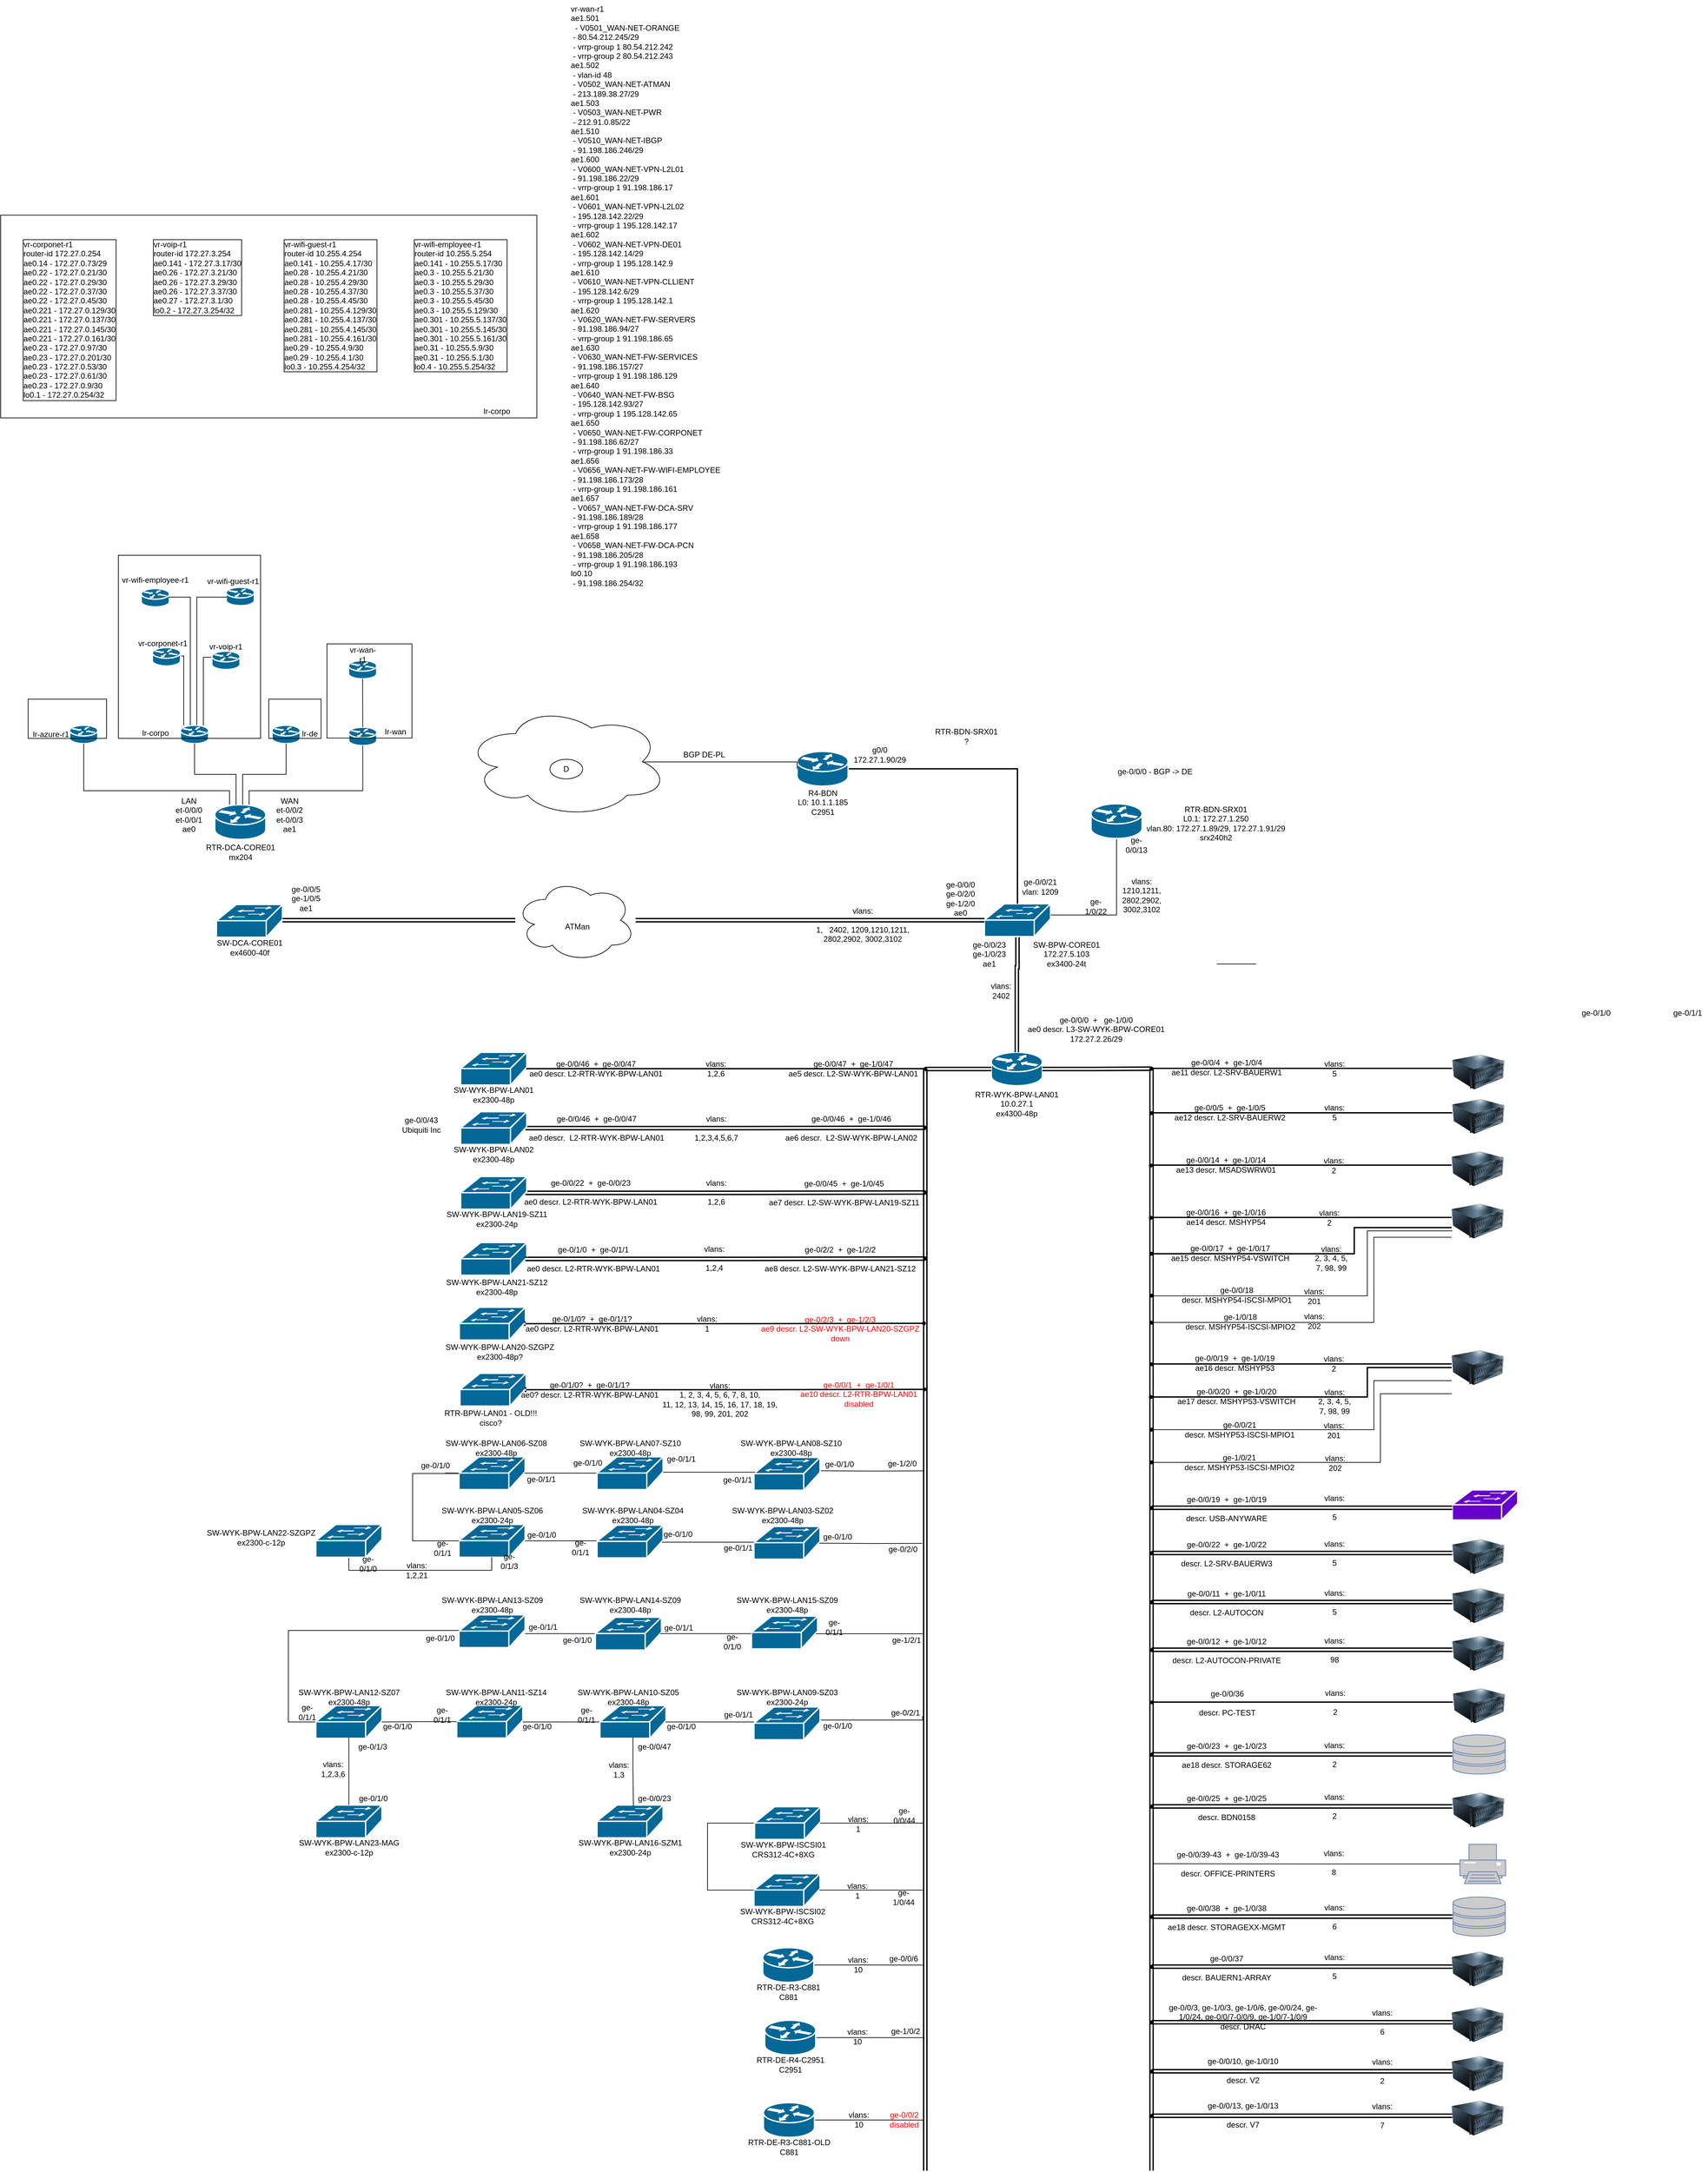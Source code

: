 <mxfile version="24.0.7" type="github" pages="2">
  <diagram id="nShCue9SSqHwy1QpPt6-" name="BPW">
    <mxGraphModel dx="3088" dy="3061" grid="1" gridSize="10" guides="1" tooltips="1" connect="1" arrows="1" fold="1" page="1" pageScale="1" pageWidth="1654" pageHeight="1169" math="0" shadow="0">
      <root>
        <mxCell id="0" />
        <mxCell id="1" parent="0" />
        <mxCell id="-aFOOjCKKw6GcsABZ7wd-3" value="" style="rounded=0;whiteSpace=wrap;html=1;" parent="1" vertex="1">
          <mxGeometry x="-1550" y="-1870" width="820" height="310" as="geometry" />
        </mxCell>
        <mxCell id="42CS9wr_DtLXpetNKbac-3" value="" style="group" parent="1" connectable="0" vertex="1">
          <mxGeometry x="-66" y="-589.999" width="140" height="100" as="geometry" />
        </mxCell>
        <object label="RTR-WYK-BPW-LAN01&lt;br&gt;10.0.27.1&lt;br&gt;ex4300-48p" name="RTR-WYK-BPW-LAN01" model="ex4300-48p" id="42CS9wr_DtLXpetNKbac-1">
          <mxCell style="text;html=1;align=center;verticalAlign=middle;whiteSpace=wrap;rounded=0;movable=1;resizable=1;rotatable=1;deletable=1;editable=1;locked=0;connectable=1;" parent="42CS9wr_DtLXpetNKbac-3" vertex="1">
            <mxGeometry y="58.17" width="140" height="41.83" as="geometry" />
          </mxCell>
        </object>
        <mxCell id="lbFxlSdg1NchBpn5GzFz-39" style="edgeStyle=orthogonalEdgeStyle;rounded=0;orthogonalLoop=1;jettySize=auto;html=1;exitDx=0;exitDy=0;exitPerimeter=0;shape=link;strokeWidth=2;" parent="42CS9wr_DtLXpetNKbac-3" source="lbFxlSdg1NchBpn5GzFz-46" edge="1">
          <mxGeometry relative="1" as="geometry">
            <mxPoint x="-70" y="1709.999" as="targetPoint" />
          </mxGeometry>
        </mxCell>
        <UserObject label="" name="RTR-WYK-BPW-LAN01" id="jQ2YdHigPMuEBoH5cnZk-1">
          <mxCell style="shape=mxgraph.cisco.routers.router;sketch=0;html=1;pointerEvents=1;dashed=0;fillColor=#036897;strokeColor=#ffffff;strokeWidth=2;verticalLabelPosition=bottom;verticalAlign=bottom;align=center;outlineConnect=0;labelBorderColor=none;labelBackgroundColor=none;" parent="42CS9wr_DtLXpetNKbac-3" vertex="1">
            <mxGeometry x="31" width="78" height="51.084" as="geometry" />
          </mxCell>
        </UserObject>
        <mxCell id="lbFxlSdg1NchBpn5GzFz-46" value="" style="shape=waypoint;sketch=0;fillStyle=solid;size=6;pointerEvents=1;points=[];fillColor=none;resizable=0;rotatable=0;perimeter=centerPerimeter;snapToPoint=1;" parent="42CS9wr_DtLXpetNKbac-3" vertex="1">
          <mxGeometry x="-80" y="15.539" width="20" height="20" as="geometry" />
        </mxCell>
        <mxCell id="lbFxlSdg1NchBpn5GzFz-47" value="" style="edgeStyle=orthogonalEdgeStyle;rounded=0;orthogonalLoop=1;jettySize=auto;html=1;exitX=0;exitY=0.5;exitDx=0;exitDy=0;exitPerimeter=0;shape=link;strokeWidth=2;" parent="42CS9wr_DtLXpetNKbac-3" source="jQ2YdHigPMuEBoH5cnZk-1" target="lbFxlSdg1NchBpn5GzFz-46" edge="1">
          <mxGeometry relative="1" as="geometry">
            <mxPoint x="620" y="750" as="targetPoint" />
            <mxPoint x="721" y="426.001" as="sourcePoint" />
          </mxGeometry>
        </mxCell>
        <mxCell id="lbFxlSdg1NchBpn5GzFz-41" style="edgeStyle=none;rounded=0;orthogonalLoop=1;jettySize=auto;html=1;exitX=0.98;exitY=0.5;exitDx=0;exitDy=0;exitPerimeter=0;strokeWidth=2;endArrow=none;endFill=0;" parent="1" source="lbFxlSdg1NchBpn5GzFz-2" edge="1">
          <mxGeometry relative="1" as="geometry">
            <mxPoint x="-136" y="-565" as="targetPoint" />
          </mxGeometry>
        </mxCell>
        <object label="" name="SW-WYK-BPW-LAN01" id="lbFxlSdg1NchBpn5GzFz-2">
          <mxCell style="shape=mxgraph.cisco.switches.workgroup_switch;sketch=0;html=1;pointerEvents=1;dashed=0;fillColor=#036897;strokeColor=#ffffff;strokeWidth=2;verticalLabelPosition=bottom;verticalAlign=top;align=center;outlineConnect=0;" parent="1" vertex="1">
            <mxGeometry x="-846.5" y="-590" width="101" height="50" as="geometry" />
          </mxCell>
        </object>
        <mxCell id="lbFxlSdg1NchBpn5GzFz-3" value="SW-WYK-BPW-LAN01&lt;br&gt;ex2300-48p" style="text;html=1;align=center;verticalAlign=middle;whiteSpace=wrap;rounded=0;" parent="1" vertex="1">
          <mxGeometry x="-866" y="-540" width="140" height="30" as="geometry" />
        </mxCell>
        <mxCell id="lbFxlSdg1NchBpn5GzFz-5" value="ge-0/0/46&amp;nbsp; +&amp;nbsp; ge-0/0/47&lt;br&gt;ae0 descr. L2-RTR-WYK-BPW-LAN01" style="text;html=1;align=center;verticalAlign=middle;whiteSpace=wrap;rounded=0;" parent="1" vertex="1">
          <mxGeometry x="-745.5" y="-585" width="210.5" height="40" as="geometry" />
        </mxCell>
        <mxCell id="lbFxlSdg1NchBpn5GzFz-6" value="vlans:&lt;br&gt;1,2,6" style="text;html=1;align=center;verticalAlign=middle;whiteSpace=wrap;rounded=0;" parent="1" vertex="1">
          <mxGeometry x="-486" y="-579.91" width="60" height="29.91" as="geometry" />
        </mxCell>
        <mxCell id="lbFxlSdg1NchBpn5GzFz-8" value="ge-0/0/46&amp;nbsp; +&amp;nbsp; ge-1/0/46&lt;br&gt;&lt;br&gt;ae6 descr.&amp;nbsp; L2-SW-WYK-BPW-LAN02" style="text;html=1;align=center;verticalAlign=middle;whiteSpace=wrap;rounded=0;" parent="1" vertex="1">
          <mxGeometry x="-364" y="-499" width="230" height="50" as="geometry" />
        </mxCell>
        <mxCell id="lbFxlSdg1NchBpn5GzFz-40" style="edgeStyle=orthogonalEdgeStyle;rounded=0;orthogonalLoop=1;jettySize=auto;html=1;exitX=0.98;exitY=0.5;exitDx=0;exitDy=0;exitPerimeter=0;shape=link;strokeWidth=2;" parent="1" source="lbFxlSdg1NchBpn5GzFz-9" target="lbFxlSdg1NchBpn5GzFz-48" edge="1">
          <mxGeometry relative="1" as="geometry">
            <mxPoint x="-136" y="-474.619" as="targetPoint" />
          </mxGeometry>
        </mxCell>
        <object label="" name="SW-WYK-BPW-LAN02" id="lbFxlSdg1NchBpn5GzFz-9">
          <mxCell style="shape=mxgraph.cisco.switches.workgroup_switch;sketch=0;html=1;pointerEvents=1;dashed=0;fillColor=#036897;strokeColor=#ffffff;strokeWidth=2;verticalLabelPosition=bottom;verticalAlign=top;align=center;outlineConnect=0;" parent="1" vertex="1">
            <mxGeometry x="-846.5" y="-499.12" width="101" height="50" as="geometry" />
          </mxCell>
        </object>
        <mxCell id="lbFxlSdg1NchBpn5GzFz-10" value="SW-WYK-BPW-LAN02&lt;br&gt;ex2300-48p" style="text;html=1;align=center;verticalAlign=middle;whiteSpace=wrap;rounded=0;" parent="1" vertex="1">
          <mxGeometry x="-866" y="-449.12" width="140" height="30" as="geometry" />
        </mxCell>
        <mxCell id="lbFxlSdg1NchBpn5GzFz-11" value="ge-0/0/46&amp;nbsp; +&amp;nbsp; ge-0/0/47&lt;br&gt;&lt;br&gt;ae0 descr.&amp;nbsp; L2-RTR-WYK-BPW-LAN01" style="text;html=1;align=center;verticalAlign=middle;whiteSpace=wrap;rounded=0;" parent="1" vertex="1">
          <mxGeometry x="-744.5" y="-499" width="210.5" height="50" as="geometry" />
        </mxCell>
        <mxCell id="lbFxlSdg1NchBpn5GzFz-12" value="vlans:&lt;br&gt;&lt;br&gt;1,2,3,4,5,6,7" style="text;html=1;align=center;verticalAlign=middle;whiteSpace=wrap;rounded=0;" parent="1" vertex="1">
          <mxGeometry x="-501.5" y="-495.62" width="91" height="43.62" as="geometry" />
        </mxCell>
        <mxCell id="lbFxlSdg1NchBpn5GzFz-38" style="edgeStyle=orthogonalEdgeStyle;rounded=0;orthogonalLoop=1;jettySize=auto;html=1;shape=link;strokeWidth=2;exitX=0.5;exitY=0.98;exitDx=0;exitDy=0;exitPerimeter=0;" parent="1" source="lbFxlSdg1NchBpn5GzFz-15" target="jQ2YdHigPMuEBoH5cnZk-1" edge="1">
          <mxGeometry relative="1" as="geometry">
            <Array as="points">
              <mxPoint x="5" y="-720" />
              <mxPoint x="4" y="-720" />
            </Array>
            <mxPoint x="-110" y="-720" as="sourcePoint" />
          </mxGeometry>
        </mxCell>
        <object label="" name="SW-BPW-CORE01" id="lbFxlSdg1NchBpn5GzFz-15">
          <mxCell style="shape=mxgraph.cisco.switches.workgroup_switch;sketch=0;html=1;pointerEvents=1;dashed=0;fillColor=#036897;strokeColor=#ffffff;strokeWidth=2;verticalLabelPosition=bottom;verticalAlign=top;align=center;outlineConnect=0;" parent="1" vertex="1">
            <mxGeometry x="-45.5" y="-817" width="101" height="50" as="geometry" />
          </mxCell>
        </object>
        <mxCell id="lbFxlSdg1NchBpn5GzFz-16" value="SW-BPW-CORE01&lt;br&gt;172.27.5.103&lt;br&gt;ex3400-24t" style="text;html=1;align=center;verticalAlign=middle;whiteSpace=wrap;rounded=0;" parent="1" vertex="1">
          <mxGeometry x="10" y="-763.5" width="140" height="47" as="geometry" />
        </mxCell>
        <mxCell id="lbFxlSdg1NchBpn5GzFz-19" value="ge-0/0/0&lt;br&gt;ge-0/2/0&lt;br&gt;ge-1/2/0&lt;br&gt;ae0" style="text;html=1;align=center;verticalAlign=middle;whiteSpace=wrap;rounded=0;" parent="1" vertex="1">
          <mxGeometry x="-117.5" y="-850" width="70" height="50" as="geometry" />
        </mxCell>
        <object label="" name="L2-SW-DCA-CORE01" id="lbFxlSdg1NchBpn5GzFz-20">
          <mxCell style="shape=mxgraph.cisco.switches.workgroup_switch;sketch=0;html=1;pointerEvents=1;dashed=0;fillColor=#036897;strokeColor=#ffffff;strokeWidth=2;verticalLabelPosition=bottom;verticalAlign=top;align=center;outlineConnect=0;" parent="1" vertex="1">
            <mxGeometry x="-1220" y="-816" width="101" height="50" as="geometry" />
          </mxCell>
        </object>
        <mxCell id="lbFxlSdg1NchBpn5GzFz-21" value="RTR-DCA-CORE01&lt;br&gt;mx204" style="text;html=1;align=center;verticalAlign=middle;whiteSpace=wrap;rounded=0;" parent="1" vertex="1">
          <mxGeometry x="-1253.5" y="-911.5" width="140" height="30" as="geometry" />
        </mxCell>
        <mxCell id="lbFxlSdg1NchBpn5GzFz-23" value="vlans:&lt;br&gt;&lt;br&gt;1,&amp;nbsp;&amp;nbsp; 2402, 1209,1210,1211,&lt;br&gt;2802,2902, 3002,3102" style="text;html=1;align=center;verticalAlign=middle;whiteSpace=wrap;rounded=0;" parent="1" vertex="1">
          <mxGeometry x="-312.75" y="-820" width="163" height="70" as="geometry" />
        </mxCell>
        <mxCell id="lbFxlSdg1NchBpn5GzFz-43" style="edgeStyle=orthogonalEdgeStyle;rounded=0;orthogonalLoop=1;jettySize=auto;html=1;shape=link;strokeWidth=2;" parent="1" source="PwV_66wC2K0tRJ5VKfkD-1" target="lbFxlSdg1NchBpn5GzFz-15" edge="1">
          <mxGeometry relative="1" as="geometry">
            <Array as="points">
              <mxPoint x="-580" y="-790" />
              <mxPoint x="-580" y="-790" />
            </Array>
          </mxGeometry>
        </mxCell>
        <mxCell id="lbFxlSdg1NchBpn5GzFz-24" value="ge-0/0/5&lt;br&gt;ge-1/0/5&lt;br&gt;ae1" style="text;html=1;align=center;verticalAlign=middle;whiteSpace=wrap;rounded=0;" parent="1" vertex="1">
          <mxGeometry x="-1118" y="-850" width="70" height="49" as="geometry" />
        </mxCell>
        <mxCell id="lbFxlSdg1NchBpn5GzFz-25" value="ge-0/0/23&lt;br&gt;ge-1/0/23&lt;br&gt;ae1" style="text;html=1;align=center;verticalAlign=middle;whiteSpace=wrap;rounded=0;" parent="1" vertex="1">
          <mxGeometry x="-73" y="-765" width="70" height="50" as="geometry" />
        </mxCell>
        <mxCell id="lbFxlSdg1NchBpn5GzFz-26" value="vlans: 2402" style="text;html=1;align=center;verticalAlign=middle;whiteSpace=wrap;rounded=0;" parent="1" vertex="1">
          <mxGeometry x="-50" y="-699" width="60" height="30" as="geometry" />
        </mxCell>
        <mxCell id="lbFxlSdg1NchBpn5GzFz-27" value="ge-0/0/0&amp;nbsp; + &amp;nbsp; ge-1/0/0&lt;br&gt;ae0 descr. L3-SW-WYK-BPW-CORE01&lt;br&gt;172.27.2.26/29" style="text;html=1;align=center;verticalAlign=middle;whiteSpace=wrap;rounded=0;" parent="1" vertex="1">
          <mxGeometry x="10" y="-650" width="231" height="50" as="geometry" />
        </mxCell>
        <mxCell id="lbFxlSdg1NchBpn5GzFz-42" style="edgeStyle=orthogonalEdgeStyle;rounded=0;orthogonalLoop=1;jettySize=auto;html=1;exitX=1;exitY=0.5;exitDx=0;exitDy=0;exitPerimeter=0;strokeWidth=2;endArrow=none;endFill=0;" parent="1" source="lbFxlSdg1NchBpn5GzFz-29" target="lbFxlSdg1NchBpn5GzFz-15" edge="1">
          <mxGeometry relative="1" as="geometry" />
        </mxCell>
        <UserObject label="" name="RTR-BDN-DE3" id="lbFxlSdg1NchBpn5GzFz-29">
          <mxCell style="shape=mxgraph.cisco.routers.router;sketch=0;html=1;pointerEvents=1;dashed=0;fillColor=#036897;strokeColor=#ffffff;strokeWidth=2;verticalLabelPosition=bottom;verticalAlign=bottom;align=center;outlineConnect=0;labelBorderColor=none;labelBackgroundColor=none;" parent="1" vertex="1">
            <mxGeometry x="-332" y="-1050" width="78" height="53" as="geometry" />
          </mxCell>
        </UserObject>
        <mxCell id="lbFxlSdg1NchBpn5GzFz-30" value="R4-BDN&lt;br&gt;L0: 10.1.1.185&lt;br&gt;C2951" style="text;html=1;align=center;verticalAlign=middle;whiteSpace=wrap;rounded=0;" parent="1" vertex="1">
          <mxGeometry x="-340.25" y="-996" width="94.5" height="47" as="geometry" />
        </mxCell>
        <mxCell id="lbFxlSdg1NchBpn5GzFz-33" value="g0/0&lt;br&gt;172.27.1.90/29" style="text;html=1;align=center;verticalAlign=middle;whiteSpace=wrap;rounded=0;" parent="1" vertex="1">
          <mxGeometry x="-262.5" y="-1070" width="113" height="50" as="geometry" />
        </mxCell>
        <mxCell id="lbFxlSdg1NchBpn5GzFz-34" value="ge-0/0/21&lt;br&gt;vlan: 1209" style="text;html=1;align=center;verticalAlign=middle;whiteSpace=wrap;rounded=0;" parent="1" vertex="1">
          <mxGeometry x="5" y="-862" width="70" height="38" as="geometry" />
        </mxCell>
        <mxCell id="MvQUY7zrD7_hcUQhP3h4-13" style="edgeStyle=orthogonalEdgeStyle;rounded=0;orthogonalLoop=1;jettySize=auto;html=1;exitX=0.5;exitY=1;exitDx=0;exitDy=0;exitPerimeter=0;endArrow=none;endFill=0;" parent="1" source="lbFxlSdg1NchBpn5GzFz-36" target="lbFxlSdg1NchBpn5GzFz-15" edge="1">
          <mxGeometry relative="1" as="geometry">
            <mxPoint x="130" y="-780" as="targetPoint" />
            <Array as="points">
              <mxPoint x="157" y="-800" />
            </Array>
          </mxGeometry>
        </mxCell>
        <UserObject label="" name="RTR-WYK-BPW-LAN01" id="lbFxlSdg1NchBpn5GzFz-36">
          <mxCell style="shape=mxgraph.cisco.routers.router;sketch=0;html=1;pointerEvents=1;dashed=0;fillColor=#036897;strokeColor=#ffffff;strokeWidth=2;verticalLabelPosition=bottom;verticalAlign=bottom;align=center;outlineConnect=0;labelBorderColor=none;labelBackgroundColor=none;" parent="1" vertex="1">
            <mxGeometry x="117.5" y="-970" width="78" height="53" as="geometry" />
          </mxCell>
        </UserObject>
        <mxCell id="lbFxlSdg1NchBpn5GzFz-37" value="RTR-BDN-SRX01&lt;br&gt;?" style="text;html=1;align=center;verticalAlign=middle;whiteSpace=wrap;rounded=0;" parent="1" vertex="1">
          <mxGeometry x="-143" y="-1075.5" width="140" height="5.5" as="geometry" />
        </mxCell>
        <mxCell id="lbFxlSdg1NchBpn5GzFz-48" value="" style="shape=waypoint;sketch=0;fillStyle=solid;size=6;pointerEvents=1;points=[];fillColor=none;resizable=0;rotatable=0;perimeter=centerPerimeter;snapToPoint=1;" parent="1" vertex="1">
          <mxGeometry x="-146" y="-484.619" width="20" height="20" as="geometry" />
        </mxCell>
        <mxCell id="lbFxlSdg1NchBpn5GzFz-7" value="ge-0/0/47&amp;nbsp; +&amp;nbsp; ge-1/0/47&lt;br&gt;ae5 descr. L2-SW-WYK-BPW-LAN01" style="text;html=1;align=center;verticalAlign=middle;whiteSpace=wrap;rounded=0;" parent="1" vertex="1">
          <mxGeometry x="-351" y="-585" width="210" height="39" as="geometry" />
        </mxCell>
        <mxCell id="lbFxlSdg1NchBpn5GzFz-49" value="ge-0/0/45&amp;nbsp; +&amp;nbsp; ge-1/0/45&lt;br&gt;&lt;br&gt;ae7 descr. L2-SW-WYK-BPW-LAN19-SZ11" style="text;html=1;align=center;verticalAlign=middle;whiteSpace=wrap;rounded=0;" parent="1" vertex="1">
          <mxGeometry x="-386" y="-400" width="252" height="50" as="geometry" />
        </mxCell>
        <mxCell id="lbFxlSdg1NchBpn5GzFz-50" style="edgeStyle=orthogonalEdgeStyle;rounded=0;orthogonalLoop=1;jettySize=auto;html=1;exitX=0.98;exitY=0.5;exitDx=0;exitDy=0;exitPerimeter=0;shape=link;strokeWidth=2;" parent="1" source="lbFxlSdg1NchBpn5GzFz-51" target="lbFxlSdg1NchBpn5GzFz-55" edge="1">
          <mxGeometry relative="1" as="geometry">
            <mxPoint x="-136" y="-375.619" as="targetPoint" />
          </mxGeometry>
        </mxCell>
        <object label="" name="SW-WYK-BPW-LAN02" id="lbFxlSdg1NchBpn5GzFz-51">
          <mxCell style="shape=mxgraph.cisco.switches.workgroup_switch;sketch=0;html=1;pointerEvents=1;dashed=0;fillColor=#036897;strokeColor=#ffffff;strokeWidth=2;verticalLabelPosition=bottom;verticalAlign=top;align=center;outlineConnect=0;" parent="1" vertex="1">
            <mxGeometry x="-846.5" y="-400.12" width="101" height="50" as="geometry" />
          </mxCell>
        </object>
        <mxCell id="lbFxlSdg1NchBpn5GzFz-52" value="SW-WYK-BPW-LAN19-SZ11&lt;br&gt;ex2300-24p" style="text;html=1;align=center;verticalAlign=middle;whiteSpace=wrap;rounded=0;" parent="1" vertex="1">
          <mxGeometry x="-871" y="-350.12" width="160" height="30" as="geometry" />
        </mxCell>
        <mxCell id="lbFxlSdg1NchBpn5GzFz-53" value="ge-0/0/22&amp;nbsp; +&amp;nbsp; ge-0/0/23&lt;br&gt;&lt;br&gt;ae0 descr. L2-RTR-WYK-BPW-LAN01" style="text;html=1;align=center;verticalAlign=middle;whiteSpace=wrap;rounded=0;" parent="1" vertex="1">
          <mxGeometry x="-753.5" y="-401" width="210.5" height="50" as="geometry" />
        </mxCell>
        <mxCell id="lbFxlSdg1NchBpn5GzFz-54" value="vlans:&lt;br&gt;&lt;br&gt;1,2,6" style="text;html=1;align=center;verticalAlign=middle;whiteSpace=wrap;rounded=0;" parent="1" vertex="1">
          <mxGeometry x="-501.5" y="-397.62" width="91" height="43.62" as="geometry" />
        </mxCell>
        <mxCell id="lbFxlSdg1NchBpn5GzFz-55" value="" style="shape=waypoint;sketch=0;fillStyle=solid;size=6;pointerEvents=1;points=[];fillColor=none;resizable=0;rotatable=0;perimeter=centerPerimeter;snapToPoint=1;" parent="1" vertex="1">
          <mxGeometry x="-146" y="-385.619" width="20" height="20" as="geometry" />
        </mxCell>
        <mxCell id="lbFxlSdg1NchBpn5GzFz-56" value="ge-0/2/2&amp;nbsp; +&amp;nbsp; ge-1/2/2&lt;br&gt;&lt;br&gt;ae8 descr. L2-SW-WYK-BPW-LAN21-SZ12" style="text;html=1;align=center;verticalAlign=middle;whiteSpace=wrap;rounded=0;" parent="1" vertex="1">
          <mxGeometry x="-392.5" y="-294" width="252" height="40" as="geometry" />
        </mxCell>
        <mxCell id="lbFxlSdg1NchBpn5GzFz-57" style="edgeStyle=orthogonalEdgeStyle;rounded=0;orthogonalLoop=1;jettySize=auto;html=1;shape=link;strokeWidth=2;" parent="1" source="lbFxlSdg1NchBpn5GzFz-58" target="lbFxlSdg1NchBpn5GzFz-62" edge="1">
          <mxGeometry relative="1" as="geometry">
            <mxPoint x="-136" y="-274.619" as="targetPoint" />
            <mxPoint x="-538.71" y="-274.12" as="sourcePoint" />
          </mxGeometry>
        </mxCell>
        <object label="" name="SW-WYK-BPW-LAN02" id="lbFxlSdg1NchBpn5GzFz-58">
          <mxCell style="shape=mxgraph.cisco.switches.workgroup_switch;sketch=0;html=1;pointerEvents=1;dashed=0;fillColor=#036897;strokeColor=#ffffff;strokeWidth=2;verticalLabelPosition=bottom;verticalAlign=top;align=center;outlineConnect=0;" parent="1" vertex="1">
            <mxGeometry x="-846.5" y="-299.12" width="101" height="50" as="geometry" />
          </mxCell>
        </object>
        <mxCell id="lbFxlSdg1NchBpn5GzFz-59" value="SW-WYK-BPW-LAN21-SZ12&lt;br&gt;ex2300-48p" style="text;html=1;align=center;verticalAlign=middle;whiteSpace=wrap;rounded=0;" parent="1" vertex="1">
          <mxGeometry x="-871" y="-246.12" width="160" height="30" as="geometry" />
        </mxCell>
        <mxCell id="lbFxlSdg1NchBpn5GzFz-61" value="vlans:&lt;br&gt;&lt;br&gt;1,2,4" style="text;html=1;align=center;verticalAlign=middle;whiteSpace=wrap;rounded=0;" parent="1" vertex="1">
          <mxGeometry x="-504.5" y="-301.62" width="91" height="53.62" as="geometry" />
        </mxCell>
        <mxCell id="lbFxlSdg1NchBpn5GzFz-62" value="" style="shape=waypoint;sketch=0;fillStyle=solid;size=6;pointerEvents=1;points=[];fillColor=none;resizable=0;rotatable=0;perimeter=centerPerimeter;snapToPoint=1;" parent="1" vertex="1">
          <mxGeometry x="-146" y="-284.619" width="20" height="20" as="geometry" />
        </mxCell>
        <mxCell id="lbFxlSdg1NchBpn5GzFz-64" value="" style="edgeStyle=orthogonalEdgeStyle;rounded=0;orthogonalLoop=1;jettySize=auto;html=1;exitX=0.98;exitY=0.5;exitDx=0;exitDy=0;exitPerimeter=0;shape=link;strokeWidth=2;" parent="1" source="lbFxlSdg1NchBpn5GzFz-58" edge="1">
          <mxGeometry relative="1" as="geometry">
            <mxPoint x="-745" y="-274.08" as="targetPoint" />
            <mxPoint x="-748" y="-274" as="sourcePoint" />
          </mxGeometry>
        </mxCell>
        <mxCell id="lbFxlSdg1NchBpn5GzFz-65" value="ge-0/1/0&amp;nbsp; +&amp;nbsp; ge-0/1/1&lt;br&gt;&lt;br&gt;ae0 descr. L2-RTR-WYK-BPW-LAN01" style="text;html=1;align=center;verticalAlign=middle;rounded=0;opacity=0;fillOpacity=0;strokeOpacity=0;overflow=visible;fillColor=none;labelBackgroundColor=none;whiteSpace=wrap;" parent="1" vertex="1">
          <mxGeometry x="-749.5" y="-299.12" width="210.5" height="50" as="geometry" />
        </mxCell>
        <mxCell id="lbFxlSdg1NchBpn5GzFz-67" value="ge-0/2/3&amp;nbsp; +&amp;nbsp; ge-1/2/3&lt;br&gt;ae9 descr. L2-SW-WYK-BPW-LAN20-SZGPZ&lt;br&gt;down" style="text;html=1;align=center;verticalAlign=middle;whiteSpace=wrap;rounded=0;fontColor=#FF0000;" parent="1" vertex="1">
          <mxGeometry x="-392.5" y="-192" width="252" height="50" as="geometry" />
        </mxCell>
        <mxCell id="lbFxlSdg1NchBpn5GzFz-68" style="edgeStyle=orthogonalEdgeStyle;rounded=0;orthogonalLoop=1;jettySize=auto;html=1;strokeWidth=2;endArrow=none;endFill=0;" parent="1" source="lbFxlSdg1NchBpn5GzFz-69" target="lbFxlSdg1NchBpn5GzFz-72" edge="1">
          <mxGeometry relative="1" as="geometry">
            <mxPoint x="-138" y="-175.619" as="targetPoint" />
            <mxPoint x="-540.71" y="-175.12" as="sourcePoint" />
          </mxGeometry>
        </mxCell>
        <object label="" name="SW-WYK-BPW-LAN02" id="lbFxlSdg1NchBpn5GzFz-69">
          <mxCell style="shape=mxgraph.cisco.switches.workgroup_switch;sketch=0;html=1;pointerEvents=1;dashed=0;fillColor=#036897;strokeColor=#ffffff;strokeWidth=2;verticalLabelPosition=bottom;verticalAlign=top;align=center;outlineConnect=0;" parent="1" vertex="1">
            <mxGeometry x="-848.5" y="-200.12" width="101" height="50" as="geometry" />
          </mxCell>
        </object>
        <mxCell id="lbFxlSdg1NchBpn5GzFz-70" value="SW-WYK-BPW-LAN20-SZGPZ&lt;br&gt;ex2300-48p?" style="text;html=1;align=center;verticalAlign=middle;whiteSpace=wrap;rounded=0;" parent="1" vertex="1">
          <mxGeometry x="-873" y="-147.12" width="173" height="30" as="geometry" />
        </mxCell>
        <mxCell id="lbFxlSdg1NchBpn5GzFz-71" value="vlans:&lt;br&gt;1" style="text;html=1;align=center;verticalAlign=middle;whiteSpace=wrap;rounded=0;" parent="1" vertex="1">
          <mxGeometry x="-487" y="-190.62" width="34.5" height="30.62" as="geometry" />
        </mxCell>
        <mxCell id="lbFxlSdg1NchBpn5GzFz-72" value="" style="shape=waypoint;sketch=0;fillStyle=solid;size=6;pointerEvents=1;points=[];fillColor=none;resizable=0;rotatable=0;perimeter=centerPerimeter;snapToPoint=1;" parent="1" vertex="1">
          <mxGeometry x="-148" y="-185.619" width="20" height="20" as="geometry" />
        </mxCell>
        <mxCell id="lbFxlSdg1NchBpn5GzFz-73" value="" style="edgeStyle=orthogonalEdgeStyle;rounded=0;orthogonalLoop=1;jettySize=auto;html=1;exitX=0.98;exitY=0.5;exitDx=0;exitDy=0;exitPerimeter=0;shape=link;strokeWidth=2;" parent="1" source="lbFxlSdg1NchBpn5GzFz-69" edge="1">
          <mxGeometry relative="1" as="geometry">
            <mxPoint x="-747" y="-175.08" as="targetPoint" />
            <mxPoint x="-750" y="-175" as="sourcePoint" />
          </mxGeometry>
        </mxCell>
        <mxCell id="lbFxlSdg1NchBpn5GzFz-74" value="ge-0/1/0?&amp;nbsp; +&amp;nbsp; ge-0/1/1?&lt;br&gt;ae0 descr. L2-RTR-WYK-BPW-LAN01" style="text;html=1;align=center;verticalAlign=middle;rounded=0;opacity=0;fillOpacity=0;strokeOpacity=0;overflow=visible;fillColor=none;labelBackgroundColor=none;whiteSpace=wrap;" parent="1" vertex="1">
          <mxGeometry x="-751.5" y="-194.12" width="210.5" height="38.12" as="geometry" />
        </mxCell>
        <mxCell id="lbFxlSdg1NchBpn5GzFz-75" value="ge-0/0/1&amp;nbsp; +&amp;nbsp; ge-1/0/1&lt;br&gt;ae10 descr. L2-RTR-BPW-LAN01&lt;br&gt;disabled" style="text;html=1;align=center;verticalAlign=middle;whiteSpace=wrap;rounded=0;fontColor=#FF0000;" parent="1" vertex="1">
          <mxGeometry x="-333.5" y="-86" width="190.5" height="37" as="geometry" />
        </mxCell>
        <mxCell id="lbFxlSdg1NchBpn5GzFz-76" style="edgeStyle=orthogonalEdgeStyle;rounded=0;orthogonalLoop=1;jettySize=auto;html=1;strokeWidth=2;endArrow=none;endFill=0;" parent="1" source="lbFxlSdg1NchBpn5GzFz-77" target="lbFxlSdg1NchBpn5GzFz-80" edge="1">
          <mxGeometry relative="1" as="geometry">
            <mxPoint x="-137" y="-74.619" as="targetPoint" />
            <mxPoint x="-539.71" y="-74.12" as="sourcePoint" />
          </mxGeometry>
        </mxCell>
        <object label="" name="SW-WYK-BPW-LAN02" id="lbFxlSdg1NchBpn5GzFz-77">
          <mxCell style="shape=mxgraph.cisco.switches.workgroup_switch;sketch=0;html=1;pointerEvents=1;dashed=0;fillColor=#036897;strokeColor=#ffffff;strokeWidth=2;verticalLabelPosition=bottom;verticalAlign=top;align=center;outlineConnect=0;" parent="1" vertex="1">
            <mxGeometry x="-847.5" y="-99.12" width="101" height="50" as="geometry" />
          </mxCell>
        </object>
        <mxCell id="lbFxlSdg1NchBpn5GzFz-78" value="RTR-BPW-LAN01 - OLD!!!&lt;br&gt;cisco?" style="text;html=1;align=center;verticalAlign=middle;whiteSpace=wrap;rounded=0;" parent="1" vertex="1">
          <mxGeometry x="-887" y="-46.12" width="173" height="30" as="geometry" />
        </mxCell>
        <mxCell id="lbFxlSdg1NchBpn5GzFz-79" value="vlans:&lt;br&gt;1, 2, 3, 4, 5, 6, 7, 8, 10,&lt;br&gt;11, 12, 13, 14, 15, 16, 17, 18, 19, &lt;br&gt;98, 99, 201, 202&lt;br&gt;&lt;br&gt;&lt;div&gt;&lt;br&gt;&lt;/div&gt;" style="text;html=1;align=center;verticalAlign=top;whiteSpace=wrap;rounded=0;" parent="1" vertex="1">
          <mxGeometry x="-540" y="-94" width="180" height="63" as="geometry" />
        </mxCell>
        <mxCell id="lbFxlSdg1NchBpn5GzFz-80" value="" style="shape=waypoint;sketch=0;fillStyle=solid;size=6;pointerEvents=1;points=[];fillColor=none;resizable=0;rotatable=0;perimeter=centerPerimeter;snapToPoint=1;" parent="1" vertex="1">
          <mxGeometry x="-147" y="-84.619" width="20" height="20" as="geometry" />
        </mxCell>
        <mxCell id="lbFxlSdg1NchBpn5GzFz-81" value="" style="edgeStyle=orthogonalEdgeStyle;rounded=0;orthogonalLoop=1;jettySize=auto;html=1;exitX=0.98;exitY=0.5;exitDx=0;exitDy=0;exitPerimeter=0;shape=link;strokeWidth=2;" parent="1" source="lbFxlSdg1NchBpn5GzFz-77" edge="1">
          <mxGeometry relative="1" as="geometry">
            <mxPoint x="-746" y="-74.08" as="targetPoint" />
            <mxPoint x="-749" y="-74" as="sourcePoint" />
          </mxGeometry>
        </mxCell>
        <mxCell id="lbFxlSdg1NchBpn5GzFz-82" value="ge-0/1/0?&amp;nbsp; +&amp;nbsp; ge-0/1/1?&lt;br&gt;ae0? descr. L2-RTR-WYK-BPW-LAN01" style="text;html=1;align=center;verticalAlign=middle;rounded=0;opacity=0;fillOpacity=0;strokeOpacity=0;overflow=visible;fillColor=none;labelBackgroundColor=none;whiteSpace=wrap;" parent="1" vertex="1">
          <mxGeometry x="-759" y="-89.12" width="220" height="31.12" as="geometry" />
        </mxCell>
        <mxCell id="pLJ5GdWG-XKVlVxdKt6Q-1" value="BGP DE-PL" style="text;html=1;align=center;verticalAlign=middle;whiteSpace=wrap;rounded=0;" parent="1" vertex="1">
          <mxGeometry x="-508.75" y="-1064" width="70" height="38" as="geometry" />
        </mxCell>
        <mxCell id="pLJ5GdWG-XKVlVxdKt6Q-2" style="edgeStyle=orthogonalEdgeStyle;rounded=0;orthogonalLoop=1;jettySize=auto;html=1;shape=link;strokeWidth=2;" parent="1" source="pLJ5GdWG-XKVlVxdKt6Q-7" edge="1">
          <mxGeometry relative="1" as="geometry">
            <mxPoint x="210" y="1120" as="targetPoint" />
            <mxPoint x="190" y="-570" as="sourcePoint" />
          </mxGeometry>
        </mxCell>
        <mxCell id="pLJ5GdWG-XKVlVxdKt6Q-6" style="edgeStyle=orthogonalEdgeStyle;rounded=0;orthogonalLoop=1;jettySize=auto;html=1;exitX=0;exitY=0.5;exitDx=0;exitDy=0;strokeWidth=2;endArrow=none;endFill=0;" parent="1" edge="1">
          <mxGeometry relative="1" as="geometry">
            <mxPoint x="210" y="-565.5" as="targetPoint" />
            <mxPoint x="670" y="-565.5" as="sourcePoint" />
          </mxGeometry>
        </mxCell>
        <mxCell id="pLJ5GdWG-XKVlVxdKt6Q-4" value="" style="image;html=1;image=img/lib/clip_art/computers/Server_128x128.png" parent="1" vertex="1">
          <mxGeometry x="670" y="-600" width="80" height="80" as="geometry" />
        </mxCell>
        <mxCell id="pLJ5GdWG-XKVlVxdKt6Q-13" value="" style="edgeStyle=orthogonalEdgeStyle;rounded=0;orthogonalLoop=1;jettySize=auto;html=1;exitX=1;exitY=0.5;exitDx=0;exitDy=0;exitPerimeter=0;shape=link;strokeWidth=2;" parent="1" source="jQ2YdHigPMuEBoH5cnZk-1" target="pLJ5GdWG-XKVlVxdKt6Q-7" edge="1">
          <mxGeometry relative="1" as="geometry">
            <mxPoint x="210" y="265" as="targetPoint" />
            <mxPoint x="43" y="-564" as="sourcePoint" />
          </mxGeometry>
        </mxCell>
        <mxCell id="pLJ5GdWG-XKVlVxdKt6Q-7" value="" style="shape=waypoint;sketch=0;fillStyle=solid;size=6;pointerEvents=1;points=[];fillColor=none;resizable=0;rotatable=0;perimeter=centerPerimeter;snapToPoint=1;" parent="1" vertex="1">
          <mxGeometry x="200" y="-574.999" width="20" height="20" as="geometry" />
        </mxCell>
        <mxCell id="pLJ5GdWG-XKVlVxdKt6Q-14" value="ge-0/0/4&amp;nbsp; +&amp;nbsp; ge-1/0/4&lt;br&gt;ae11 descr. L2-SRV-BAUERW1" style="text;html=1;align=center;verticalAlign=middle;whiteSpace=wrap;rounded=0;" parent="1" vertex="1">
          <mxGeometry x="220" y="-587" width="210" height="39" as="geometry" />
        </mxCell>
        <mxCell id="pLJ5GdWG-XKVlVxdKt6Q-15" value="vlans:&lt;br&gt;5" style="text;html=1;align=center;verticalAlign=middle;whiteSpace=wrap;rounded=0;" parent="1" vertex="1">
          <mxGeometry x="460" y="-580.91" width="60" height="30.91" as="geometry" />
        </mxCell>
        <mxCell id="pLJ5GdWG-XKVlVxdKt6Q-16" style="edgeStyle=orthogonalEdgeStyle;rounded=0;orthogonalLoop=1;jettySize=auto;html=1;exitX=0;exitY=0.5;exitDx=0;exitDy=0;strokeWidth=2;endArrow=none;endFill=0;" parent="1" edge="1">
          <mxGeometry relative="1" as="geometry">
            <mxPoint x="210" y="-497.5" as="targetPoint" />
            <mxPoint x="670" y="-497.5" as="sourcePoint" />
          </mxGeometry>
        </mxCell>
        <mxCell id="pLJ5GdWG-XKVlVxdKt6Q-17" value="" style="image;html=1;image=img/lib/clip_art/computers/Server_128x128.png" parent="1" vertex="1">
          <mxGeometry x="670" y="-532" width="80" height="80" as="geometry" />
        </mxCell>
        <mxCell id="pLJ5GdWG-XKVlVxdKt6Q-18" value="" style="shape=waypoint;sketch=0;fillStyle=solid;size=6;pointerEvents=1;points=[];fillColor=none;resizable=0;rotatable=0;perimeter=centerPerimeter;snapToPoint=1;" parent="1" vertex="1">
          <mxGeometry x="200" y="-506.999" width="20" height="20" as="geometry" />
        </mxCell>
        <mxCell id="pLJ5GdWG-XKVlVxdKt6Q-19" value="ge-0/0/5&amp;nbsp; +&amp;nbsp; ge-1/0/5&lt;br&gt;ae12 descr. L2-SRV-BAUERW2" style="text;html=1;align=center;verticalAlign=middle;whiteSpace=wrap;rounded=0;" parent="1" vertex="1">
          <mxGeometry x="240" y="-513" width="180" height="29" as="geometry" />
        </mxCell>
        <mxCell id="pLJ5GdWG-XKVlVxdKt6Q-20" value="vlans:&lt;br&gt;5" style="text;html=1;align=center;verticalAlign=middle;whiteSpace=wrap;rounded=0;" parent="1" vertex="1">
          <mxGeometry x="460" y="-513.91" width="60" height="30.91" as="geometry" />
        </mxCell>
        <mxCell id="pLJ5GdWG-XKVlVxdKt6Q-21" style="edgeStyle=orthogonalEdgeStyle;rounded=0;orthogonalLoop=1;jettySize=auto;html=1;exitX=0;exitY=0.5;exitDx=0;exitDy=0;strokeWidth=2;endArrow=none;endFill=0;" parent="1" edge="1">
          <mxGeometry relative="1" as="geometry">
            <mxPoint x="209" y="-417.5" as="targetPoint" />
            <mxPoint x="669" y="-417.5" as="sourcePoint" />
          </mxGeometry>
        </mxCell>
        <mxCell id="pLJ5GdWG-XKVlVxdKt6Q-22" value="" style="image;html=1;image=img/lib/clip_art/computers/Server_128x128.png" parent="1" vertex="1">
          <mxGeometry x="669" y="-452" width="80" height="80" as="geometry" />
        </mxCell>
        <mxCell id="pLJ5GdWG-XKVlVxdKt6Q-23" value="" style="shape=waypoint;sketch=0;fillStyle=solid;size=6;pointerEvents=1;points=[];fillColor=none;resizable=0;rotatable=0;perimeter=centerPerimeter;snapToPoint=1;" parent="1" vertex="1">
          <mxGeometry x="199" y="-426.999" width="20" height="20" as="geometry" />
        </mxCell>
        <mxCell id="pLJ5GdWG-XKVlVxdKt6Q-24" value="ge-0/0/14&amp;nbsp; +&amp;nbsp; ge-1/0/14&lt;br&gt;ae13 descr. MSADSWRW01" style="text;html=1;align=center;verticalAlign=middle;whiteSpace=wrap;rounded=0;" parent="1" vertex="1">
          <mxGeometry x="219" y="-436" width="210" height="35" as="geometry" />
        </mxCell>
        <mxCell id="pLJ5GdWG-XKVlVxdKt6Q-25" value="vlans:&lt;br&gt;2" style="text;html=1;align=center;verticalAlign=middle;whiteSpace=wrap;rounded=0;" parent="1" vertex="1">
          <mxGeometry x="459" y="-430.91" width="60" height="26.91" as="geometry" />
        </mxCell>
        <mxCell id="pLJ5GdWG-XKVlVxdKt6Q-26" style="edgeStyle=orthogonalEdgeStyle;rounded=0;orthogonalLoop=1;jettySize=auto;html=1;exitX=0;exitY=0.5;exitDx=0;exitDy=0;strokeWidth=2;endArrow=none;endFill=0;" parent="1" edge="1">
          <mxGeometry relative="1" as="geometry">
            <mxPoint x="209" y="-337.5" as="targetPoint" />
            <mxPoint x="669" y="-337.5" as="sourcePoint" />
          </mxGeometry>
        </mxCell>
        <mxCell id="PwV_66wC2K0tRJ5VKfkD-102" style="edgeStyle=orthogonalEdgeStyle;rounded=0;orthogonalLoop=1;jettySize=auto;html=1;exitX=-0.002;exitY=0.81;exitDx=0;exitDy=0;endArrow=none;endFill=0;exitPerimeter=0;" parent="1" source="pLJ5GdWG-XKVlVxdKt6Q-27" edge="1">
          <mxGeometry relative="1" as="geometry">
            <mxPoint x="210" y="-177" as="targetPoint" />
            <Array as="points">
              <mxPoint x="550" y="-307" />
              <mxPoint x="550" y="-177" />
              <mxPoint x="210" y="-177" />
            </Array>
          </mxGeometry>
        </mxCell>
        <mxCell id="PwV_66wC2K0tRJ5VKfkD-103" style="edgeStyle=orthogonalEdgeStyle;rounded=0;orthogonalLoop=1;jettySize=auto;html=1;exitX=0.013;exitY=0.687;exitDx=0;exitDy=0;endArrow=none;endFill=0;exitPerimeter=0;" parent="1" source="pLJ5GdWG-XKVlVxdKt6Q-27" edge="1">
          <mxGeometry relative="1" as="geometry">
            <mxPoint x="210.16" y="-217.6" as="targetPoint" />
            <mxPoint x="669.0" y="-327.0" as="sourcePoint" />
            <Array as="points">
              <mxPoint x="540" y="-317" />
              <mxPoint x="540" y="-218" />
            </Array>
          </mxGeometry>
        </mxCell>
        <mxCell id="pLJ5GdWG-XKVlVxdKt6Q-27" value="" style="image;html=1;image=img/lib/clip_art/computers/Server_128x128.png" parent="1" vertex="1">
          <mxGeometry x="669" y="-372" width="80" height="80" as="geometry" />
        </mxCell>
        <mxCell id="pLJ5GdWG-XKVlVxdKt6Q-28" value="" style="shape=waypoint;sketch=0;fillStyle=solid;size=6;pointerEvents=1;points=[];fillColor=none;resizable=0;rotatable=0;perimeter=centerPerimeter;snapToPoint=1;" parent="1" vertex="1">
          <mxGeometry x="199" y="-346.999" width="20" height="20" as="geometry" />
        </mxCell>
        <mxCell id="pLJ5GdWG-XKVlVxdKt6Q-29" value="ge-0/0/16&amp;nbsp; +&amp;nbsp; ge-1/0/16&lt;br&gt;ae14 descr. MSHYP54" style="text;html=1;align=center;verticalAlign=middle;whiteSpace=wrap;rounded=0;" parent="1" vertex="1">
          <mxGeometry x="219" y="-353" width="210" height="29" as="geometry" />
        </mxCell>
        <mxCell id="pLJ5GdWG-XKVlVxdKt6Q-30" value="vlans:&lt;br&gt;2" style="text;html=1;align=center;verticalAlign=middle;whiteSpace=wrap;rounded=0;" parent="1" vertex="1">
          <mxGeometry x="452" y="-352.91" width="60" height="30.91" as="geometry" />
        </mxCell>
        <mxCell id="pLJ5GdWG-XKVlVxdKt6Q-33" value="" style="shape=waypoint;sketch=0;fillStyle=solid;size=6;pointerEvents=1;points=[];fillColor=none;resizable=0;rotatable=0;perimeter=centerPerimeter;snapToPoint=1;" parent="1" vertex="1">
          <mxGeometry x="200" y="-291.999" width="20" height="20" as="geometry" />
        </mxCell>
        <mxCell id="pLJ5GdWG-XKVlVxdKt6Q-34" value="ge-0/0/17&amp;nbsp; +&amp;nbsp; ge-1/0/17&lt;br&gt;ae15 descr. MSHYP54-VSWITCH" style="text;html=1;align=center;verticalAlign=middle;whiteSpace=wrap;rounded=0;" parent="1" vertex="1">
          <mxGeometry x="234.5" y="-303.03" width="191" height="40.12" as="geometry" />
        </mxCell>
        <mxCell id="pLJ5GdWG-XKVlVxdKt6Q-35" value="vlans:&lt;br&gt;2, 3, 4, 5, 7, 98, 99" style="text;html=1;align=center;verticalAlign=middle;whiteSpace=wrap;rounded=0;" parent="1" vertex="1">
          <mxGeometry x="455" y="-300.03" width="60" height="51.03" as="geometry" />
        </mxCell>
        <mxCell id="pLJ5GdWG-XKVlVxdKt6Q-39" value="ge-0/0/18&lt;br&gt;descr. MSHYP54-ISCSI-MPIO1" style="text;html=1;align=center;verticalAlign=middle;whiteSpace=wrap;rounded=0;" parent="1" vertex="1">
          <mxGeometry x="254.5" y="-235.12" width="171" height="32.12" as="geometry" />
        </mxCell>
        <mxCell id="pLJ5GdWG-XKVlVxdKt6Q-40" value="vlans:&lt;br&gt;201" style="text;html=1;align=center;verticalAlign=middle;whiteSpace=wrap;rounded=0;" parent="1" vertex="1">
          <mxGeometry x="429" y="-233.62" width="60" height="33" as="geometry" />
        </mxCell>
        <mxCell id="pLJ5GdWG-XKVlVxdKt6Q-52" value="ge-1/0/18&lt;br&gt;descr. MSHYP54-ISCSI-MPIO2" style="text;html=1;align=center;verticalAlign=middle;whiteSpace=wrap;rounded=0;" parent="1" vertex="1">
          <mxGeometry x="260" y="-195.09" width="172" height="35.09" as="geometry" />
        </mxCell>
        <mxCell id="pLJ5GdWG-XKVlVxdKt6Q-53" value="vlans:&lt;br&gt;202" style="text;html=1;align=center;verticalAlign=middle;whiteSpace=wrap;rounded=0;" parent="1" vertex="1">
          <mxGeometry x="429" y="-196" width="60" height="34" as="geometry" />
        </mxCell>
        <mxCell id="pLJ5GdWG-XKVlVxdKt6Q-12" value="" style="shape=waypoint;sketch=0;fillStyle=solid;size=6;pointerEvents=1;points=[];fillColor=none;resizable=0;rotatable=0;perimeter=centerPerimeter;snapToPoint=1;" parent="1" vertex="1">
          <mxGeometry x="200" y="-227.959" width="20" height="20" as="geometry" />
        </mxCell>
        <mxCell id="pLJ5GdWG-XKVlVxdKt6Q-56" style="edgeStyle=orthogonalEdgeStyle;rounded=0;orthogonalLoop=1;jettySize=auto;html=1;exitX=0;exitY=0.5;exitDx=0;exitDy=0;strokeWidth=2;endArrow=none;endFill=0;" parent="1" edge="1">
          <mxGeometry relative="1" as="geometry">
            <mxPoint x="209" y="-113.5" as="targetPoint" />
            <mxPoint x="669" y="-113.5" as="sourcePoint" />
          </mxGeometry>
        </mxCell>
        <mxCell id="PwV_66wC2K0tRJ5VKfkD-109" style="edgeStyle=orthogonalEdgeStyle;rounded=0;orthogonalLoop=1;jettySize=auto;html=1;exitX=0;exitY=0.75;exitDx=0;exitDy=0;endArrow=none;endFill=0;" parent="1" source="pLJ5GdWG-XKVlVxdKt6Q-57" edge="1">
          <mxGeometry relative="1" as="geometry">
            <mxPoint x="210" y="-13" as="targetPoint" />
            <Array as="points">
              <mxPoint x="550" y="-88" />
              <mxPoint x="550" y="-13" />
            </Array>
          </mxGeometry>
        </mxCell>
        <mxCell id="PwV_66wC2K0tRJ5VKfkD-110" style="edgeStyle=orthogonalEdgeStyle;rounded=0;orthogonalLoop=1;jettySize=auto;html=1;exitX=0;exitY=1;exitDx=0;exitDy=0;endArrow=none;endFill=0;" parent="1" source="pLJ5GdWG-XKVlVxdKt6Q-57" edge="1">
          <mxGeometry relative="1" as="geometry">
            <mxPoint x="210" y="37" as="targetPoint" />
            <Array as="points">
              <mxPoint x="560" y="-68" />
              <mxPoint x="560" y="37" />
            </Array>
          </mxGeometry>
        </mxCell>
        <mxCell id="pLJ5GdWG-XKVlVxdKt6Q-57" value="" style="image;html=1;image=img/lib/clip_art/computers/Server_128x128.png" parent="1" vertex="1">
          <mxGeometry x="669" y="-148" width="80" height="80" as="geometry" />
        </mxCell>
        <mxCell id="pLJ5GdWG-XKVlVxdKt6Q-58" value="" style="shape=waypoint;sketch=0;fillStyle=solid;size=6;pointerEvents=1;points=[];fillColor=none;resizable=0;rotatable=0;perimeter=centerPerimeter;snapToPoint=1;" parent="1" vertex="1">
          <mxGeometry x="200" y="-122.999" width="20" height="20" as="geometry" />
        </mxCell>
        <mxCell id="pLJ5GdWG-XKVlVxdKt6Q-59" value="ge-0/0/19&amp;nbsp; +&amp;nbsp; ge-1/0/19&lt;br&gt;ae16 descr. MSHYP53" style="text;html=1;align=center;verticalAlign=middle;whiteSpace=wrap;rounded=0;" parent="1" vertex="1">
          <mxGeometry x="268" y="-132" width="139" height="34" as="geometry" />
        </mxCell>
        <mxCell id="pLJ5GdWG-XKVlVxdKt6Q-60" value="vlans:&lt;br&gt;2" style="text;html=1;align=center;verticalAlign=middle;whiteSpace=wrap;rounded=0;" parent="1" vertex="1">
          <mxGeometry x="459" y="-126.91" width="60" height="25.91" as="geometry" />
        </mxCell>
        <mxCell id="pLJ5GdWG-XKVlVxdKt6Q-61" value="" style="shape=waypoint;sketch=0;fillStyle=solid;size=6;pointerEvents=1;points=[];fillColor=none;resizable=0;rotatable=0;perimeter=centerPerimeter;snapToPoint=1;" parent="1" vertex="1">
          <mxGeometry x="199" y="-72.999" width="20" height="20" as="geometry" />
        </mxCell>
        <mxCell id="pLJ5GdWG-XKVlVxdKt6Q-63" value="vlans:&lt;br&gt;2, 3, 4, 5, 7, 98, 99" style="text;html=1;align=center;verticalAlign=middle;whiteSpace=wrap;rounded=0;" parent="1" vertex="1">
          <mxGeometry x="460" y="-78" width="60" height="43.91" as="geometry" />
        </mxCell>
        <mxCell id="pLJ5GdWG-XKVlVxdKt6Q-64" value="" style="shape=waypoint;sketch=0;fillStyle=solid;size=6;pointerEvents=1;points=[];fillColor=none;resizable=0;rotatable=0;perimeter=centerPerimeter;snapToPoint=1;" parent="1" vertex="1">
          <mxGeometry x="200" y="-22.999" width="20" height="20" as="geometry" />
        </mxCell>
        <mxCell id="pLJ5GdWG-XKVlVxdKt6Q-65" value="ge-0/0/21&lt;br&gt;descr. MSHYP53-ISCSI-MPIO1" style="text;html=1;align=center;verticalAlign=middle;whiteSpace=wrap;rounded=0;" parent="1" vertex="1">
          <mxGeometry x="240" y="-31" width="210" height="36" as="geometry" />
        </mxCell>
        <mxCell id="pLJ5GdWG-XKVlVxdKt6Q-66" value="vlans:&lt;br&gt;201" style="text;html=1;align=center;verticalAlign=middle;whiteSpace=wrap;rounded=0;" parent="1" vertex="1">
          <mxGeometry x="459" y="-30.91" width="60" height="37.91" as="geometry" />
        </mxCell>
        <mxCell id="pLJ5GdWG-XKVlVxdKt6Q-67" value="" style="edgeStyle=orthogonalEdgeStyle;orthogonalLoop=1;jettySize=auto;html=1;rounded=0;strokeWidth=2;endArrow=none;endFill=0;" parent="1" target="pLJ5GdWG-XKVlVxdKt6Q-57" edge="1">
          <mxGeometry width="80" relative="1" as="geometry">
            <mxPoint x="209" y="-63" as="sourcePoint" />
            <mxPoint x="560" y="-163" as="targetPoint" />
            <Array as="points">
              <mxPoint x="540" y="-63" />
              <mxPoint x="540" y="-108" />
            </Array>
          </mxGeometry>
        </mxCell>
        <mxCell id="pLJ5GdWG-XKVlVxdKt6Q-69" value="ge-1/0/21&lt;br&gt;descr. MSHYP53-ISCSI-MPIO2" style="text;html=1;align=center;verticalAlign=middle;whiteSpace=wrap;rounded=0;" parent="1" vertex="1">
          <mxGeometry x="247" y="18.88" width="195" height="37" as="geometry" />
        </mxCell>
        <mxCell id="pLJ5GdWG-XKVlVxdKt6Q-70" value="vlans:&lt;br&gt;202" style="text;html=1;align=center;verticalAlign=middle;whiteSpace=wrap;rounded=0;" parent="1" vertex="1">
          <mxGeometry x="461" y="18.88" width="60" height="38.91" as="geometry" />
        </mxCell>
        <mxCell id="pLJ5GdWG-XKVlVxdKt6Q-72" value="" style="shape=waypoint;sketch=0;fillStyle=solid;size=6;pointerEvents=1;points=[];fillColor=none;resizable=0;rotatable=0;perimeter=centerPerimeter;snapToPoint=1;" parent="1" vertex="1">
          <mxGeometry x="200" y="27.041" width="20" height="20" as="geometry" />
        </mxCell>
        <mxCell id="pLJ5GdWG-XKVlVxdKt6Q-76" value="" style="group" parent="1" connectable="0" vertex="1">
          <mxGeometry x="670" y="55" width="100" height="70" as="geometry" />
        </mxCell>
        <mxCell id="pLJ5GdWG-XKVlVxdKt6Q-73" value="" style="shape=mxgraph.cisco.switches.workgroup_switch;sketch=0;html=1;pointerEvents=1;dashed=0;fillColor=#6600CC;strokeColor=#ffffff;strokeWidth=2;verticalLabelPosition=bottom;verticalAlign=top;align=center;outlineConnect=0;" parent="pLJ5GdWG-XKVlVxdKt6Q-76" vertex="1">
          <mxGeometry y="24.086" width="100" height="45.914" as="geometry" />
        </mxCell>
        <mxCell id="pLJ5GdWG-XKVlVxdKt6Q-74" value="" style="shape=image;html=1;verticalAlign=top;verticalLabelPosition=bottom;labelBackgroundColor=#ffffff;imageAspect=0;aspect=fixed;image=https://cdn2.iconfinder.com/data/icons/boxicons-regular-vol-3/24/bx-usb-128.png" parent="pLJ5GdWG-XKVlVxdKt6Q-76" vertex="1">
          <mxGeometry x="5.579" width="60.215" height="60.215" as="geometry" />
        </mxCell>
        <mxCell id="pLJ5GdWG-XKVlVxdKt6Q-77" style="edgeStyle=orthogonalEdgeStyle;rounded=0;orthogonalLoop=1;jettySize=auto;html=1;exitX=0;exitY=0.5;exitDx=0;exitDy=0;shape=link;strokeWidth=2;" parent="1" edge="1">
          <mxGeometry relative="1" as="geometry">
            <mxPoint x="210" y="106.41" as="targetPoint" />
            <mxPoint x="670" y="106.41" as="sourcePoint" />
          </mxGeometry>
        </mxCell>
        <mxCell id="pLJ5GdWG-XKVlVxdKt6Q-78" value="" style="shape=waypoint;sketch=0;fillStyle=solid;size=6;pointerEvents=1;points=[];fillColor=none;resizable=0;rotatable=0;perimeter=centerPerimeter;snapToPoint=1;" parent="1" vertex="1">
          <mxGeometry x="200" y="96.911" width="20" height="20" as="geometry" />
        </mxCell>
        <mxCell id="pLJ5GdWG-XKVlVxdKt6Q-79" value="ge-0/0/19&amp;nbsp; +&amp;nbsp; ge-1/0/19&lt;br&gt;&lt;br&gt;descr. USB-ANYWARE" style="text;html=1;align=center;verticalAlign=middle;whiteSpace=wrap;rounded=0;" parent="1" vertex="1">
          <mxGeometry x="220" y="82.91" width="210" height="50" as="geometry" />
        </mxCell>
        <mxCell id="pLJ5GdWG-XKVlVxdKt6Q-80" value="vlans:&lt;br&gt;&lt;br&gt;5" style="text;html=1;align=center;verticalAlign=middle;whiteSpace=wrap;rounded=0;" parent="1" vertex="1">
          <mxGeometry x="460" y="81" width="60" height="50.91" as="geometry" />
        </mxCell>
        <mxCell id="pLJ5GdWG-XKVlVxdKt6Q-81" style="edgeStyle=orthogonalEdgeStyle;rounded=0;orthogonalLoop=1;jettySize=auto;html=1;exitX=0;exitY=0.5;exitDx=0;exitDy=0;shape=link;strokeWidth=2;" parent="1" edge="1">
          <mxGeometry relative="1" as="geometry">
            <mxPoint x="210" y="175.5" as="targetPoint" />
            <mxPoint x="670" y="175.5" as="sourcePoint" />
          </mxGeometry>
        </mxCell>
        <mxCell id="pLJ5GdWG-XKVlVxdKt6Q-82" value="" style="image;html=1;image=img/lib/clip_art/computers/Server_128x128.png" parent="1" vertex="1">
          <mxGeometry x="670" y="141" width="80" height="80" as="geometry" />
        </mxCell>
        <mxCell id="pLJ5GdWG-XKVlVxdKt6Q-83" value="" style="shape=waypoint;sketch=0;fillStyle=solid;size=6;pointerEvents=1;points=[];fillColor=none;resizable=0;rotatable=0;perimeter=centerPerimeter;snapToPoint=1;" parent="1" vertex="1">
          <mxGeometry x="200" y="166.001" width="20" height="20" as="geometry" />
        </mxCell>
        <mxCell id="pLJ5GdWG-XKVlVxdKt6Q-84" value="ge-0/0/22&amp;nbsp; +&amp;nbsp; ge-1/0/22&lt;br&gt;&lt;br&gt;descr. L2-SRV-BAUERW3" style="text;html=1;align=center;verticalAlign=middle;whiteSpace=wrap;rounded=0;" parent="1" vertex="1">
          <mxGeometry x="220" y="152" width="210" height="50" as="geometry" />
        </mxCell>
        <mxCell id="pLJ5GdWG-XKVlVxdKt6Q-85" value="vlans:&lt;br&gt;&lt;br&gt;5" style="text;html=1;align=center;verticalAlign=middle;whiteSpace=wrap;rounded=0;" parent="1" vertex="1">
          <mxGeometry x="460" y="150.09" width="60" height="50.91" as="geometry" />
        </mxCell>
        <mxCell id="pLJ5GdWG-XKVlVxdKt6Q-86" style="edgeStyle=orthogonalEdgeStyle;rounded=0;orthogonalLoop=1;jettySize=auto;html=1;exitX=0;exitY=0.5;exitDx=0;exitDy=0;shape=link;strokeWidth=2;" parent="1" edge="1">
          <mxGeometry relative="1" as="geometry">
            <mxPoint x="210" y="250.5" as="targetPoint" />
            <mxPoint x="670" y="250.5" as="sourcePoint" />
          </mxGeometry>
        </mxCell>
        <mxCell id="pLJ5GdWG-XKVlVxdKt6Q-87" value="" style="image;html=1;image=img/lib/clip_art/computers/Server_128x128.png" parent="1" vertex="1">
          <mxGeometry x="670" y="216" width="80" height="80" as="geometry" />
        </mxCell>
        <mxCell id="pLJ5GdWG-XKVlVxdKt6Q-88" value="" style="shape=waypoint;sketch=0;fillStyle=solid;size=6;pointerEvents=1;points=[];fillColor=none;resizable=0;rotatable=0;perimeter=centerPerimeter;snapToPoint=1;" parent="1" vertex="1">
          <mxGeometry x="200" y="241.001" width="20" height="20" as="geometry" />
        </mxCell>
        <mxCell id="pLJ5GdWG-XKVlVxdKt6Q-89" value="ge-0/0/11&amp;nbsp; +&amp;nbsp; ge-1/0/11&lt;br&gt;&lt;br&gt;descr. L2-AUTOCON" style="text;html=1;align=center;verticalAlign=middle;whiteSpace=wrap;rounded=0;" parent="1" vertex="1">
          <mxGeometry x="220" y="227" width="210" height="50" as="geometry" />
        </mxCell>
        <mxCell id="pLJ5GdWG-XKVlVxdKt6Q-90" value="vlans:&lt;br&gt;&lt;br&gt;5" style="text;html=1;align=center;verticalAlign=middle;whiteSpace=wrap;rounded=0;" parent="1" vertex="1">
          <mxGeometry x="460" y="225.09" width="60" height="50.91" as="geometry" />
        </mxCell>
        <mxCell id="pLJ5GdWG-XKVlVxdKt6Q-91" style="edgeStyle=orthogonalEdgeStyle;rounded=0;orthogonalLoop=1;jettySize=auto;html=1;exitX=0;exitY=0.5;exitDx=0;exitDy=0;shape=link;strokeWidth=2;" parent="1" edge="1">
          <mxGeometry relative="1" as="geometry">
            <mxPoint x="210" y="323.5" as="targetPoint" />
            <mxPoint x="670" y="323.5" as="sourcePoint" />
          </mxGeometry>
        </mxCell>
        <mxCell id="pLJ5GdWG-XKVlVxdKt6Q-92" value="" style="image;html=1;image=img/lib/clip_art/computers/Server_128x128.png" parent="1" vertex="1">
          <mxGeometry x="670" y="289" width="80" height="80" as="geometry" />
        </mxCell>
        <mxCell id="pLJ5GdWG-XKVlVxdKt6Q-93" value="" style="shape=waypoint;sketch=0;fillStyle=solid;size=6;pointerEvents=1;points=[];fillColor=none;resizable=0;rotatable=0;perimeter=centerPerimeter;snapToPoint=1;" parent="1" vertex="1">
          <mxGeometry x="200" y="314.001" width="20" height="20" as="geometry" />
        </mxCell>
        <mxCell id="pLJ5GdWG-XKVlVxdKt6Q-94" value="ge-0/0/12&amp;nbsp; +&amp;nbsp; ge-1/0/12&lt;br&gt;&lt;br&gt;descr. L2-AUTOCON-PRIVATE" style="text;html=1;align=center;verticalAlign=middle;whiteSpace=wrap;rounded=0;" parent="1" vertex="1">
          <mxGeometry x="220" y="300" width="210" height="50" as="geometry" />
        </mxCell>
        <mxCell id="pLJ5GdWG-XKVlVxdKt6Q-95" value="vlans:&lt;br&gt;&lt;br&gt;98" style="text;html=1;align=center;verticalAlign=middle;whiteSpace=wrap;rounded=0;" parent="1" vertex="1">
          <mxGeometry x="460" y="298.09" width="60" height="50.91" as="geometry" />
        </mxCell>
        <mxCell id="pLJ5GdWG-XKVlVxdKt6Q-96" style="edgeStyle=orthogonalEdgeStyle;rounded=0;orthogonalLoop=1;jettySize=auto;html=1;exitX=0;exitY=0.5;exitDx=0;exitDy=0;strokeWidth=2;endArrow=none;endFill=0;" parent="1" edge="1">
          <mxGeometry relative="1" as="geometry">
            <mxPoint x="211" y="403.5" as="targetPoint" />
            <mxPoint x="671" y="403.5" as="sourcePoint" />
          </mxGeometry>
        </mxCell>
        <mxCell id="pLJ5GdWG-XKVlVxdKt6Q-97" value="" style="image;html=1;image=img/lib/clip_art/computers/Server_128x128.png" parent="1" vertex="1">
          <mxGeometry x="671" y="369" width="80" height="80" as="geometry" />
        </mxCell>
        <mxCell id="pLJ5GdWG-XKVlVxdKt6Q-98" value="" style="shape=waypoint;sketch=0;fillStyle=solid;size=6;pointerEvents=1;points=[];fillColor=none;resizable=0;rotatable=0;perimeter=centerPerimeter;snapToPoint=1;" parent="1" vertex="1">
          <mxGeometry x="201" y="394.001" width="20" height="20" as="geometry" />
        </mxCell>
        <mxCell id="pLJ5GdWG-XKVlVxdKt6Q-99" value="ge-0/0/36&lt;br&gt;&lt;br&gt;descr. PC-TEST" style="text;html=1;align=center;verticalAlign=middle;whiteSpace=wrap;rounded=0;" parent="1" vertex="1">
          <mxGeometry x="221" y="380" width="210" height="50" as="geometry" />
        </mxCell>
        <mxCell id="pLJ5GdWG-XKVlVxdKt6Q-100" value="vlans:&lt;br&gt;&lt;br&gt;2" style="text;html=1;align=center;verticalAlign=middle;whiteSpace=wrap;rounded=0;" parent="1" vertex="1">
          <mxGeometry x="461" y="378.09" width="60" height="50.91" as="geometry" />
        </mxCell>
        <mxCell id="pLJ5GdWG-XKVlVxdKt6Q-101" style="edgeStyle=orthogonalEdgeStyle;rounded=0;orthogonalLoop=1;jettySize=auto;html=1;exitX=0;exitY=0.5;exitDx=0;exitDy=0;shape=link;strokeWidth=2;" parent="1" edge="1">
          <mxGeometry relative="1" as="geometry">
            <mxPoint x="210" y="483.5" as="targetPoint" />
            <mxPoint x="670" y="483.5" as="sourcePoint" />
          </mxGeometry>
        </mxCell>
        <mxCell id="pLJ5GdWG-XKVlVxdKt6Q-103" value="" style="shape=waypoint;sketch=0;fillStyle=solid;size=6;pointerEvents=1;points=[];fillColor=none;resizable=0;rotatable=0;perimeter=centerPerimeter;snapToPoint=1;" parent="1" vertex="1">
          <mxGeometry x="200" y="474.001" width="20" height="20" as="geometry" />
        </mxCell>
        <mxCell id="pLJ5GdWG-XKVlVxdKt6Q-104" value="ge-0/0/23&amp;nbsp; +&amp;nbsp; ge-1/0/23&lt;br&gt;&lt;br&gt;ae18 descr. STORAGE62" style="text;html=1;align=center;verticalAlign=middle;whiteSpace=wrap;rounded=0;" parent="1" vertex="1">
          <mxGeometry x="220" y="460" width="210" height="50" as="geometry" />
        </mxCell>
        <mxCell id="pLJ5GdWG-XKVlVxdKt6Q-105" value="vlans:&lt;br&gt;&lt;br&gt;2" style="text;html=1;align=center;verticalAlign=middle;whiteSpace=wrap;rounded=0;" parent="1" vertex="1">
          <mxGeometry x="460" y="458.09" width="60" height="50.91" as="geometry" />
        </mxCell>
        <mxCell id="pLJ5GdWG-XKVlVxdKt6Q-107" value="" style="fontColor=#0066CC;verticalAlign=top;verticalLabelPosition=bottom;labelPosition=center;align=center;html=1;outlineConnect=0;fillColor=#CCCCCC;strokeColor=#6881B3;gradientColor=none;gradientDirection=north;strokeWidth=2;shape=mxgraph.networks.storage;" parent="1" vertex="1">
          <mxGeometry x="671" y="453.54" width="80" height="60" as="geometry" />
        </mxCell>
        <mxCell id="pLJ5GdWG-XKVlVxdKt6Q-113" style="edgeStyle=orthogonalEdgeStyle;rounded=0;orthogonalLoop=1;jettySize=auto;html=1;exitX=0;exitY=0.5;exitDx=0;exitDy=0;shape=link;strokeWidth=2;" parent="1" edge="1">
          <mxGeometry relative="1" as="geometry">
            <mxPoint x="210" y="563.04" as="targetPoint" />
            <mxPoint x="670" y="563.04" as="sourcePoint" />
          </mxGeometry>
        </mxCell>
        <mxCell id="pLJ5GdWG-XKVlVxdKt6Q-114" value="" style="image;html=1;image=img/lib/clip_art/computers/Server_128x128.png" parent="1" vertex="1">
          <mxGeometry x="670" y="528.54" width="80" height="80" as="geometry" />
        </mxCell>
        <mxCell id="pLJ5GdWG-XKVlVxdKt6Q-115" value="" style="shape=waypoint;sketch=0;fillStyle=solid;size=6;pointerEvents=1;points=[];fillColor=none;resizable=0;rotatable=0;perimeter=centerPerimeter;snapToPoint=1;" parent="1" vertex="1">
          <mxGeometry x="200" y="553.541" width="20" height="20" as="geometry" />
        </mxCell>
        <mxCell id="pLJ5GdWG-XKVlVxdKt6Q-116" value="ge-0/0/25&amp;nbsp; +&amp;nbsp; ge-1/0/25&lt;br&gt;&lt;br&gt;descr. BDN0158" style="text;html=1;align=center;verticalAlign=middle;whiteSpace=wrap;rounded=0;" parent="1" vertex="1">
          <mxGeometry x="220" y="539.54" width="210" height="50" as="geometry" />
        </mxCell>
        <mxCell id="pLJ5GdWG-XKVlVxdKt6Q-117" value="vlans:&lt;br&gt;&lt;br&gt;2" style="text;html=1;align=center;verticalAlign=middle;whiteSpace=wrap;rounded=0;" parent="1" vertex="1">
          <mxGeometry x="460" y="537.63" width="60" height="50.91" as="geometry" />
        </mxCell>
        <mxCell id="PwV_66wC2K0tRJ5VKfkD-2" style="edgeStyle=orthogonalEdgeStyle;rounded=0;orthogonalLoop=1;jettySize=auto;html=1;shape=link;strokeWidth=2;" parent="1" source="lbFxlSdg1NchBpn5GzFz-20" target="PwV_66wC2K0tRJ5VKfkD-1" edge="1">
          <mxGeometry relative="1" as="geometry">
            <mxPoint x="-1505" y="-725" as="sourcePoint" />
            <mxPoint x="-1340" y="-990" as="targetPoint" />
            <Array as="points">
              <mxPoint x="-1030" y="-792" />
              <mxPoint x="-1030" y="-792" />
            </Array>
          </mxGeometry>
        </mxCell>
        <mxCell id="PwV_66wC2K0tRJ5VKfkD-114" style="edgeStyle=orthogonalEdgeStyle;rounded=0;orthogonalLoop=1;jettySize=auto;html=1;exitX=0.98;exitY=0.5;exitDx=0;exitDy=0;exitPerimeter=0;endArrow=none;endFill=0;" parent="1" edge="1">
          <mxGeometry relative="1" as="geometry">
            <mxPoint x="-140.5" y="160.783" as="targetPoint" />
            <mxPoint x="-298.27" y="160.45" as="sourcePoint" />
          </mxGeometry>
        </mxCell>
        <object label="" name="SW-WYK-BPW-LAN01" id="PwV_66wC2K0tRJ5VKfkD-6">
          <mxCell style="shape=mxgraph.cisco.switches.workgroup_switch;sketch=0;html=1;pointerEvents=1;dashed=0;fillColor=#036897;strokeColor=#ffffff;strokeWidth=2;verticalLabelPosition=bottom;verticalAlign=top;align=center;outlineConnect=0;" parent="1" vertex="1">
            <mxGeometry x="-398" y="135" width="101" height="50" as="geometry" />
          </mxCell>
        </object>
        <mxCell id="PwV_66wC2K0tRJ5VKfkD-7" value="SW-WYK-BPW-LAN03-SZ02&lt;br&gt;ex2300-48p" style="text;html=1;align=center;verticalAlign=middle;whiteSpace=wrap;rounded=0;" parent="1" vertex="1">
          <mxGeometry x="-438.75" y="103" width="170" height="30" as="geometry" />
        </mxCell>
        <mxCell id="PwV_66wC2K0tRJ5VKfkD-8" value="ge-0/1/0" style="text;html=1;align=right;verticalAlign=middle;whiteSpace=wrap;rounded=0;" parent="1" vertex="1">
          <mxGeometry x="-300.75" y="140" width="54.5" height="21" as="geometry" />
        </mxCell>
        <mxCell id="PwV_66wC2K0tRJ5VKfkD-18" style="edgeStyle=orthogonalEdgeStyle;rounded=0;orthogonalLoop=1;jettySize=auto;html=1;endArrow=none;endFill=0;" parent="1" source="PwV_66wC2K0tRJ5VKfkD-10" target="PwV_66wC2K0tRJ5VKfkD-15" edge="1">
          <mxGeometry relative="1" as="geometry">
            <mxPoint x="-655.48" y="129.48" as="sourcePoint" />
            <mxPoint x="-861" y="134.32" as="targetPoint" />
            <Array as="points">
              <mxPoint x="-670" y="157" />
              <mxPoint x="-670" y="157" />
            </Array>
          </mxGeometry>
        </mxCell>
        <mxCell id="PwV_66wC2K0tRJ5VKfkD-112" style="edgeStyle=orthogonalEdgeStyle;rounded=0;orthogonalLoop=1;jettySize=auto;html=1;exitX=0.98;exitY=0.5;exitDx=0;exitDy=0;exitPerimeter=0;endArrow=none;endFill=0;" parent="1" source="PwV_66wC2K0tRJ5VKfkD-10" target="PwV_66wC2K0tRJ5VKfkD-6" edge="1">
          <mxGeometry relative="1" as="geometry">
            <Array as="points">
              <mxPoint x="-539" y="159" />
            </Array>
          </mxGeometry>
        </mxCell>
        <object label="" name="SW-WYK-BPW-LAN01" id="PwV_66wC2K0tRJ5VKfkD-10">
          <mxCell style="shape=mxgraph.cisco.switches.workgroup_switch;sketch=0;html=1;pointerEvents=1;dashed=0;fillColor=#036897;strokeColor=#ffffff;strokeWidth=2;verticalLabelPosition=bottom;verticalAlign=top;align=center;outlineConnect=0;" parent="1" vertex="1">
            <mxGeometry x="-638" y="133" width="101" height="50" as="geometry" />
          </mxCell>
        </object>
        <mxCell id="PwV_66wC2K0tRJ5VKfkD-11" value="SW-WYK-BPW-LAN04-SZ04&lt;br&gt;ex2300-48p" style="text;html=1;align=center;verticalAlign=middle;whiteSpace=wrap;rounded=0;" parent="1" vertex="1">
          <mxGeometry x="-668" y="103" width="170" height="30" as="geometry" />
        </mxCell>
        <object label="" name="SW-WYK-BPW-LAN01" id="PwV_66wC2K0tRJ5VKfkD-15">
          <mxCell style="shape=mxgraph.cisco.switches.workgroup_switch;sketch=0;html=1;pointerEvents=1;dashed=0;fillColor=#036897;strokeColor=#ffffff;strokeWidth=2;verticalLabelPosition=bottom;verticalAlign=top;align=center;outlineConnect=0;" parent="1" vertex="1">
            <mxGeometry x="-849" y="132" width="101" height="50" as="geometry" />
          </mxCell>
        </object>
        <mxCell id="PwV_66wC2K0tRJ5VKfkD-16" value="SW-WYK-BPW-LAN05-SZ06&lt;br&gt;ex2300-24p" style="text;html=1;align=center;verticalAlign=middle;whiteSpace=wrap;rounded=0;" parent="1" vertex="1">
          <mxGeometry x="-883" y="103" width="170" height="30" as="geometry" />
        </mxCell>
        <mxCell id="PwV_66wC2K0tRJ5VKfkD-17" value="" style="line;strokeWidth=1;rotatable=0;dashed=0;labelPosition=right;align=left;verticalAlign=middle;spacingTop=0;spacingLeft=6;points=[];portConstraint=eastwest;" parent="1" vertex="1">
          <mxGeometry x="310" y="-730" width="60" height="10" as="geometry" />
        </mxCell>
        <mxCell id="PwV_66wC2K0tRJ5VKfkD-19" style="edgeStyle=orthogonalEdgeStyle;rounded=0;orthogonalLoop=1;jettySize=auto;html=1;endArrow=none;endFill=0;" parent="1" source="PwV_66wC2K0tRJ5VKfkD-20" target="PwV_66wC2K0tRJ5VKfkD-23" edge="1">
          <mxGeometry relative="1" as="geometry">
            <mxPoint x="-925" y="49.048" as="sourcePoint" />
            <mxPoint x="-771" y="82.5" as="targetPoint" />
            <Array as="points">
              <mxPoint x="-870" y="54" />
              <mxPoint x="-870" y="54" />
            </Array>
          </mxGeometry>
        </mxCell>
        <object label="" name="SW-WYK-BPW-LAN01" id="PwV_66wC2K0tRJ5VKfkD-20">
          <mxCell style="shape=mxgraph.cisco.switches.workgroup_switch;sketch=0;html=1;pointerEvents=1;dashed=0;fillColor=#036897;strokeColor=#ffffff;strokeWidth=2;verticalLabelPosition=bottom;verticalAlign=top;align=center;outlineConnect=0;" parent="1" vertex="1">
            <mxGeometry x="-849" y="28.5" width="101" height="50" as="geometry" />
          </mxCell>
        </object>
        <mxCell id="PwV_66wC2K0tRJ5VKfkD-21" value="SW-WYK-BPW-LAN06-SZ08&lt;br&gt;ex2300-48p" style="text;html=1;align=center;verticalAlign=middle;whiteSpace=wrap;rounded=0;" parent="1" vertex="1">
          <mxGeometry x="-877.5" y="-0.5" width="170" height="30" as="geometry" />
        </mxCell>
        <mxCell id="PwV_66wC2K0tRJ5VKfkD-22" style="edgeStyle=orthogonalEdgeStyle;rounded=0;orthogonalLoop=1;jettySize=auto;html=1;endArrow=none;endFill=0;" parent="1" source="PwV_66wC2K0tRJ5VKfkD-15" target="PwV_66wC2K0tRJ5VKfkD-20" edge="1">
          <mxGeometry relative="1" as="geometry">
            <mxPoint x="-849" y="148" as="sourcePoint" />
            <mxPoint x="-849" y="41" as="targetPoint" />
            <Array as="points">
              <mxPoint x="-920" y="157" />
              <mxPoint x="-920" y="54" />
            </Array>
          </mxGeometry>
        </mxCell>
        <object label="" name="SW-WYK-BPW-LAN01" id="PwV_66wC2K0tRJ5VKfkD-23">
          <mxCell style="shape=mxgraph.cisco.switches.workgroup_switch;sketch=0;html=1;pointerEvents=1;dashed=0;fillColor=#036897;strokeColor=#ffffff;strokeWidth=2;verticalLabelPosition=bottom;verticalAlign=top;align=center;outlineConnect=0;" parent="1" vertex="1">
            <mxGeometry x="-638" y="28.5" width="101" height="50" as="geometry" />
          </mxCell>
        </object>
        <mxCell id="PwV_66wC2K0tRJ5VKfkD-24" value="SW-WYK-BPW-LAN07-SZ10&lt;br&gt;ex2300-48p" style="text;html=1;align=center;verticalAlign=middle;whiteSpace=wrap;rounded=0;" parent="1" vertex="1">
          <mxGeometry x="-672.5" y="-0.5" width="170" height="30" as="geometry" />
        </mxCell>
        <mxCell id="PwV_66wC2K0tRJ5VKfkD-26" value="ge-0/1/0" style="text;html=1;align=center;verticalAlign=middle;whiteSpace=wrap;rounded=0;" parent="1" vertex="1">
          <mxGeometry x="860" y="-660" width="60" height="20" as="geometry" />
        </mxCell>
        <mxCell id="PwV_66wC2K0tRJ5VKfkD-27" value="ge-0/1/1" style="text;html=1;align=center;verticalAlign=middle;whiteSpace=wrap;rounded=0;" parent="1" vertex="1">
          <mxGeometry x="1000" y="-660" width="60" height="20" as="geometry" />
        </mxCell>
        <mxCell id="PwV_66wC2K0tRJ5VKfkD-28" value="ge-0/1/0" style="text;html=1;align=center;verticalAlign=middle;whiteSpace=wrap;rounded=0;" parent="1" vertex="1">
          <mxGeometry x="-539.5" y="140" width="49.5" height="14" as="geometry" />
        </mxCell>
        <mxCell id="PwV_66wC2K0tRJ5VKfkD-29" value="ge-0/1/1" style="text;html=1;align=center;verticalAlign=middle;whiteSpace=wrap;rounded=0;" parent="1" vertex="1">
          <mxGeometry x="-686" y="158.75" width="46" height="16.5" as="geometry" />
        </mxCell>
        <mxCell id="PwV_66wC2K0tRJ5VKfkD-31" value="ge-0/1/0" style="text;html=1;align=center;verticalAlign=middle;whiteSpace=wrap;rounded=0;" parent="1" vertex="1">
          <mxGeometry x="-746.5" y="142" width="46.5" height="11" as="geometry" />
        </mxCell>
        <mxCell id="PwV_66wC2K0tRJ5VKfkD-32" value="ge-0/1/1" style="text;html=1;align=center;verticalAlign=middle;whiteSpace=wrap;rounded=0;" parent="1" vertex="1">
          <mxGeometry x="-451.75" y="161.25" width="60" height="14" as="geometry" />
        </mxCell>
        <mxCell id="PwV_66wC2K0tRJ5VKfkD-33" value="ge-0/1/1" style="text;html=1;align=center;verticalAlign=middle;whiteSpace=wrap;rounded=0;" parent="1" vertex="1">
          <mxGeometry x="-896" y="163" width="43.5" height="10.5" as="geometry" />
        </mxCell>
        <mxCell id="PwV_66wC2K0tRJ5VKfkD-34" value="SW-WYK-BPW-LAN22-SZGPZ&lt;br&gt;ex2300-c-12p" style="text;html=1;align=center;verticalAlign=middle;whiteSpace=wrap;rounded=0;" parent="1" vertex="1">
          <mxGeometry x="-1236.5" y="137.45" width="168.5" height="29.55" as="geometry" />
        </mxCell>
        <mxCell id="PwV_66wC2K0tRJ5VKfkD-35" value="ge-0/1/0" style="text;html=1;align=center;verticalAlign=middle;whiteSpace=wrap;rounded=0;" parent="1" vertex="1">
          <mxGeometry x="-915" y="32.75" width="60" height="19" as="geometry" />
        </mxCell>
        <mxCell id="PwV_66wC2K0tRJ5VKfkD-37" value="ge-0/1/1" style="text;html=1;align=center;verticalAlign=middle;whiteSpace=wrap;rounded=0;" parent="1" vertex="1">
          <mxGeometry x="-753" y="52.75" width="60" height="21" as="geometry" />
        </mxCell>
        <mxCell id="PwV_66wC2K0tRJ5VKfkD-38" value="ge-0/1/0" style="text;html=1;align=center;verticalAlign=middle;whiteSpace=wrap;rounded=0;" parent="1" vertex="1">
          <mxGeometry x="-682" y="28.5" width="60" height="18.5" as="geometry" />
        </mxCell>
        <mxCell id="PwV_66wC2K0tRJ5VKfkD-113" style="edgeStyle=orthogonalEdgeStyle;rounded=0;orthogonalLoop=1;jettySize=auto;html=1;exitX=0.98;exitY=0.5;exitDx=0;exitDy=0;exitPerimeter=0;endArrow=none;endFill=0;" parent="1" edge="1">
          <mxGeometry relative="1" as="geometry">
            <mxPoint x="-137.23" y="49.917" as="targetPoint" />
            <mxPoint x="-295.75" y="49.75" as="sourcePoint" />
          </mxGeometry>
        </mxCell>
        <object label="" name="SW-WYK-BPW-LAN01" id="PwV_66wC2K0tRJ5VKfkD-40">
          <mxCell style="shape=mxgraph.cisco.switches.workgroup_switch;sketch=0;html=1;pointerEvents=1;dashed=0;fillColor=#036897;strokeColor=#ffffff;strokeWidth=2;verticalLabelPosition=bottom;verticalAlign=top;align=center;outlineConnect=0;" parent="1" vertex="1">
            <mxGeometry x="-398" y="29.5" width="101" height="50" as="geometry" />
          </mxCell>
        </object>
        <mxCell id="PwV_66wC2K0tRJ5VKfkD-41" value="SW-WYK-BPW-LAN08-SZ10&lt;br&gt;ex2300-48p" style="text;html=1;align=center;verticalAlign=middle;whiteSpace=wrap;rounded=0;" parent="1" vertex="1">
          <mxGeometry x="-426.25" y="-0.5" width="170" height="30" as="geometry" />
        </mxCell>
        <mxCell id="PwV_66wC2K0tRJ5VKfkD-44" value="ge-0/1/1" style="text;html=1;align=center;verticalAlign=middle;whiteSpace=wrap;rounded=0;" parent="1" vertex="1">
          <mxGeometry x="-539.5" y="23.91" width="60" height="16" as="geometry" />
        </mxCell>
        <mxCell id="PwV_66wC2K0tRJ5VKfkD-45" value="ge-0/1/0" style="text;html=1;align=center;verticalAlign=middle;whiteSpace=wrap;rounded=0;" parent="1" vertex="1">
          <mxGeometry x="-297" y="32.75" width="60" height="14" as="geometry" />
        </mxCell>
        <mxCell id="PwV_66wC2K0tRJ5VKfkD-46" value="ge-0/1/1" style="text;html=1;align=center;verticalAlign=middle;whiteSpace=wrap;rounded=0;" parent="1" vertex="1">
          <mxGeometry x="-453.5" y="53.75" width="60" height="20" as="geometry" />
        </mxCell>
        <mxCell id="PwV_66wC2K0tRJ5VKfkD-48" style="edgeStyle=orthogonalEdgeStyle;rounded=0;orthogonalLoop=1;jettySize=auto;html=1;endArrow=none;endFill=0;entryX=0;entryY=0.5;entryDx=0;entryDy=0;entryPerimeter=0;" parent="1" source="PwV_66wC2K0tRJ5VKfkD-23" edge="1">
          <mxGeometry relative="1" as="geometry">
            <mxPoint x="-501.5" y="52" as="sourcePoint" />
            <mxPoint x="-395.98" y="52" as="targetPoint" />
            <Array as="points">
              <mxPoint x="-450" y="52" />
              <mxPoint x="-450" y="52" />
            </Array>
          </mxGeometry>
        </mxCell>
        <mxCell id="PwV_66wC2K0tRJ5VKfkD-49" value="ge-1/2/0" style="text;html=1;align=center;verticalAlign=middle;whiteSpace=wrap;rounded=0;" parent="1" vertex="1">
          <mxGeometry x="-201" y="29" width="60" height="20" as="geometry" />
        </mxCell>
        <mxCell id="PwV_66wC2K0tRJ5VKfkD-50" value="ge-0/2/0" style="text;html=1;align=center;verticalAlign=middle;whiteSpace=wrap;rounded=0;" parent="1" vertex="1">
          <mxGeometry x="-200.5" y="159.75" width="60" height="20" as="geometry" />
        </mxCell>
        <mxCell id="PwV_66wC2K0tRJ5VKfkD-116" style="edgeStyle=orthogonalEdgeStyle;rounded=0;orthogonalLoop=1;jettySize=auto;html=1;exitX=0.98;exitY=0.5;exitDx=0;exitDy=0;exitPerimeter=0;endArrow=none;endFill=0;" parent="1" source="PwV_66wC2K0tRJ5VKfkD-52" edge="1">
          <mxGeometry relative="1" as="geometry">
            <mxPoint x="-140" y="425" as="targetPoint" />
            <Array as="points">
              <mxPoint x="-299" y="431" />
              <mxPoint x="-140" y="431" />
            </Array>
          </mxGeometry>
        </mxCell>
        <object label="" name="SW-WYK-BPW-LAN01" id="PwV_66wC2K0tRJ5VKfkD-52">
          <mxCell style="shape=mxgraph.cisco.switches.workgroup_switch;sketch=0;html=1;pointerEvents=1;dashed=0;fillColor=#036897;strokeColor=#ffffff;strokeWidth=2;verticalLabelPosition=bottom;verticalAlign=top;align=center;outlineConnect=0;" parent="1" vertex="1">
            <mxGeometry x="-398" y="411" width="101" height="50" as="geometry" />
          </mxCell>
        </object>
        <mxCell id="PwV_66wC2K0tRJ5VKfkD-53" value="SW-WYK-BPW-LAN09-SZ03&lt;br&gt;ex2300-24p" style="text;html=1;align=center;verticalAlign=middle;whiteSpace=wrap;rounded=0;" parent="1" vertex="1">
          <mxGeometry x="-432.5" y="381" width="170" height="30" as="geometry" />
        </mxCell>
        <mxCell id="PwV_66wC2K0tRJ5VKfkD-54" value="ge-0/1/0" style="text;html=1;align=right;verticalAlign=middle;whiteSpace=wrap;rounded=0;" parent="1" vertex="1">
          <mxGeometry x="-294.5" y="435.8" width="48.25" height="8.25" as="geometry" />
        </mxCell>
        <mxCell id="PwV_66wC2K0tRJ5VKfkD-56" style="edgeStyle=orthogonalEdgeStyle;rounded=0;orthogonalLoop=1;jettySize=auto;html=1;endArrow=none;endFill=0;" parent="1" source="PwV_66wC2K0tRJ5VKfkD-57" target="PwV_66wC2K0tRJ5VKfkD-60" edge="1">
          <mxGeometry relative="1" as="geometry">
            <mxPoint x="-1526" y="171.5" as="sourcePoint" />
            <Array as="points">
              <mxPoint x="-660" y="433" />
              <mxPoint x="-660" y="433" />
            </Array>
          </mxGeometry>
        </mxCell>
        <mxCell id="PwV_66wC2K0tRJ5VKfkD-117" style="edgeStyle=orthogonalEdgeStyle;rounded=0;orthogonalLoop=1;jettySize=auto;html=1;exitX=0.98;exitY=0.5;exitDx=0;exitDy=0;exitPerimeter=0;endArrow=none;endFill=0;" parent="1" source="PwV_66wC2K0tRJ5VKfkD-57" target="PwV_66wC2K0tRJ5VKfkD-52" edge="1">
          <mxGeometry relative="1" as="geometry">
            <Array as="points">
              <mxPoint x="-510" y="434" />
              <mxPoint x="-510" y="434" />
            </Array>
          </mxGeometry>
        </mxCell>
        <object label="" name="SW-WYK-BPW-LAN01" id="PwV_66wC2K0tRJ5VKfkD-57">
          <mxCell style="shape=mxgraph.cisco.switches.workgroup_switch;sketch=0;html=1;pointerEvents=1;dashed=0;fillColor=#036897;strokeColor=#ffffff;strokeWidth=2;verticalLabelPosition=bottom;verticalAlign=top;align=center;outlineConnect=0;" parent="1" vertex="1">
            <mxGeometry x="-633.5" y="408.87" width="101" height="50" as="geometry" />
          </mxCell>
        </object>
        <mxCell id="PwV_66wC2K0tRJ5VKfkD-58" value="SW-WYK-BPW-LAN10-SZ05&lt;br&gt;ex2300-48p" style="text;html=1;align=center;verticalAlign=middle;whiteSpace=wrap;rounded=0;" parent="1" vertex="1">
          <mxGeometry x="-675" y="381" width="170" height="30" as="geometry" />
        </mxCell>
        <object label="" name="SW-WYK-BPW-LAN01" id="PwV_66wC2K0tRJ5VKfkD-60">
          <mxCell style="shape=mxgraph.cisco.switches.workgroup_switch;sketch=0;html=1;pointerEvents=1;dashed=0;fillColor=#036897;strokeColor=#ffffff;strokeWidth=2;verticalLabelPosition=bottom;verticalAlign=top;align=center;outlineConnect=0;" parent="1" vertex="1">
            <mxGeometry x="-852.5" y="408.37" width="101" height="50" as="geometry" />
          </mxCell>
        </object>
        <mxCell id="PwV_66wC2K0tRJ5VKfkD-61" value="SW-WYK-BPW-LAN11-SZ14&lt;br&gt;ex2300-24p" style="text;html=1;align=center;verticalAlign=middle;whiteSpace=wrap;rounded=0;" parent="1" vertex="1">
          <mxGeometry x="-877.5" y="381" width="170" height="30" as="geometry" />
        </mxCell>
        <mxCell id="PwV_66wC2K0tRJ5VKfkD-62" style="edgeStyle=orthogonalEdgeStyle;rounded=0;orthogonalLoop=1;jettySize=auto;html=1;endArrow=none;endFill=0;" parent="1" source="PwV_66wC2K0tRJ5VKfkD-63" target="PwV_66wC2K0tRJ5VKfkD-66" edge="1">
          <mxGeometry relative="1" as="geometry">
            <mxPoint x="-297" y="119.5" as="targetPoint" />
            <Array as="points">
              <mxPoint x="-1110" y="434" />
              <mxPoint x="-1110" y="294" />
            </Array>
          </mxGeometry>
        </mxCell>
        <object label="" name="SW-WYK-BPW-LAN01" id="PwV_66wC2K0tRJ5VKfkD-63">
          <mxCell style="shape=mxgraph.cisco.switches.workgroup_switch;sketch=0;html=1;pointerEvents=1;dashed=0;fillColor=#036897;strokeColor=#ffffff;strokeWidth=2;verticalLabelPosition=bottom;verticalAlign=top;align=center;outlineConnect=0;" parent="1" vertex="1">
            <mxGeometry x="-1068" y="408.87" width="101" height="50" as="geometry" />
          </mxCell>
        </object>
        <mxCell id="PwV_66wC2K0tRJ5VKfkD-64" value="SW-WYK-BPW-LAN12-SZ07&lt;br&gt;ex2300-48p" style="text;html=1;align=center;verticalAlign=middle;whiteSpace=wrap;rounded=0;" parent="1" vertex="1">
          <mxGeometry x="-1102.5" y="381" width="170" height="30" as="geometry" />
        </mxCell>
        <mxCell id="PwV_66wC2K0tRJ5VKfkD-65" style="edgeStyle=orthogonalEdgeStyle;rounded=0;orthogonalLoop=1;jettySize=auto;html=1;endArrow=none;endFill=0;" parent="1" source="PwV_66wC2K0tRJ5VKfkD-60" target="PwV_66wC2K0tRJ5VKfkD-63" edge="1">
          <mxGeometry relative="1" as="geometry">
            <mxPoint x="-1106" y="111.5" as="sourcePoint" />
            <mxPoint x="-1056" y="11.5" as="targetPoint" />
            <Array as="points" />
          </mxGeometry>
        </mxCell>
        <object label="" name="SW-WYK-BPW-LAN01" id="PwV_66wC2K0tRJ5VKfkD-66">
          <mxCell style="shape=mxgraph.cisco.switches.workgroup_switch;sketch=0;html=1;pointerEvents=1;dashed=0;fillColor=#036897;strokeColor=#ffffff;strokeWidth=2;verticalLabelPosition=bottom;verticalAlign=top;align=center;outlineConnect=0;" parent="1" vertex="1">
            <mxGeometry x="-849" y="270.12" width="101" height="50" as="geometry" />
          </mxCell>
        </object>
        <mxCell id="PwV_66wC2K0tRJ5VKfkD-67" value="SW-WYK-BPW-LAN13-SZ09&lt;br&gt;ex2300-48p" style="text;html=1;align=center;verticalAlign=middle;whiteSpace=wrap;rounded=0;" parent="1" vertex="1">
          <mxGeometry x="-883.5" y="240" width="170" height="30" as="geometry" />
        </mxCell>
        <mxCell id="PwV_66wC2K0tRJ5VKfkD-68" value="ge-0/1/0" style="text;html=1;align=center;verticalAlign=middle;whiteSpace=wrap;rounded=0;" parent="1" vertex="1">
          <mxGeometry x="-536.5" y="433.74" width="54" height="15.13" as="geometry" />
        </mxCell>
        <mxCell id="PwV_66wC2K0tRJ5VKfkD-69" value="ge-0/1/1" style="text;html=1;align=center;verticalAlign=middle;whiteSpace=wrap;rounded=0;" parent="1" vertex="1">
          <mxGeometry x="-675" y="414.25" width="42" height="16.5" as="geometry" />
        </mxCell>
        <mxCell id="PwV_66wC2K0tRJ5VKfkD-70" value="ge-0/1/0" style="text;html=1;align=center;verticalAlign=middle;whiteSpace=wrap;rounded=0;" parent="1" vertex="1">
          <mxGeometry x="-753" y="435.8" width="47" height="11" as="geometry" />
        </mxCell>
        <mxCell id="PwV_66wC2K0tRJ5VKfkD-71" value="ge-0/1/1" style="text;html=1;align=center;verticalAlign=middle;whiteSpace=wrap;rounded=0;" parent="1" vertex="1">
          <mxGeometry x="-445" y="415.5" width="46.5" height="14" as="geometry" />
        </mxCell>
        <mxCell id="PwV_66wC2K0tRJ5VKfkD-72" value="ge-0/1/1" style="text;html=1;align=center;verticalAlign=middle;whiteSpace=wrap;rounded=0;" parent="1" vertex="1">
          <mxGeometry x="-897.5" y="417.5" width="45" height="10.5" as="geometry" />
        </mxCell>
        <mxCell id="PwV_66wC2K0tRJ5VKfkD-75" value="ge-0/1/0" style="text;html=1;align=center;verticalAlign=middle;whiteSpace=wrap;rounded=0;" parent="1" vertex="1">
          <mxGeometry x="-973" y="430.75" width="60" height="21" as="geometry" />
        </mxCell>
        <mxCell id="PwV_66wC2K0tRJ5VKfkD-76" value="ge-0/1/0" style="text;html=1;align=center;verticalAlign=middle;whiteSpace=wrap;rounded=0;" parent="1" vertex="1">
          <mxGeometry x="-903.5" y="297.13" width="51" height="18.5" as="geometry" />
        </mxCell>
        <mxCell id="PwV_66wC2K0tRJ5VKfkD-77" style="edgeStyle=orthogonalEdgeStyle;rounded=0;orthogonalLoop=1;jettySize=auto;html=1;exitX=0;exitY=0.5;exitDx=0;exitDy=0;exitPerimeter=0;endArrow=none;endFill=0;" parent="1" source="PwV_66wC2K0tRJ5VKfkD-78" edge="1">
          <mxGeometry relative="1" as="geometry">
            <mxPoint x="-140" y="299" as="targetPoint" />
            <Array as="points">
              <mxPoint x="-140" y="299" />
            </Array>
          </mxGeometry>
        </mxCell>
        <object label="" name="SW-WYK-BPW-LAN01" id="PwV_66wC2K0tRJ5VKfkD-78">
          <mxCell style="shape=mxgraph.cisco.switches.workgroup_switch;sketch=0;html=1;pointerEvents=1;dashed=0;fillColor=#036897;strokeColor=#ffffff;strokeWidth=2;verticalLabelPosition=bottom;verticalAlign=top;align=center;outlineConnect=0;" parent="1" vertex="1">
            <mxGeometry x="-401.75" y="272.12" width="101" height="50" as="geometry" />
          </mxCell>
        </object>
        <mxCell id="PwV_66wC2K0tRJ5VKfkD-79" value="SW-WYK-BPW-LAN15-SZ09&lt;br&gt;ex2300-48p" style="text;html=1;align=center;verticalAlign=middle;whiteSpace=wrap;rounded=0;" parent="1" vertex="1">
          <mxGeometry x="-432.5" y="240.12" width="170" height="30" as="geometry" />
        </mxCell>
        <mxCell id="PwV_66wC2K0tRJ5VKfkD-80" value="ge-0/1/1" style="text;html=1;align=center;verticalAlign=middle;whiteSpace=wrap;rounded=0;" parent="1" vertex="1">
          <mxGeometry x="-744.5" y="281.13" width="47" height="16" as="geometry" />
        </mxCell>
        <mxCell id="PwV_66wC2K0tRJ5VKfkD-81" value="ge-0/1/0" style="text;html=1;align=center;verticalAlign=middle;whiteSpace=wrap;rounded=0;" parent="1" vertex="1">
          <mxGeometry x="-451.75" y="304.09" width="41.75" height="14" as="geometry" />
        </mxCell>
        <mxCell id="PwV_66wC2K0tRJ5VKfkD-82" value="ge-0/1/1" style="text;html=1;align=center;verticalAlign=middle;whiteSpace=wrap;rounded=0;" parent="1" vertex="1">
          <mxGeometry x="-297" y="282.86" width="44.13" height="12.55" as="geometry" />
        </mxCell>
        <mxCell id="PwV_66wC2K0tRJ5VKfkD-84" value="ge-1/2/1" style="text;html=1;align=center;verticalAlign=middle;whiteSpace=wrap;rounded=0;" parent="1" vertex="1">
          <mxGeometry x="-190" y="299" width="51" height="20" as="geometry" />
        </mxCell>
        <mxCell id="PwV_66wC2K0tRJ5VKfkD-85" value="ge-0/2/1" style="text;html=1;align=center;verticalAlign=middle;whiteSpace=wrap;rounded=0;" parent="1" vertex="1">
          <mxGeometry x="-191" y="409.5" width="50" height="20" as="geometry" />
        </mxCell>
        <mxCell id="PwV_66wC2K0tRJ5VKfkD-86" value="ge-0/1/3" style="text;html=1;align=center;verticalAlign=middle;whiteSpace=wrap;rounded=0;" parent="1" vertex="1">
          <mxGeometry x="-1010" y="461" width="58" height="21" as="geometry" />
        </mxCell>
        <mxCell id="PwV_66wC2K0tRJ5VKfkD-97" style="edgeStyle=orthogonalEdgeStyle;rounded=0;orthogonalLoop=1;jettySize=auto;html=1;endArrow=none;endFill=0;" parent="1" source="PwV_66wC2K0tRJ5VKfkD-93" target="PwV_66wC2K0tRJ5VKfkD-66" edge="1">
          <mxGeometry relative="1" as="geometry">
            <Array as="points">
              <mxPoint x="-770" y="294" />
              <mxPoint x="-770" y="294" />
            </Array>
          </mxGeometry>
        </mxCell>
        <object label="" name="SW-WYK-BPW-LAN01" id="PwV_66wC2K0tRJ5VKfkD-93">
          <mxCell style="shape=mxgraph.cisco.switches.workgroup_switch;sketch=0;html=1;pointerEvents=1;dashed=0;fillColor=#036897;strokeColor=#ffffff;strokeWidth=2;verticalLabelPosition=bottom;verticalAlign=top;align=center;outlineConnect=0;" parent="1" vertex="1">
            <mxGeometry x="-640.5" y="273.87" width="101" height="50" as="geometry" />
          </mxCell>
        </object>
        <mxCell id="PwV_66wC2K0tRJ5VKfkD-94" value="SW-WYK-BPW-LAN14-SZ09&lt;br&gt;ex2300-48p" style="text;html=1;align=center;verticalAlign=middle;whiteSpace=wrap;rounded=0;" parent="1" vertex="1">
          <mxGeometry x="-672.5" y="240" width="170" height="30" as="geometry" />
        </mxCell>
        <mxCell id="PwV_66wC2K0tRJ5VKfkD-95" value="ge-0/1/0" style="text;html=1;align=center;verticalAlign=middle;whiteSpace=wrap;rounded=0;" parent="1" vertex="1">
          <mxGeometry x="-693" y="302" width="49.5" height="14" as="geometry" />
        </mxCell>
        <mxCell id="PwV_66wC2K0tRJ5VKfkD-96" value="ge-0/1/1" style="text;html=1;align=center;verticalAlign=middle;whiteSpace=wrap;rounded=0;" parent="1" vertex="1">
          <mxGeometry x="-537" y="284.12" width="47.5" height="11.63" as="geometry" />
        </mxCell>
        <mxCell id="PwV_66wC2K0tRJ5VKfkD-99" style="edgeStyle=orthogonalEdgeStyle;rounded=0;orthogonalLoop=1;jettySize=auto;html=1;exitX=0;exitY=0.5;exitDx=0;exitDy=0;exitPerimeter=0;endArrow=none;endFill=0;entryX=0.875;entryY=0.5;entryDx=0;entryDy=0;entryPerimeter=0;" parent="1" source="lbFxlSdg1NchBpn5GzFz-29" target="PwV_66wC2K0tRJ5VKfkD-98" edge="1">
          <mxGeometry relative="1" as="geometry">
            <mxPoint x="-520" y="-1120" as="targetPoint" />
            <Array as="points">
              <mxPoint x="-332" y="-1034" />
              <mxPoint x="-569" y="-1034" />
            </Array>
          </mxGeometry>
        </mxCell>
        <mxCell id="pLJ5GdWG-XKVlVxdKt6Q-38" value="" style="shape=waypoint;sketch=0;fillStyle=solid;size=6;pointerEvents=1;points=[];fillColor=none;resizable=0;rotatable=0;perimeter=centerPerimeter;snapToPoint=1;" parent="1" vertex="1">
          <mxGeometry x="200" y="-186.549" width="20" height="20" as="geometry" />
        </mxCell>
        <mxCell id="PwV_66wC2K0tRJ5VKfkD-107" style="edgeStyle=orthogonalEdgeStyle;rounded=0;orthogonalLoop=1;jettySize=auto;html=1;entryX=0.914;entryY=0.725;entryDx=0;entryDy=0;entryPerimeter=0;strokeWidth=2;endArrow=none;endFill=0;" parent="1" target="pLJ5GdWG-XKVlVxdKt6Q-33" edge="1">
          <mxGeometry relative="1" as="geometry">
            <mxPoint x="669" y="-322" as="sourcePoint" />
            <Array as="points">
              <mxPoint x="669" y="-322" />
              <mxPoint x="520" y="-322" />
              <mxPoint x="520" y="-282" />
              <mxPoint x="209" y="-282" />
            </Array>
          </mxGeometry>
        </mxCell>
        <mxCell id="pLJ5GdWG-XKVlVxdKt6Q-62" value="ge-0/0/20&amp;nbsp; +&amp;nbsp; ge-1/0/20&lt;br&gt;ae17 descr. MSHYP53-VSWITCH" style="text;html=1;align=center;verticalAlign=middle;whiteSpace=wrap;rounded=0;" parent="1" vertex="1">
          <mxGeometry x="235" y="-83" width="210" height="37.91" as="geometry" />
        </mxCell>
        <mxCell id="PwV_66wC2K0tRJ5VKfkD-118" style="edgeStyle=orthogonalEdgeStyle;rounded=0;orthogonalLoop=1;jettySize=auto;html=1;exitX=0.98;exitY=0.5;exitDx=0;exitDy=0;exitPerimeter=0;endArrow=none;endFill=0;" parent="1" source="PwV_66wC2K0tRJ5VKfkD-93" target="PwV_66wC2K0tRJ5VKfkD-78" edge="1">
          <mxGeometry relative="1" as="geometry">
            <Array as="points">
              <mxPoint x="-402" y="299" />
              <mxPoint x="-402" y="299" />
            </Array>
          </mxGeometry>
        </mxCell>
        <mxCell id="PwV_66wC2K0tRJ5VKfkD-122" value="" style="group" parent="1" connectable="0" vertex="1">
          <mxGeometry x="-840" y="-1120" width="310" height="171" as="geometry" />
        </mxCell>
        <mxCell id="PwV_66wC2K0tRJ5VKfkD-98" value="" style="ellipse;shape=cloud;whiteSpace=wrap;html=1;" parent="PwV_66wC2K0tRJ5VKfkD-122" vertex="1">
          <mxGeometry width="310" height="171" as="geometry" />
        </mxCell>
        <mxCell id="PwV_66wC2K0tRJ5VKfkD-100" value="D" style="text;html=1;align=center;verticalAlign=middle;whiteSpace=wrap;rounded=0;" parent="PwV_66wC2K0tRJ5VKfkD-122" vertex="1">
          <mxGeometry x="120" y="71.5" width="70" height="50" as="geometry" />
        </mxCell>
        <mxCell id="PwV_66wC2K0tRJ5VKfkD-101" value="" style="ellipse;whiteSpace=wrap;html=1;fillColor=none;" parent="PwV_66wC2K0tRJ5VKfkD-122" vertex="1">
          <mxGeometry x="130" y="82" width="50" height="30" as="geometry" />
        </mxCell>
        <mxCell id="PwV_66wC2K0tRJ5VKfkD-123" value="" style="group" parent="1" connectable="0" vertex="1">
          <mxGeometry x="-763" y="-855.5" width="184" height="127" as="geometry" />
        </mxCell>
        <mxCell id="PwV_66wC2K0tRJ5VKfkD-1" value="" style="ellipse;shape=cloud;whiteSpace=wrap;html=1;" parent="PwV_66wC2K0tRJ5VKfkD-123" vertex="1">
          <mxGeometry width="184" height="127" as="geometry" />
        </mxCell>
        <mxCell id="PwV_66wC2K0tRJ5VKfkD-3" value="ATMan" style="text;html=1;align=center;verticalAlign=middle;whiteSpace=wrap;rounded=0;" parent="PwV_66wC2K0tRJ5VKfkD-123" vertex="1">
          <mxGeometry x="59.5" y="48.5" width="70" height="50" as="geometry" />
        </mxCell>
        <object label="" name="SW-WYK-BPW-LAN01" id="OcahjZwiQ1OBVPTEbyp9-1">
          <mxCell style="shape=mxgraph.cisco.switches.workgroup_switch;sketch=0;html=1;pointerEvents=1;dashed=0;fillColor=#036897;strokeColor=#ffffff;strokeWidth=2;verticalLabelPosition=bottom;verticalAlign=top;align=center;outlineConnect=0;" parent="1" vertex="1">
            <mxGeometry x="-638" y="561" width="101" height="50" as="geometry" />
          </mxCell>
        </object>
        <mxCell id="OcahjZwiQ1OBVPTEbyp9-2" value="SW-WYK-BPW-LAN16-SZM1&lt;br&gt;ex2300-24p" style="text;html=1;align=center;verticalAlign=middle;whiteSpace=wrap;rounded=0;" parent="1" vertex="1">
          <mxGeometry x="-672" y="611" width="170" height="30" as="geometry" />
        </mxCell>
        <mxCell id="OcahjZwiQ1OBVPTEbyp9-3" style="edgeStyle=orthogonalEdgeStyle;rounded=0;orthogonalLoop=1;jettySize=auto;html=1;exitX=0.5;exitY=0.98;exitDx=0;exitDy=0;exitPerimeter=0;entryX=0.551;entryY=0.04;entryDx=0;entryDy=0;entryPerimeter=0;endArrow=none;endFill=0;" parent="1" source="PwV_66wC2K0tRJ5VKfkD-57" target="OcahjZwiQ1OBVPTEbyp9-1" edge="1">
          <mxGeometry relative="1" as="geometry" />
        </mxCell>
        <mxCell id="OcahjZwiQ1OBVPTEbyp9-4" value="ge-0/0/23" style="text;html=1;align=center;verticalAlign=middle;whiteSpace=wrap;rounded=0;" parent="1" vertex="1">
          <mxGeometry x="-579" y="540" width="58" height="21" as="geometry" />
        </mxCell>
        <mxCell id="OcahjZwiQ1OBVPTEbyp9-6" value="vlans:&lt;br&gt;1,3" style="text;html=1;align=center;verticalAlign=middle;whiteSpace=wrap;rounded=0;" parent="1" vertex="1">
          <mxGeometry x="-622" y="491.23" width="34.5" height="30.62" as="geometry" />
        </mxCell>
        <object label="" name="SW-WYK-BPW-LAN01" id="OcahjZwiQ1OBVPTEbyp9-8">
          <mxCell style="shape=mxgraph.cisco.switches.workgroup_switch;sketch=0;html=1;pointerEvents=1;dashed=0;fillColor=#036897;strokeColor=#ffffff;strokeWidth=2;verticalLabelPosition=bottom;verticalAlign=top;align=center;outlineConnect=0;" parent="1" vertex="1">
            <mxGeometry x="-1068" y="561" width="101" height="50" as="geometry" />
          </mxCell>
        </object>
        <mxCell id="OcahjZwiQ1OBVPTEbyp9-9" value="SW-WYK-BPW-LAN23-MAG&lt;br&gt;ex2300-c-12p" style="text;html=1;align=center;verticalAlign=middle;whiteSpace=wrap;rounded=0;" parent="1" vertex="1">
          <mxGeometry x="-1102" y="611" width="170" height="30" as="geometry" />
        </mxCell>
        <mxCell id="OcahjZwiQ1OBVPTEbyp9-10" value="ge-0/1/0" style="text;html=1;align=center;verticalAlign=middle;whiteSpace=wrap;rounded=0;" parent="1" vertex="1">
          <mxGeometry x="-1009" y="540" width="58" height="21" as="geometry" />
        </mxCell>
        <mxCell id="OcahjZwiQ1OBVPTEbyp9-11" style="edgeStyle=orthogonalEdgeStyle;rounded=0;orthogonalLoop=1;jettySize=auto;html=1;exitX=0.5;exitY=0;exitDx=0;exitDy=0;exitPerimeter=0;entryX=0.5;entryY=0.98;entryDx=0;entryDy=0;entryPerimeter=0;endArrow=none;endFill=0;" parent="1" source="OcahjZwiQ1OBVPTEbyp9-8" target="PwV_66wC2K0tRJ5VKfkD-63" edge="1">
          <mxGeometry relative="1" as="geometry" />
        </mxCell>
        <mxCell id="OcahjZwiQ1OBVPTEbyp9-12" value="vlans:&lt;br&gt;1,2,3,6" style="text;html=1;align=center;verticalAlign=middle;whiteSpace=wrap;rounded=0;" parent="1" vertex="1">
          <mxGeometry x="-1059" y="490.23" width="34.5" height="30.62" as="geometry" />
        </mxCell>
        <mxCell id="OcahjZwiQ1OBVPTEbyp9-14" value="ge-0/0/47" style="text;html=1;align=center;verticalAlign=middle;whiteSpace=wrap;rounded=0;" parent="1" vertex="1">
          <mxGeometry x="-579" y="461" width="58" height="21" as="geometry" />
        </mxCell>
        <mxCell id="OcahjZwiQ1OBVPTEbyp9-15" value="ge-0/1/1" style="text;html=1;align=center;verticalAlign=middle;whiteSpace=wrap;rounded=0;" parent="1" vertex="1">
          <mxGeometry x="-1102.5" y="412.62" width="42" height="13.63" as="geometry" />
        </mxCell>
        <mxCell id="OcahjZwiQ1OBVPTEbyp9-17" style="edgeStyle=orthogonalEdgeStyle;rounded=0;orthogonalLoop=1;jettySize=auto;html=1;exitX=0.5;exitY=0.98;exitDx=0;exitDy=0;exitPerimeter=0;endArrow=none;endFill=0;" parent="1" source="OcahjZwiQ1OBVPTEbyp9-16" target="PwV_66wC2K0tRJ5VKfkD-15" edge="1">
          <mxGeometry relative="1" as="geometry">
            <Array as="points">
              <mxPoint x="-1017" y="202" />
              <mxPoint x="-799" y="202" />
            </Array>
          </mxGeometry>
        </mxCell>
        <object label="" name="SW-WYK-BPW-LAN01" id="OcahjZwiQ1OBVPTEbyp9-16">
          <mxCell style="shape=mxgraph.cisco.switches.workgroup_switch;sketch=0;html=1;pointerEvents=1;dashed=0;fillColor=#036897;strokeColor=#ffffff;strokeWidth=2;verticalLabelPosition=bottom;verticalAlign=top;align=center;outlineConnect=0;" parent="1" vertex="1">
            <mxGeometry x="-1068" y="132" width="101" height="50" as="geometry" />
          </mxCell>
        </object>
        <mxCell id="OcahjZwiQ1OBVPTEbyp9-18" value="ge-0/1/3" style="text;html=1;align=center;verticalAlign=middle;whiteSpace=wrap;rounded=0;" parent="1" vertex="1">
          <mxGeometry x="-794" y="183" width="43.5" height="10.5" as="geometry" />
        </mxCell>
        <mxCell id="OcahjZwiQ1OBVPTEbyp9-20" value="ge-0/1/0" style="text;html=1;align=center;verticalAlign=middle;whiteSpace=wrap;rounded=0;" parent="1" vertex="1">
          <mxGeometry x="-1010.5" y="186.5" width="43.5" height="10.5" as="geometry" />
        </mxCell>
        <mxCell id="OcahjZwiQ1OBVPTEbyp9-21" value="SW-WYK-BPW-ISCSI02&lt;br&gt;CRS312-4C+8XG" style="text;html=1;align=center;verticalAlign=middle;whiteSpace=wrap;rounded=0;" parent="1" vertex="1">
          <mxGeometry x="-438.75" y="716" width="170" height="30" as="geometry" />
        </mxCell>
        <mxCell id="OcahjZwiQ1OBVPTEbyp9-22" value="vlans:&lt;br&gt;1,2,21" style="text;html=1;align=center;verticalAlign=middle;whiteSpace=wrap;rounded=0;" parent="1" vertex="1">
          <mxGeometry x="-931" y="186.23" width="34.5" height="30.62" as="geometry" />
        </mxCell>
        <mxCell id="OcahjZwiQ1OBVPTEbyp9-24" value="ge-0/0/43&lt;br&gt;Ubiquiti Inc" style="text;html=1;align=center;verticalAlign=middle;whiteSpace=wrap;rounded=0;" parent="1" vertex="1">
          <mxGeometry x="-952" y="-494.17" width="91" height="29.55" as="geometry" />
        </mxCell>
        <mxCell id="1wHsgPoxAU8mDLPxWJkg-2" style="edgeStyle=orthogonalEdgeStyle;rounded=0;orthogonalLoop=1;jettySize=auto;html=1;exitX=0;exitY=0.5;exitDx=0;exitDy=0;exitPerimeter=0;endArrow=none;endFill=0;" parent="1" source="1wHsgPoxAU8mDLPxWJkg-1" edge="1">
          <mxGeometry relative="1" as="geometry">
            <mxPoint x="212.5" y="650.588" as="targetPoint" />
          </mxGeometry>
        </mxCell>
        <mxCell id="1wHsgPoxAU8mDLPxWJkg-1" value="" style="fontColor=#0066CC;verticalAlign=top;verticalLabelPosition=bottom;labelPosition=center;align=center;html=1;outlineConnect=0;fillColor=#CCCCCC;strokeColor=#6881B3;gradientColor=none;gradientDirection=north;strokeWidth=2;shape=mxgraph.networks.printer;" parent="1" vertex="1">
          <mxGeometry x="681.5" y="621" width="70" height="60" as="geometry" />
        </mxCell>
        <mxCell id="1wHsgPoxAU8mDLPxWJkg-3" value="ge-0/0/39-43&amp;nbsp; +&amp;nbsp; ge-1/0/39-43&lt;br&gt;&lt;br&gt;descr. OFFICE-PRINTERS" style="text;html=1;align=center;verticalAlign=middle;whiteSpace=wrap;rounded=0;" parent="1" vertex="1">
          <mxGeometry x="222" y="626" width="210" height="50" as="geometry" />
        </mxCell>
        <mxCell id="1wHsgPoxAU8mDLPxWJkg-5" style="edgeStyle=orthogonalEdgeStyle;rounded=0;orthogonalLoop=1;jettySize=auto;html=1;exitX=0.98;exitY=0.5;exitDx=0;exitDy=0;exitPerimeter=0;endArrow=none;endFill=0;" parent="1" source="1wHsgPoxAU8mDLPxWJkg-4" edge="1">
          <mxGeometry relative="1" as="geometry">
            <mxPoint x="-140" y="691" as="targetPoint" />
          </mxGeometry>
        </mxCell>
        <object label="" name="SW-WYK-BPW-LAN01" id="1wHsgPoxAU8mDLPxWJkg-4">
          <mxCell style="shape=mxgraph.cisco.switches.workgroup_switch;sketch=0;html=1;pointerEvents=1;dashed=0;fillColor=#036897;strokeColor=#ffffff;strokeWidth=2;verticalLabelPosition=bottom;verticalAlign=top;align=center;outlineConnect=0;" parent="1" vertex="1">
            <mxGeometry x="-398" y="666" width="101" height="50" as="geometry" />
          </mxCell>
        </object>
        <mxCell id="1wHsgPoxAU8mDLPxWJkg-8" value="ge-1/0/44" style="text;html=1;align=center;verticalAlign=middle;whiteSpace=wrap;rounded=0;" parent="1" vertex="1">
          <mxGeometry x="-194" y="691.5" width="50" height="20" as="geometry" />
        </mxCell>
        <mxCell id="1wHsgPoxAU8mDLPxWJkg-9" style="edgeStyle=orthogonalEdgeStyle;rounded=0;orthogonalLoop=1;jettySize=auto;html=1;exitX=0;exitY=0.5;exitDx=0;exitDy=0;shape=link;strokeWidth=2;" parent="1" edge="1">
          <mxGeometry relative="1" as="geometry">
            <mxPoint x="210" y="731.5" as="targetPoint" />
            <mxPoint x="670" y="731.5" as="sourcePoint" />
          </mxGeometry>
        </mxCell>
        <mxCell id="1wHsgPoxAU8mDLPxWJkg-10" value="" style="shape=waypoint;sketch=0;fillStyle=solid;size=6;pointerEvents=1;points=[];fillColor=none;resizable=0;rotatable=0;perimeter=centerPerimeter;snapToPoint=1;" parent="1" vertex="1">
          <mxGeometry x="200" y="722.001" width="20" height="20" as="geometry" />
        </mxCell>
        <mxCell id="1wHsgPoxAU8mDLPxWJkg-11" value="ge-0/0/38&amp;nbsp; +&amp;nbsp; ge-1/0/38&lt;br&gt;&lt;br&gt;ae18 descr. STORAGEXX-MGMT" style="text;html=1;align=center;verticalAlign=middle;whiteSpace=wrap;rounded=0;" parent="1" vertex="1">
          <mxGeometry x="220" y="708" width="210" height="50" as="geometry" />
        </mxCell>
        <mxCell id="1wHsgPoxAU8mDLPxWJkg-12" value="vlans:&lt;br&gt;&lt;br&gt;6" style="text;html=1;align=center;verticalAlign=middle;whiteSpace=wrap;rounded=0;" parent="1" vertex="1">
          <mxGeometry x="460" y="706.09" width="60" height="50.91" as="geometry" />
        </mxCell>
        <mxCell id="1wHsgPoxAU8mDLPxWJkg-13" value="" style="fontColor=#0066CC;verticalAlign=top;verticalLabelPosition=bottom;labelPosition=center;align=center;html=1;outlineConnect=0;fillColor=#CCCCCC;strokeColor=#6881B3;gradientColor=none;gradientDirection=north;strokeWidth=2;shape=mxgraph.networks.storage;" parent="1" vertex="1">
          <mxGeometry x="671" y="701.54" width="80" height="60" as="geometry" />
        </mxCell>
        <mxCell id="1wHsgPoxAU8mDLPxWJkg-15" style="edgeStyle=orthogonalEdgeStyle;rounded=0;orthogonalLoop=1;jettySize=auto;html=1;exitX=1;exitY=0.5;exitDx=0;exitDy=0;exitPerimeter=0;endArrow=none;endFill=0;" parent="1" source="1wHsgPoxAU8mDLPxWJkg-14" edge="1">
          <mxGeometry relative="1" as="geometry">
            <mxPoint x="-140.0" y="805.647" as="targetPoint" />
          </mxGeometry>
        </mxCell>
        <UserObject label="" name="RTR-WYK-BPW-LAN01" id="1wHsgPoxAU8mDLPxWJkg-14">
          <mxCell style="shape=mxgraph.cisco.routers.router;sketch=0;html=1;pointerEvents=1;dashed=0;fillColor=#036897;strokeColor=#ffffff;strokeWidth=2;verticalLabelPosition=bottom;verticalAlign=bottom;align=center;outlineConnect=0;labelBorderColor=none;labelBackgroundColor=none;" parent="1" vertex="1">
            <mxGeometry x="-384.5" y="779" width="78" height="53" as="geometry" />
          </mxCell>
        </UserObject>
        <mxCell id="1wHsgPoxAU8mDLPxWJkg-16" value="RTR-DE-R3-C881&lt;br&gt;C881" style="text;html=1;align=center;verticalAlign=middle;whiteSpace=wrap;rounded=0;" parent="1" vertex="1">
          <mxGeometry x="-430.5" y="832" width="170" height="30" as="geometry" />
        </mxCell>
        <mxCell id="1wHsgPoxAU8mDLPxWJkg-17" value="ge-0/0/6" style="text;html=1;align=center;verticalAlign=middle;whiteSpace=wrap;rounded=0;" parent="1" vertex="1">
          <mxGeometry x="-194" y="785.5" width="50" height="20" as="geometry" />
        </mxCell>
        <mxCell id="1wHsgPoxAU8mDLPxWJkg-18" style="edgeStyle=orthogonalEdgeStyle;rounded=0;orthogonalLoop=1;jettySize=auto;html=1;exitX=1;exitY=0.5;exitDx=0;exitDy=0;exitPerimeter=0;endArrow=none;endFill=0;" parent="1" source="1wHsgPoxAU8mDLPxWJkg-19" edge="1">
          <mxGeometry relative="1" as="geometry">
            <mxPoint x="-137.0" y="916.647" as="targetPoint" />
          </mxGeometry>
        </mxCell>
        <UserObject label="" name="RTR-WYK-BPW-LAN01" id="1wHsgPoxAU8mDLPxWJkg-19">
          <mxCell style="shape=mxgraph.cisco.routers.router;sketch=0;html=1;pointerEvents=1;dashed=0;fillColor=#036897;strokeColor=#ffffff;strokeWidth=2;verticalLabelPosition=bottom;verticalAlign=bottom;align=center;outlineConnect=0;labelBorderColor=none;labelBackgroundColor=none;" parent="1" vertex="1">
            <mxGeometry x="-381.5" y="890" width="78" height="53" as="geometry" />
          </mxCell>
        </UserObject>
        <mxCell id="1wHsgPoxAU8mDLPxWJkg-20" value="RTR-DE-R4-C2951&lt;br&gt;C2951" style="text;html=1;align=center;verticalAlign=middle;whiteSpace=wrap;rounded=0;" parent="1" vertex="1">
          <mxGeometry x="-427.5" y="943" width="170" height="30" as="geometry" />
        </mxCell>
        <mxCell id="1wHsgPoxAU8mDLPxWJkg-21" value="ge-1/0/2" style="text;html=1;align=center;verticalAlign=middle;whiteSpace=wrap;rounded=0;" parent="1" vertex="1">
          <mxGeometry x="-191" y="896.5" width="50" height="20" as="geometry" />
        </mxCell>
        <mxCell id="1wHsgPoxAU8mDLPxWJkg-22" style="edgeStyle=orthogonalEdgeStyle;rounded=0;orthogonalLoop=1;jettySize=auto;html=1;exitX=0;exitY=0.5;exitDx=0;exitDy=0;shape=link;strokeWidth=2;" parent="1" edge="1">
          <mxGeometry relative="1" as="geometry">
            <mxPoint x="210" y="808.04" as="targetPoint" />
            <mxPoint x="670" y="808.04" as="sourcePoint" />
          </mxGeometry>
        </mxCell>
        <mxCell id="1wHsgPoxAU8mDLPxWJkg-23" value="" style="shape=waypoint;sketch=0;fillStyle=solid;size=6;pointerEvents=1;points=[];fillColor=none;resizable=0;rotatable=0;perimeter=centerPerimeter;snapToPoint=1;" parent="1" vertex="1">
          <mxGeometry x="200" y="798.541" width="20" height="20" as="geometry" />
        </mxCell>
        <mxCell id="1wHsgPoxAU8mDLPxWJkg-24" value="ge-0/0/37&lt;br&gt;&lt;br&gt;descr. BAUERN1-ARRAY" style="text;html=1;align=center;verticalAlign=middle;whiteSpace=wrap;rounded=0;" parent="1" vertex="1">
          <mxGeometry x="220" y="784.54" width="210" height="50" as="geometry" />
        </mxCell>
        <mxCell id="1wHsgPoxAU8mDLPxWJkg-25" value="vlans:&lt;br&gt;&lt;br&gt;5" style="text;html=1;align=center;verticalAlign=middle;whiteSpace=wrap;rounded=0;" parent="1" vertex="1">
          <mxGeometry x="460" y="782.63" width="60" height="50.91" as="geometry" />
        </mxCell>
        <mxCell id="1wHsgPoxAU8mDLPxWJkg-26" value="" style="image;html=1;image=img/lib/clip_art/computers/Server_128x128.png" parent="1" vertex="1">
          <mxGeometry x="669" y="771.54" width="80" height="80" as="geometry" />
        </mxCell>
        <mxCell id="1wHsgPoxAU8mDLPxWJkg-27" value="vlans:&lt;br&gt;&lt;br&gt;8" style="text;html=1;align=center;verticalAlign=middle;whiteSpace=wrap;rounded=0;" parent="1" vertex="1">
          <mxGeometry x="459" y="623.09" width="60" height="50.91" as="geometry" />
        </mxCell>
        <mxCell id="1wHsgPoxAU8mDLPxWJkg-30" value="vlans:&lt;br&gt;1" style="text;html=1;align=center;verticalAlign=middle;whiteSpace=wrap;rounded=0;" parent="1" vertex="1">
          <mxGeometry x="-257.5" y="676.88" width="34.5" height="30.62" as="geometry" />
        </mxCell>
        <mxCell id="1wHsgPoxAU8mDLPxWJkg-31" value="vlans:&lt;br&gt;10" style="text;html=1;align=center;verticalAlign=middle;whiteSpace=wrap;rounded=0;" parent="1" vertex="1">
          <mxGeometry x="-256.5" y="789.88" width="34.5" height="30.62" as="geometry" />
        </mxCell>
        <mxCell id="1wHsgPoxAU8mDLPxWJkg-32" value="vlans:&lt;br&gt;10" style="text;html=1;align=center;verticalAlign=middle;whiteSpace=wrap;rounded=0;" parent="1" vertex="1">
          <mxGeometry x="-257.5" y="899.88" width="34.5" height="30.62" as="geometry" />
        </mxCell>
        <mxCell id="1wHsgPoxAU8mDLPxWJkg-33" style="edgeStyle=orthogonalEdgeStyle;rounded=0;orthogonalLoop=1;jettySize=auto;html=1;exitX=0;exitY=0.5;exitDx=0;exitDy=0;shape=link;strokeWidth=2;" parent="1" edge="1">
          <mxGeometry relative="1" as="geometry">
            <mxPoint x="210" y="893.04" as="targetPoint" />
            <mxPoint x="670" y="893.04" as="sourcePoint" />
          </mxGeometry>
        </mxCell>
        <mxCell id="1wHsgPoxAU8mDLPxWJkg-34" value="" style="shape=waypoint;sketch=0;fillStyle=solid;size=6;pointerEvents=1;points=[];fillColor=none;resizable=0;rotatable=0;perimeter=centerPerimeter;snapToPoint=1;" parent="1" vertex="1">
          <mxGeometry x="200" y="883.541" width="20" height="20" as="geometry" />
        </mxCell>
        <mxCell id="1wHsgPoxAU8mDLPxWJkg-35" value="ge-0/0/3, ge-1/0/3, ge-1/0/6, ge-0/0/24, ge-1/0/24, ge-0/0/7-0/0/9, ge-1/0/7-1/0/9&lt;br&gt;descr. DRAC" style="text;html=1;align=center;verticalAlign=middle;whiteSpace=wrap;rounded=0;" parent="1" vertex="1">
          <mxGeometry x="220" y="859.54" width="260" height="50" as="geometry" />
        </mxCell>
        <mxCell id="1wHsgPoxAU8mDLPxWJkg-36" value="vlans:&lt;br&gt;&lt;br&gt;6" style="text;html=1;align=center;verticalAlign=middle;whiteSpace=wrap;rounded=0;" parent="1" vertex="1">
          <mxGeometry x="533" y="867.63" width="60" height="50.91" as="geometry" />
        </mxCell>
        <mxCell id="1wHsgPoxAU8mDLPxWJkg-37" value="" style="image;html=1;image=img/lib/clip_art/computers/Server_128x128.png" parent="1" vertex="1">
          <mxGeometry x="669" y="856.54" width="80" height="80" as="geometry" />
        </mxCell>
        <mxCell id="1wHsgPoxAU8mDLPxWJkg-38" style="edgeStyle=orthogonalEdgeStyle;rounded=0;orthogonalLoop=1;jettySize=auto;html=1;exitX=0;exitY=0.5;exitDx=0;exitDy=0;shape=link;strokeWidth=2;" parent="1" edge="1">
          <mxGeometry relative="1" as="geometry">
            <mxPoint x="210" y="968.04" as="targetPoint" />
            <mxPoint x="670" y="968.04" as="sourcePoint" />
          </mxGeometry>
        </mxCell>
        <mxCell id="1wHsgPoxAU8mDLPxWJkg-39" value="" style="shape=waypoint;sketch=0;fillStyle=solid;size=6;pointerEvents=1;points=[];fillColor=none;resizable=0;rotatable=0;perimeter=centerPerimeter;snapToPoint=1;" parent="1" vertex="1">
          <mxGeometry x="200" y="958.541" width="20" height="20" as="geometry" />
        </mxCell>
        <mxCell id="1wHsgPoxAU8mDLPxWJkg-40" value="ge-0/0/10, ge-1/0/10&lt;br&gt;&lt;br&gt;descr. V2" style="text;html=1;align=center;verticalAlign=middle;whiteSpace=wrap;rounded=0;" parent="1" vertex="1">
          <mxGeometry x="220" y="941.54" width="260" height="50" as="geometry" />
        </mxCell>
        <mxCell id="1wHsgPoxAU8mDLPxWJkg-41" value="vlans:&lt;br&gt;&lt;br&gt;2" style="text;html=1;align=center;verticalAlign=middle;whiteSpace=wrap;rounded=0;" parent="1" vertex="1">
          <mxGeometry x="533" y="942.63" width="60" height="50.91" as="geometry" />
        </mxCell>
        <mxCell id="1wHsgPoxAU8mDLPxWJkg-42" value="" style="image;html=1;image=img/lib/clip_art/computers/Server_128x128.png" parent="1" vertex="1">
          <mxGeometry x="669" y="931.54" width="80" height="80" as="geometry" />
        </mxCell>
        <mxCell id="1wHsgPoxAU8mDLPxWJkg-43" style="edgeStyle=orthogonalEdgeStyle;rounded=0;orthogonalLoop=1;jettySize=auto;html=1;exitX=0;exitY=0.5;exitDx=0;exitDy=0;shape=link;strokeWidth=2;" parent="1" edge="1">
          <mxGeometry relative="1" as="geometry">
            <mxPoint x="210" y="1036.04" as="targetPoint" />
            <mxPoint x="670" y="1036.04" as="sourcePoint" />
          </mxGeometry>
        </mxCell>
        <mxCell id="1wHsgPoxAU8mDLPxWJkg-44" value="" style="shape=waypoint;sketch=0;fillStyle=solid;size=6;pointerEvents=1;points=[];fillColor=none;resizable=0;rotatable=0;perimeter=centerPerimeter;snapToPoint=1;" parent="1" vertex="1">
          <mxGeometry x="200" y="1026.541" width="20" height="20" as="geometry" />
        </mxCell>
        <mxCell id="1wHsgPoxAU8mDLPxWJkg-45" value="ge-0/0/13, ge-1/0/13&lt;br&gt;&lt;br&gt;descr. V7" style="text;html=1;align=center;verticalAlign=middle;whiteSpace=wrap;rounded=0;" parent="1" vertex="1">
          <mxGeometry x="220" y="1009.54" width="260" height="50" as="geometry" />
        </mxCell>
        <mxCell id="1wHsgPoxAU8mDLPxWJkg-46" value="vlans:&lt;br&gt;&lt;br&gt;7" style="text;html=1;align=center;verticalAlign=middle;whiteSpace=wrap;rounded=0;" parent="1" vertex="1">
          <mxGeometry x="533" y="1010.63" width="60" height="50.91" as="geometry" />
        </mxCell>
        <mxCell id="1wHsgPoxAU8mDLPxWJkg-47" value="" style="image;html=1;image=img/lib/clip_art/computers/Server_128x128.png" parent="1" vertex="1">
          <mxGeometry x="669" y="999.54" width="80" height="80" as="geometry" />
        </mxCell>
        <mxCell id="MvQUY7zrD7_hcUQhP3h4-1" style="edgeStyle=orthogonalEdgeStyle;rounded=0;orthogonalLoop=1;jettySize=auto;html=1;exitX=1;exitY=0.5;exitDx=0;exitDy=0;exitPerimeter=0;endArrow=none;endFill=0;" parent="1" source="MvQUY7zrD7_hcUQhP3h4-2" edge="1">
          <mxGeometry relative="1" as="geometry">
            <mxPoint x="-139.0" y="1042.647" as="targetPoint" />
          </mxGeometry>
        </mxCell>
        <UserObject label="" name="RTR-WYK-BPW-LAN01" id="MvQUY7zrD7_hcUQhP3h4-2">
          <mxCell style="shape=mxgraph.cisco.routers.router;sketch=0;html=1;pointerEvents=1;dashed=0;fillColor=#036897;strokeColor=#ffffff;strokeWidth=2;verticalLabelPosition=bottom;verticalAlign=bottom;align=center;outlineConnect=0;labelBorderColor=none;labelBackgroundColor=none;" parent="1" vertex="1">
            <mxGeometry x="-383.5" y="1016" width="78" height="53" as="geometry" />
          </mxCell>
        </UserObject>
        <mxCell id="MvQUY7zrD7_hcUQhP3h4-3" value="RTR-DE-R3-C881-OLD&lt;br&gt;C881" style="text;html=1;align=center;verticalAlign=middle;whiteSpace=wrap;rounded=0;" parent="1" vertex="1">
          <mxGeometry x="-429.5" y="1069" width="170" height="30" as="geometry" />
        </mxCell>
        <mxCell id="MvQUY7zrD7_hcUQhP3h4-4" value="ge-0/0/2&lt;br&gt;disabled" style="text;html=1;align=center;verticalAlign=middle;whiteSpace=wrap;rounded=0;fontColor=#FF0000;" parent="1" vertex="1">
          <mxGeometry x="-193" y="1031.5" width="50" height="20" as="geometry" />
        </mxCell>
        <mxCell id="MvQUY7zrD7_hcUQhP3h4-5" value="vlans:&lt;br&gt;10" style="text;html=1;align=center;verticalAlign=middle;whiteSpace=wrap;rounded=0;" parent="1" vertex="1">
          <mxGeometry x="-255.5" y="1026.88" width="34.5" height="30.62" as="geometry" />
        </mxCell>
        <mxCell id="MvQUY7zrD7_hcUQhP3h4-6" value="SW-WYK-BPW-ISCSI01&lt;br&gt;CRS312-4C+8XG" style="text;html=1;align=center;verticalAlign=middle;whiteSpace=wrap;rounded=0;" parent="1" vertex="1">
          <mxGeometry x="-437.75" y="613.54" width="170" height="30" as="geometry" />
        </mxCell>
        <mxCell id="MvQUY7zrD7_hcUQhP3h4-7" style="edgeStyle=orthogonalEdgeStyle;rounded=0;orthogonalLoop=1;jettySize=auto;html=1;exitX=0.98;exitY=0.5;exitDx=0;exitDy=0;exitPerimeter=0;endArrow=none;endFill=0;" parent="1" source="MvQUY7zrD7_hcUQhP3h4-8" edge="1">
          <mxGeometry relative="1" as="geometry">
            <mxPoint x="-139" y="588.54" as="targetPoint" />
          </mxGeometry>
        </mxCell>
        <mxCell id="MvQUY7zrD7_hcUQhP3h4-12" style="edgeStyle=orthogonalEdgeStyle;rounded=0;orthogonalLoop=1;jettySize=auto;html=1;exitX=0;exitY=0.5;exitDx=0;exitDy=0;exitPerimeter=0;entryX=0;entryY=0.5;entryDx=0;entryDy=0;entryPerimeter=0;endArrow=none;endFill=0;" parent="1" source="MvQUY7zrD7_hcUQhP3h4-8" target="1wHsgPoxAU8mDLPxWJkg-4" edge="1">
          <mxGeometry relative="1" as="geometry">
            <mxPoint x="-470" y="686" as="targetPoint" />
            <Array as="points">
              <mxPoint x="-469" y="589" />
              <mxPoint x="-469" y="691" />
            </Array>
          </mxGeometry>
        </mxCell>
        <object label="" name="SW-WYK-BPW-LAN01" id="MvQUY7zrD7_hcUQhP3h4-8">
          <mxCell style="shape=mxgraph.cisco.switches.workgroup_switch;sketch=0;html=1;pointerEvents=1;dashed=0;fillColor=#036897;strokeColor=#ffffff;strokeWidth=2;verticalLabelPosition=bottom;verticalAlign=top;align=center;outlineConnect=0;" parent="1" vertex="1">
            <mxGeometry x="-397" y="563.54" width="101" height="50" as="geometry" />
          </mxCell>
        </object>
        <mxCell id="MvQUY7zrD7_hcUQhP3h4-9" value="ge-0/0/44" style="text;html=1;align=center;verticalAlign=middle;whiteSpace=wrap;rounded=0;" parent="1" vertex="1">
          <mxGeometry x="-193" y="567.04" width="50" height="20" as="geometry" />
        </mxCell>
        <mxCell id="MvQUY7zrD7_hcUQhP3h4-11" value="vlans:&lt;br&gt;1" style="text;html=1;align=center;verticalAlign=middle;whiteSpace=wrap;rounded=0;" parent="1" vertex="1">
          <mxGeometry x="-256.5" y="574.42" width="34.5" height="30.62" as="geometry" />
        </mxCell>
        <mxCell id="MvQUY7zrD7_hcUQhP3h4-14" value="ge-1/0/22" style="text;html=1;align=center;verticalAlign=middle;whiteSpace=wrap;rounded=0;" parent="1" vertex="1">
          <mxGeometry x="100" y="-820" width="50" height="14" as="geometry" />
        </mxCell>
        <mxCell id="MvQUY7zrD7_hcUQhP3h4-15" value="vlans:&lt;br&gt;1210,1211,&lt;br&gt;2802,2902,&lt;br&gt;3002,3102" style="text;html=1;align=center;verticalAlign=middle;whiteSpace=wrap;rounded=0;" parent="1" vertex="1">
          <mxGeometry x="160" y="-860" width="70" height="60" as="geometry" />
        </mxCell>
        <mxCell id="MvQUY7zrD7_hcUQhP3h4-16" value="RTR-BDN-SRX01&lt;br&gt;L0.1: 172.27.1.250&lt;br&gt;vlan.80: 172.27.1.89/29, 172.27.1.91/29&lt;br&gt;srx240h2" style="text;html=1;align=center;verticalAlign=middle;whiteSpace=wrap;rounded=0;" parent="1" vertex="1">
          <mxGeometry x="195.5" y="-970" width="224.5" height="60" as="geometry" />
        </mxCell>
        <mxCell id="MvQUY7zrD7_hcUQhP3h4-17" value="ge-0/0/13" style="text;html=1;align=center;verticalAlign=middle;whiteSpace=wrap;rounded=0;" parent="1" vertex="1">
          <mxGeometry x="162" y="-914" width="50" height="14" as="geometry" />
        </mxCell>
        <mxCell id="MvQUY7zrD7_hcUQhP3h4-18" value="ge-0/0/0 - BGP -&amp;gt; DE" style="text;html=1;align=center;verticalAlign=middle;whiteSpace=wrap;rounded=0;" parent="1" vertex="1">
          <mxGeometry x="151" y="-1026" width="129" height="14" as="geometry" />
        </mxCell>
        <UserObject label="" name="RTR-WYK-BPW-LAN01" id="MvQUY7zrD7_hcUQhP3h4-19">
          <mxCell style="shape=mxgraph.cisco.routers.router;sketch=0;html=1;pointerEvents=1;dashed=0;fillColor=#036897;strokeColor=#ffffff;strokeWidth=2;verticalLabelPosition=bottom;verticalAlign=bottom;align=center;outlineConnect=0;labelBorderColor=none;labelBackgroundColor=none;" parent="1" vertex="1">
            <mxGeometry x="-1222.5" y="-968.5" width="78" height="53" as="geometry" />
          </mxCell>
        </UserObject>
        <mxCell id="MvQUY7zrD7_hcUQhP3h4-20" value="WAN&lt;br&gt;et-0/0/2&lt;br&gt;et-0/0/3&lt;br&gt;ae1" style="text;html=1;align=center;verticalAlign=middle;whiteSpace=wrap;rounded=0;" parent="1" vertex="1">
          <mxGeometry x="-1143" y="-981.5" width="70" height="56" as="geometry" />
        </mxCell>
        <mxCell id="MvQUY7zrD7_hcUQhP3h4-21" value="SW-DCA-CORE01&lt;br&gt;ex4600-40f" style="text;html=1;align=center;verticalAlign=middle;whiteSpace=wrap;rounded=0;" parent="1" vertex="1">
          <mxGeometry x="-1225.5" y="-765" width="112" height="30" as="geometry" />
        </mxCell>
        <mxCell id="MvQUY7zrD7_hcUQhP3h4-23" value="LAN&lt;br&gt;et-0/0/0&lt;br&gt;et-0/0/1&lt;br&gt;ae0" style="text;html=1;align=center;verticalAlign=middle;whiteSpace=wrap;rounded=0;" parent="1" vertex="1">
          <mxGeometry x="-1297.5" y="-981.5" width="70" height="57" as="geometry" />
        </mxCell>
        <UserObject label="" name="RTR-WYK-BPW-LAN01" id="MvQUY7zrD7_hcUQhP3h4-24">
          <mxCell style="shape=mxgraph.cisco.routers.router;sketch=0;html=1;pointerEvents=1;dashed=0;fillColor=#036897;strokeColor=#ffffff;strokeWidth=2;verticalLabelPosition=bottom;verticalAlign=bottom;align=center;outlineConnect=0;labelBorderColor=none;labelBackgroundColor=none;" parent="1" vertex="1">
            <mxGeometry x="-1444.5" y="-1090" width="43" height="28" as="geometry" />
          </mxCell>
        </UserObject>
        <mxCell id="MvQUY7zrD7_hcUQhP3h4-25" value="lr-azure-r1" style="text;html=1;align=center;verticalAlign=middle;whiteSpace=wrap;rounded=0;" parent="1" vertex="1">
          <mxGeometry x="-1508" y="-1086" width="70" height="20" as="geometry" />
        </mxCell>
        <UserObject label="" name="RTR-WYK-BPW-LAN01" id="MvQUY7zrD7_hcUQhP3h4-26">
          <mxCell style="shape=mxgraph.cisco.routers.router;sketch=0;html=1;pointerEvents=1;dashed=0;fillColor=#036897;strokeColor=#ffffff;strokeWidth=2;verticalLabelPosition=bottom;verticalAlign=bottom;align=center;outlineConnect=0;labelBorderColor=none;labelBackgroundColor=none;" parent="1" vertex="1">
            <mxGeometry x="-1275" y="-1090" width="43" height="28" as="geometry" />
          </mxCell>
        </UserObject>
        <mxCell id="MvQUY7zrD7_hcUQhP3h4-27" value="lr-corpo" style="text;html=1;align=center;verticalAlign=middle;whiteSpace=wrap;rounded=0;" parent="1" vertex="1">
          <mxGeometry x="-1343" y="-1087" width="60" height="17.75" as="geometry" />
        </mxCell>
        <UserObject label="" name="RTR-WYK-BPW-LAN01" id="MvQUY7zrD7_hcUQhP3h4-28">
          <mxCell style="shape=mxgraph.cisco.routers.router;sketch=0;html=1;pointerEvents=1;dashed=0;fillColor=#036897;strokeColor=#ffffff;strokeWidth=2;verticalLabelPosition=bottom;verticalAlign=bottom;align=center;outlineConnect=0;labelBorderColor=none;labelBackgroundColor=none;" parent="1" vertex="1">
            <mxGeometry x="-1135" y="-1090" width="43" height="28" as="geometry" />
          </mxCell>
        </UserObject>
        <mxCell id="MvQUY7zrD7_hcUQhP3h4-29" value="lr-de" style="text;html=1;align=center;verticalAlign=middle;whiteSpace=wrap;rounded=0;" parent="1" vertex="1">
          <mxGeometry x="-1092" y="-1084" width="30" height="14" as="geometry" />
        </mxCell>
        <UserObject label="" name="RTR-WYK-BPW-LAN01" id="MvQUY7zrD7_hcUQhP3h4-30">
          <mxCell style="shape=mxgraph.cisco.routers.router;sketch=0;html=1;pointerEvents=1;dashed=0;fillColor=#036897;strokeColor=#ffffff;strokeWidth=2;verticalLabelPosition=bottom;verticalAlign=bottom;align=center;outlineConnect=0;labelBorderColor=none;labelBackgroundColor=none;" parent="1" vertex="1">
            <mxGeometry x="-1017.75" y="-1087" width="43" height="28" as="geometry" />
          </mxCell>
        </UserObject>
        <UserObject label="" name="RTR-WYK-BPW-LAN01" id="MvQUY7zrD7_hcUQhP3h4-32">
          <mxCell style="shape=mxgraph.cisco.routers.router;sketch=0;html=1;pointerEvents=1;dashed=0;fillColor=#036897;strokeColor=#ffffff;strokeWidth=2;verticalLabelPosition=bottom;verticalAlign=bottom;align=center;outlineConnect=0;labelBorderColor=none;labelBackgroundColor=none;" parent="1" vertex="1">
            <mxGeometry x="-1018" y="-1189" width="43" height="28" as="geometry" />
          </mxCell>
        </UserObject>
        <mxCell id="MvQUY7zrD7_hcUQhP3h4-33" value="vr-wan-r1" style="text;html=1;align=center;verticalAlign=middle;whiteSpace=wrap;rounded=0;" parent="1" vertex="1">
          <mxGeometry x="-1021" y="-1205" width="50" height="13" as="geometry" />
        </mxCell>
        <mxCell id="MvQUY7zrD7_hcUQhP3h4-38" style="edgeStyle=orthogonalEdgeStyle;rounded=0;orthogonalLoop=1;jettySize=auto;html=1;endArrow=none;endFill=0;" parent="1" source="MvQUY7zrD7_hcUQhP3h4-34" target="MvQUY7zrD7_hcUQhP3h4-26" edge="1">
          <mxGeometry relative="1" as="geometry">
            <Array as="points">
              <mxPoint x="-1270" y="-1196" />
            </Array>
          </mxGeometry>
        </mxCell>
        <UserObject label="" name="RTR-WYK-BPW-LAN01" id="MvQUY7zrD7_hcUQhP3h4-34">
          <mxCell style="shape=mxgraph.cisco.routers.router;sketch=0;html=1;pointerEvents=1;dashed=0;fillColor=#036897;strokeColor=#ffffff;strokeWidth=2;verticalLabelPosition=bottom;verticalAlign=bottom;align=center;outlineConnect=0;labelBorderColor=none;labelBackgroundColor=none;" parent="1" vertex="1">
            <mxGeometry x="-1318" y="-1208.75" width="43" height="28" as="geometry" />
          </mxCell>
        </UserObject>
        <mxCell id="MvQUY7zrD7_hcUQhP3h4-35" value="vr-voip-r1" style="text;html=1;align=center;verticalAlign=middle;whiteSpace=wrap;rounded=0;" parent="1" vertex="1">
          <mxGeometry x="-1234.12" y="-1216.25" width="57.25" height="13" as="geometry" />
        </mxCell>
        <mxCell id="MvQUY7zrD7_hcUQhP3h4-39" style="edgeStyle=orthogonalEdgeStyle;rounded=0;orthogonalLoop=1;jettySize=auto;html=1;exitX=0;exitY=0.5;exitDx=0;exitDy=0;exitPerimeter=0;endArrow=none;endFill=0;" parent="1" source="MvQUY7zrD7_hcUQhP3h4-36" target="MvQUY7zrD7_hcUQhP3h4-26" edge="1">
          <mxGeometry relative="1" as="geometry">
            <Array as="points">
              <mxPoint x="-1240" y="-1194" />
            </Array>
          </mxGeometry>
        </mxCell>
        <UserObject label="" name="RTR-WYK-BPW-LAN01" id="MvQUY7zrD7_hcUQhP3h4-36">
          <mxCell style="shape=mxgraph.cisco.routers.router;sketch=0;html=1;pointerEvents=1;dashed=0;fillColor=#036897;strokeColor=#ffffff;strokeWidth=2;verticalLabelPosition=bottom;verticalAlign=bottom;align=center;outlineConnect=0;labelBorderColor=none;labelBackgroundColor=none;" parent="1" vertex="1">
            <mxGeometry x="-1227" y="-1203.25" width="43" height="28" as="geometry" />
          </mxCell>
        </UserObject>
        <mxCell id="MvQUY7zrD7_hcUQhP3h4-37" value="vr-corponet-r1" style="text;html=1;align=center;verticalAlign=middle;whiteSpace=wrap;rounded=0;" parent="1" vertex="1">
          <mxGeometry x="-1344.75" y="-1223.75" width="85.5" height="17" as="geometry" />
        </mxCell>
        <UserObject label="" name="RTR-WYK-BPW-LAN01" id="MvQUY7zrD7_hcUQhP3h4-40">
          <mxCell style="shape=mxgraph.cisco.routers.router;sketch=0;html=1;pointerEvents=1;dashed=0;fillColor=#036897;strokeColor=#ffffff;strokeWidth=2;verticalLabelPosition=bottom;verticalAlign=bottom;align=center;outlineConnect=0;labelBorderColor=none;labelBackgroundColor=none;" parent="1" vertex="1">
            <mxGeometry x="-1335" y="-1299" width="43" height="28" as="geometry" />
          </mxCell>
        </UserObject>
        <mxCell id="MvQUY7zrD7_hcUQhP3h4-41" value="vr-wifi-employee-r1" style="text;html=1;align=center;verticalAlign=middle;whiteSpace=wrap;rounded=0;" parent="1" vertex="1">
          <mxGeometry x="-1367.75" y="-1320" width="108.5" height="15" as="geometry" />
        </mxCell>
        <mxCell id="MvQUY7zrD7_hcUQhP3h4-42" style="edgeStyle=orthogonalEdgeStyle;rounded=0;orthogonalLoop=1;jettySize=auto;html=1;exitX=1;exitY=0.5;exitDx=0;exitDy=0;exitPerimeter=0;endArrow=none;endFill=0;" parent="1" source="MvQUY7zrD7_hcUQhP3h4-40" target="MvQUY7zrD7_hcUQhP3h4-26" edge="1">
          <mxGeometry relative="1" as="geometry">
            <Array as="points">
              <mxPoint x="-1260" y="-1286" />
            </Array>
          </mxGeometry>
        </mxCell>
        <UserObject label="" name="RTR-WYK-BPW-LAN01" id="MvQUY7zrD7_hcUQhP3h4-45">
          <mxCell style="shape=mxgraph.cisco.routers.router;sketch=0;html=1;pointerEvents=1;dashed=0;fillColor=#036897;strokeColor=#ffffff;strokeWidth=2;verticalLabelPosition=bottom;verticalAlign=bottom;align=center;outlineConnect=0;labelBorderColor=none;labelBackgroundColor=none;" parent="1" vertex="1">
            <mxGeometry x="-1205" y="-1301" width="43" height="28" as="geometry" />
          </mxCell>
        </UserObject>
        <mxCell id="MvQUY7zrD7_hcUQhP3h4-46" value="vr-wifi-guest-r1" style="text;html=1;align=center;verticalAlign=middle;whiteSpace=wrap;rounded=0;" parent="1" vertex="1">
          <mxGeometry x="-1236" y="-1320" width="82.75" height="19" as="geometry" />
        </mxCell>
        <mxCell id="MvQUY7zrD7_hcUQhP3h4-47" style="edgeStyle=orthogonalEdgeStyle;rounded=0;orthogonalLoop=1;jettySize=auto;html=1;exitX=0;exitY=0.5;exitDx=0;exitDy=0;exitPerimeter=0;endArrow=none;endFill=0;" parent="1" source="MvQUY7zrD7_hcUQhP3h4-45" target="MvQUY7zrD7_hcUQhP3h4-26" edge="1">
          <mxGeometry relative="1" as="geometry">
            <Array as="points">
              <mxPoint x="-1205" y="-1286" />
              <mxPoint x="-1250" y="-1286" />
            </Array>
          </mxGeometry>
        </mxCell>
        <mxCell id="MvQUY7zrD7_hcUQhP3h4-51" style="edgeStyle=orthogonalEdgeStyle;rounded=0;orthogonalLoop=1;jettySize=auto;html=1;exitX=0.5;exitY=1;exitDx=0;exitDy=0;exitPerimeter=0;endArrow=none;endFill=0;" parent="1" source="MvQUY7zrD7_hcUQhP3h4-26" target="MvQUY7zrD7_hcUQhP3h4-19" edge="1">
          <mxGeometry relative="1" as="geometry">
            <Array as="points">
              <mxPoint x="-1253" y="-1015" />
              <mxPoint x="-1190" y="-1015" />
            </Array>
          </mxGeometry>
        </mxCell>
        <mxCell id="MvQUY7zrD7_hcUQhP3h4-52" style="edgeStyle=orthogonalEdgeStyle;rounded=0;orthogonalLoop=1;jettySize=auto;html=1;exitX=0.5;exitY=1;exitDx=0;exitDy=0;exitPerimeter=0;endArrow=none;endFill=0;" parent="1" source="MvQUY7zrD7_hcUQhP3h4-24" target="MvQUY7zrD7_hcUQhP3h4-19" edge="1">
          <mxGeometry relative="1" as="geometry">
            <mxPoint x="-1200" y="-980" as="targetPoint" />
            <Array as="points">
              <mxPoint x="-1423" y="-990" />
              <mxPoint x="-1200" y="-990" />
            </Array>
          </mxGeometry>
        </mxCell>
        <mxCell id="MvQUY7zrD7_hcUQhP3h4-53" style="edgeStyle=orthogonalEdgeStyle;rounded=0;orthogonalLoop=1;jettySize=auto;html=1;exitX=0.5;exitY=1;exitDx=0;exitDy=0;exitPerimeter=0;endArrow=none;endFill=0;" parent="1" source="MvQUY7zrD7_hcUQhP3h4-28" target="MvQUY7zrD7_hcUQhP3h4-19" edge="1">
          <mxGeometry relative="1" as="geometry">
            <Array as="points">
              <mxPoint x="-1113" y="-1015" />
              <mxPoint x="-1180" y="-1015" />
            </Array>
          </mxGeometry>
        </mxCell>
        <mxCell id="MvQUY7zrD7_hcUQhP3h4-31" value="lr-wan" style="text;html=1;align=center;verticalAlign=middle;whiteSpace=wrap;rounded=0;" parent="1" vertex="1">
          <mxGeometry x="-966" y="-1085" width="40" height="10" as="geometry" />
        </mxCell>
        <mxCell id="MvQUY7zrD7_hcUQhP3h4-54" style="edgeStyle=orthogonalEdgeStyle;rounded=0;orthogonalLoop=1;jettySize=auto;html=1;exitX=0.5;exitY=1;exitDx=0;exitDy=0;exitPerimeter=0;endArrow=none;endFill=0;" parent="1" source="MvQUY7zrD7_hcUQhP3h4-30" target="MvQUY7zrD7_hcUQhP3h4-19" edge="1">
          <mxGeometry relative="1" as="geometry">
            <Array as="points">
              <mxPoint x="-996" y="-990" />
              <mxPoint x="-1170" y="-990" />
            </Array>
          </mxGeometry>
        </mxCell>
        <mxCell id="MvQUY7zrD7_hcUQhP3h4-57" value="" style="rounded=0;whiteSpace=wrap;html=1;fillColor=none;" parent="1" vertex="1">
          <mxGeometry x="-1051" y="-1214.5" width="130" height="144" as="geometry" />
        </mxCell>
        <mxCell id="MvQUY7zrD7_hcUQhP3h4-55" style="edgeStyle=orthogonalEdgeStyle;rounded=0;orthogonalLoop=1;jettySize=auto;html=1;exitX=0.5;exitY=1;exitDx=0;exitDy=0;exitPerimeter=0;entryX=0.5;entryY=0;entryDx=0;entryDy=0;entryPerimeter=0;endArrow=none;endFill=0;" parent="1" source="MvQUY7zrD7_hcUQhP3h4-32" target="MvQUY7zrD7_hcUQhP3h4-30" edge="1">
          <mxGeometry relative="1" as="geometry">
            <mxPoint x="-971.5" y="-1109" as="targetPoint" />
            <Array as="points">
              <mxPoint x="-996.5" y="-1161" />
              <mxPoint x="-996.5" y="-1109" />
            </Array>
          </mxGeometry>
        </mxCell>
        <mxCell id="MvQUY7zrD7_hcUQhP3h4-59" value="" style="rounded=0;whiteSpace=wrap;html=1;fillColor=none;" parent="1" vertex="1">
          <mxGeometry x="-1140" y="-1130" width="80" height="60" as="geometry" />
        </mxCell>
        <mxCell id="MvQUY7zrD7_hcUQhP3h4-60" value="" style="rounded=0;whiteSpace=wrap;html=1;fillColor=none;" parent="1" vertex="1">
          <mxGeometry x="-1370" y="-1350" width="217.5" height="280" as="geometry" />
        </mxCell>
        <mxCell id="MvQUY7zrD7_hcUQhP3h4-61" value="" style="rounded=0;whiteSpace=wrap;html=1;fillColor=none;" parent="1" vertex="1">
          <mxGeometry x="-1508" y="-1130" width="120" height="60" as="geometry" />
        </mxCell>
        <mxCell id="fnzCg9jqsi_yrR_kmLcr-1" value="vr-corponet-r1&lt;br&gt;router-id 172.27.0.254&lt;br&gt;ae0.14 - 172.27.0.73/29&lt;br&gt;ae0.22 - 172.27.0.21/30&lt;br&gt;ae0.22 - 172.27.0.29/30&lt;br&gt;ae0.22 - 172.27.0.37/30&lt;br&gt;ae0.22 - 172.27.0.45/30&lt;br&gt;ae0.221 - 172.27.0.129/30&lt;br&gt;ae0.221 - 172.27.0.137/30&lt;br&gt;ae0.221 - 172.27.0.145/30&lt;br&gt;ae0.221 - 172.27.0.161/30&lt;br&gt;ae0.23 - 172.27.0.97/30&lt;br&gt;ae0.23 - 172.27.0.201/30&lt;br&gt;ae0.23 - 172.27.0.53/30&lt;br&gt;ae0.23 - 172.27.0.61/30&lt;br&gt;ae0.23 - 172.27.0.9/30&lt;br&gt;lo0.1 - 172.27.0.254/32" style="text;html=1;align=left;verticalAlign=top;whiteSpace=wrap;rounded=0;labelBorderColor=default;" parent="1" vertex="1">
          <mxGeometry x="-1518.5" y="-1840" width="158.5" height="250" as="geometry" />
        </mxCell>
        <mxCell id="fnzCg9jqsi_yrR_kmLcr-2" value="vr-voip-r1&lt;br&gt;router-id 172.27.3.254&lt;br&gt;ae0.141 - 172.27.3.17/30&lt;br&gt;ae0.26 - 172.27.3.21/30&lt;br&gt;ae0.26 - 172.27.3.29/30&lt;br&gt;ae0.26 - 172.27.3.37/30&lt;br&gt;ae0.27 - 172.27.3.1/30&lt;br&gt;lo0.2 - 172.27.3.254/32" style="text;html=1;align=left;verticalAlign=top;whiteSpace=wrap;rounded=0;labelBorderColor=default;" parent="1" vertex="1">
          <mxGeometry x="-1319" y="-1840" width="159" height="120" as="geometry" />
        </mxCell>
        <mxCell id="-aFOOjCKKw6GcsABZ7wd-1" value="vr-wifi-guest-r1&lt;br&gt;router-id 10.255.4.254&lt;br&gt;ae0.141 - 10.255.4.17/30&lt;br&gt;ae0.28 - 10.255.4.21/30&lt;br&gt;ae0.28 - 10.255.4.29/30&lt;br&gt;ae0.28 - 10.255.4.37/30&lt;br&gt;ae0.28 - 10.255.4.45/30&lt;br&gt;ae0.281 - 10.255.4.129/30&lt;br&gt;ae0.281 - 10.255.4.137/30&lt;br&gt;ae0.281 - 10.255.4.145/30&lt;br&gt;ae0.281 - 10.255.4.161/30&lt;br&gt;ae0.29 - 10.255.4.9/30&lt;br&gt;ae0.29 - 10.255.4.1/30&lt;br&gt;lo0.3 - 10.255.4.254/32" style="text;html=1;align=left;verticalAlign=top;whiteSpace=wrap;rounded=0;horizontal=1;labelPosition=center;verticalLabelPosition=middle;labelBorderColor=default;" parent="1" vertex="1">
          <mxGeometry x="-1119" y="-1840" width="159" height="210" as="geometry" />
        </mxCell>
        <mxCell id="-aFOOjCKKw6GcsABZ7wd-2" value="vr-wifi-employee-r1&lt;br&gt;router-id 10.255.5.254&lt;br&gt;ae0.141 - 10.255.5.17/30&lt;br&gt;ae0.3 - 10.255.5.21/30&lt;br&gt;ae0.3 - 10.255.5.29/30&lt;br&gt;ae0.3 - 10.255.5.37/30&lt;br&gt;ae0.3 - 10.255.5.45/30&lt;br&gt;ae0.3 - 10.255.5.129/30&lt;br&gt;ae0.301 - 10.255.5.137/30&lt;br&gt;ae0.301 - 10.255.5.145/30&lt;br&gt;ae0.301 - 10.255.5.161/30&lt;br&gt;ae0.31 - 10.255.5.9/30&lt;br&gt;ae0.31 - 10.255.5.1/30&lt;br&gt;lo0.4 - 10.255.5.254/32" style="text;html=1;align=left;verticalAlign=top;whiteSpace=wrap;rounded=0;labelBorderColor=default;" parent="1" vertex="1">
          <mxGeometry x="-920" y="-1840" width="160" height="210" as="geometry" />
        </mxCell>
        <mxCell id="-aFOOjCKKw6GcsABZ7wd-4" value="lr-corpo" style="text;html=1;align=center;verticalAlign=middle;whiteSpace=wrap;rounded=0;" parent="1" vertex="1">
          <mxGeometry x="-821" y="-1580" width="60" height="20" as="geometry" />
        </mxCell>
        <mxCell id="-aFOOjCKKw6GcsABZ7wd-5" value="vr-wan-r1&lt;br&gt;ae1.501&lt;br&gt;&lt;span style=&quot;white-space: pre;&quot;&gt;&amp;nbsp; &lt;/span&gt;- V0501_WAN-NET-ORANGE&lt;br&gt;&lt;span style=&quot;white-space: pre;&quot;&gt; &lt;/span&gt;- 80.54.212.245/29&lt;br&gt;&lt;span style=&quot;white-space: pre;&quot;&gt; &lt;/span&gt;- vrrp-group 1 80.54.212.242&lt;br&gt;&lt;span style=&quot;white-space: pre;&quot;&gt; &lt;/span&gt;- vrrp-group 2 80.54.212.243&lt;br&gt;ae1.502&lt;br&gt;&lt;span style=&quot;white-space: pre;&quot;&gt;&lt;span style=&quot;white-space: pre;&quot;&gt; &lt;/span&gt;- vlan-id 48&lt;br&gt;&lt;span style=&quot;white-space: pre;&quot;&gt; &lt;/span&gt;&lt;/span&gt;- V0502_WAN-NET-ATMAN&lt;br&gt;&lt;span style=&quot;white-space: pre;&quot;&gt; &lt;/span&gt;- 213.189.38.27/29&lt;br&gt;ae1.503&lt;br&gt;&lt;span style=&quot;white-space: pre;&quot;&gt; &lt;/span&gt;- V0503_WAN-NET-PWR&lt;br&gt;&lt;span style=&quot;white-space: pre;&quot;&gt; &lt;/span&gt;- 212.91.0.85/22&lt;span style=&quot;white-space: pre;&quot;&gt;&lt;/span&gt;&lt;br&gt;ae1.510&lt;span style=&quot;white-space: pre;&quot;&gt;&lt;/span&gt;&lt;br&gt;&lt;span style=&quot;white-space: pre;&quot;&gt;&lt;span style=&quot;white-space: pre;&quot;&gt; &lt;/span&gt;- V0510_WAN-NET-IBGP&lt;br&gt;&lt;span style=&quot;white-space: pre;&quot;&gt;&lt;span style=&quot;white-space: pre;&quot;&gt; &lt;/span&gt;&lt;/span&gt;&lt;/span&gt;- 91.198.186.246/29&lt;br&gt;ae1.600&lt;br&gt;&lt;span style=&quot;white-space: pre;&quot;&gt;&lt;span style=&quot;white-space: pre;&quot;&gt; &lt;/span&gt;&lt;/span&gt;&lt;span style=&quot;white-space: pre;&quot;&gt;- V0600_WAN-NET-VPN-L2L01&lt;br&gt;&lt;span style=&quot;white-space: pre;&quot;&gt; &lt;/span&gt;&lt;/span&gt;- 91.198.186.22/29&lt;br&gt;&lt;span style=&quot;white-space: pre;&quot;&gt; &lt;/span&gt;- vrrp-group 1 91.198.186.17&lt;br&gt;ae1.601&lt;br&gt;&lt;span style=&quot;white-space: pre;&quot;&gt;&lt;span style=&quot;white-space: pre;&quot;&gt; &lt;/span&gt;&lt;/span&gt;&lt;span style=&quot;white-space: pre;&quot;&gt;- V0601_WAN-NET-VPN-L2L02&lt;br&gt;&lt;span style=&quot;white-space: pre;&quot;&gt; &lt;/span&gt;&lt;/span&gt;- 195.128.142.22/29&lt;br&gt;&lt;span style=&quot;white-space: pre;&quot;&gt; &lt;/span&gt;- vrrp-group 1 195.128.142.17&lt;br&gt;ae1.602&lt;br&gt;&lt;span style=&quot;white-space: pre;&quot;&gt;&lt;span style=&quot;white-space: pre;&quot;&gt; &lt;/span&gt;- V0602_WAN-NET-VPN-DE01 &lt;/span&gt;&lt;br&gt;&lt;span style=&quot;white-space: pre;&quot;&gt; &lt;/span&gt;- 195.128.142.14/29&lt;span style=&quot;white-space: pre;&quot;&gt;&lt;/span&gt;&lt;br&gt;&lt;span style=&quot;white-space: pre;&quot;&gt; &lt;/span&gt;- vrrp-group 1 195.128.142.9&lt;br&gt;ae1.610&lt;br&gt;&lt;span style=&quot;white-space: pre;&quot;&gt; &lt;/span&gt;- V0610_WAN-NET-VPN-CLLIENT&lt;br&gt;&lt;span style=&quot;white-space: pre;&quot;&gt; &lt;/span&gt;- 195.128.142.6/29&lt;br&gt;&lt;span style=&quot;white-space: pre;&quot;&gt; &lt;/span&gt;- vrrp-group 1 195.128.142.1&lt;br&gt;ae1.620&lt;br&gt;&lt;span style=&quot;white-space: pre;&quot;&gt; &lt;/span&gt;- V0620_WAN-NET-FW-SERVERS&lt;br&gt;&lt;span style=&quot;white-space: pre;&quot;&gt; &lt;/span&gt;- 91.198.186.94/27&lt;br&gt;&lt;span style=&quot;white-space: pre;&quot;&gt; &lt;/span&gt;- vrrp-group 1 91.198.186.65&lt;br&gt;ae1.630&lt;br&gt;&lt;span style=&quot;white-space: pre;&quot;&gt; &lt;/span&gt;- V0630_WAN-NET-FW-SERVICES&lt;br&gt;&lt;span style=&quot;white-space: pre;&quot;&gt; &lt;/span&gt;- 91.198.186.157/27&lt;br&gt;&lt;span style=&quot;white-space: pre;&quot;&gt; &lt;/span&gt;- vrrp-group 1 91.198.186.129&lt;br&gt;ae1.640&lt;br&gt;&lt;span style=&quot;white-space: pre;&quot;&gt; &lt;/span&gt;- V0640_WAN-NET-FW-BSG&lt;br&gt;&lt;span style=&quot;white-space: pre;&quot;&gt; &lt;/span&gt;- 195.128.142.93/27&lt;br&gt;&lt;span style=&quot;white-space: pre;&quot;&gt; &lt;/span&gt;- vrrp-group 1 195.128.142.65&lt;br&gt;ae1.650&lt;br&gt;&lt;span style=&quot;white-space: pre;&quot;&gt; &lt;/span&gt;- V0650_WAN-NET-FW-CORPONET&lt;br&gt;&lt;span style=&quot;white-space: pre;&quot;&gt; &lt;/span&gt;- 91.198.186.62/27&lt;br&gt;&lt;span style=&quot;white-space: pre;&quot;&gt; &lt;/span&gt;- vrrp-group 1 91.198.186.33&lt;br&gt;ae1.656&lt;br&gt;&lt;span style=&quot;white-space: pre;&quot;&gt; &lt;/span&gt;- V0656_WAN-NET-FW-WIFI-EMPLOYEE&lt;br&gt;&lt;span style=&quot;white-space: pre;&quot;&gt; &lt;/span&gt;- 91.198.186.173/28&lt;br&gt;&lt;span style=&quot;white-space: pre;&quot;&gt; &lt;/span&gt;- vrrp-group 1 91.198.186.161&lt;br&gt;ae1.657&lt;br&gt;&lt;span style=&quot;white-space: pre;&quot;&gt; &lt;/span&gt;- V0657_WAN-NET-FW-DCA-SRV&lt;br&gt;&lt;span style=&quot;white-space: pre;&quot;&gt; &lt;/span&gt;- 91.198.186.189/28&lt;br&gt;&lt;span style=&quot;white-space: pre;&quot;&gt; &lt;/span&gt;- vrrp-group 1 91.198.186.177&lt;br&gt;ae1.658&lt;br&gt;&lt;span style=&quot;white-space: pre;&quot;&gt; &lt;/span&gt;- V0658_WAN-NET-FW-DCA-PCN&lt;br&gt;&lt;span style=&quot;white-space: pre;&quot;&gt; &lt;/span&gt;- 91.198.186.205/28&lt;br&gt;&lt;span style=&quot;white-space: pre;&quot;&gt; &lt;/span&gt;- vrrp-group 1 91.198.186.193&lt;br&gt;lo0.10&lt;br&gt;&lt;span style=&quot;white-space: pre;&quot;&gt; &lt;/span&gt;- 91.198.186.254/32&lt;div&gt;&lt;br&gt;&lt;/div&gt;" style="text;html=1;align=left;verticalAlign=top;whiteSpace=wrap;rounded=0;" parent="1" vertex="1">
          <mxGeometry x="-680.5" y="-2199" width="270.5" height="909" as="geometry" />
        </mxCell>
      </root>
    </mxGraphModel>
  </diagram>
  <diagram id="uSYe-U745xhAVpfPUqaE" name="DCA">
    <mxGraphModel dx="478" dy="241" grid="1" gridSize="10" guides="1" tooltips="1" connect="1" arrows="1" fold="1" page="1" pageScale="1" pageWidth="1100" pageHeight="850" math="0" shadow="0">
      <root>
        <mxCell id="0" />
        <mxCell id="1" parent="0" />
        <mxCell id="6ugLfhF9QMySc4rY2oma-9" style="edgeStyle=orthogonalEdgeStyle;rounded=0;orthogonalLoop=1;jettySize=auto;html=1;endArrow=none;endFill=0;" parent="1" source="6ugLfhF9QMySc4rY2oma-1" target="6ugLfhF9QMySc4rY2oma-3" edge="1">
          <mxGeometry relative="1" as="geometry">
            <Array as="points">
              <mxPoint x="500" y="107" />
              <mxPoint x="620" y="107" />
            </Array>
          </mxGeometry>
        </mxCell>
        <UserObject label="" name="RTR-WYK-BPW-LAN01" id="6ugLfhF9QMySc4rY2oma-1">
          <mxCell style="shape=mxgraph.cisco.routers.router;sketch=0;html=1;pointerEvents=1;dashed=0;fillColor=#036897;strokeColor=#ffffff;strokeWidth=2;verticalLabelPosition=bottom;verticalAlign=bottom;align=center;outlineConnect=0;labelBorderColor=none;labelBackgroundColor=none;" parent="1" vertex="1">
            <mxGeometry x="450" y="34" width="78" height="53" as="geometry" />
          </mxCell>
        </UserObject>
        <UserObject label="" name="RTR-WYK-BPW-LAN01" id="6ugLfhF9QMySc4rY2oma-2">
          <mxCell style="shape=mxgraph.cisco.routers.router;sketch=0;html=1;pointerEvents=1;dashed=0;fillColor=#036897;strokeColor=#ffffff;strokeWidth=2;verticalLabelPosition=bottom;verticalAlign=bottom;align=center;outlineConnect=0;labelBorderColor=none;labelBackgroundColor=none;" parent="1" vertex="1">
            <mxGeometry x="659" y="34" width="78" height="53" as="geometry" />
          </mxCell>
        </UserObject>
        <mxCell id="6ugLfhF9QMySc4rY2oma-7" style="edgeStyle=orthogonalEdgeStyle;rounded=0;orthogonalLoop=1;jettySize=auto;html=1;endArrow=none;endFill=0;" parent="1" source="6ugLfhF9QMySc4rY2oma-3" target="6ugLfhF9QMySc4rY2oma-1" edge="1">
          <mxGeometry relative="1" as="geometry">
            <Array as="points">
              <mxPoint x="610" y="120" />
              <mxPoint x="490" y="120" />
            </Array>
          </mxGeometry>
        </mxCell>
        <mxCell id="6ugLfhF9QMySc4rY2oma-3" value="" style="shape=mxgraph.cisco.switches.workgroup_switch;sketch=0;html=1;pointerEvents=1;dashed=0;fillColor=#036897;strokeColor=#ffffff;strokeWidth=2;verticalLabelPosition=bottom;verticalAlign=top;align=center;outlineConnect=0;" parent="1" vertex="1">
          <mxGeometry x="550" y="223" width="101" height="50" as="geometry" />
        </mxCell>
        <mxCell id="6ugLfhF9QMySc4rY2oma-4" value="Palo" style="text;html=1;align=center;verticalAlign=middle;whiteSpace=wrap;rounded=0;" parent="1" vertex="1">
          <mxGeometry x="454" y="8" width="60" height="30" as="geometry" />
        </mxCell>
        <mxCell id="6ugLfhF9QMySc4rY2oma-5" value="SRX" style="text;html=1;align=center;verticalAlign=middle;whiteSpace=wrap;rounded=0;" parent="1" vertex="1">
          <mxGeometry x="666" y="1" width="60" height="30" as="geometry" />
        </mxCell>
        <mxCell id="6ugLfhF9QMySc4rY2oma-6" value="SW-DCA-CORE" style="text;html=1;align=center;verticalAlign=middle;whiteSpace=wrap;rounded=0;" parent="1" vertex="1">
          <mxGeometry x="646" y="250" width="100" height="23" as="geometry" />
        </mxCell>
        <mxCell id="6ugLfhF9QMySc4rY2oma-8" style="edgeStyle=orthogonalEdgeStyle;rounded=0;orthogonalLoop=1;jettySize=auto;html=1;exitX=0.98;exitY=0.5;exitDx=0;exitDy=0;exitPerimeter=0;endArrow=none;endFill=0;" parent="1" source="6ugLfhF9QMySc4rY2oma-3" target="6ugLfhF9QMySc4rY2oma-2" edge="1">
          <mxGeometry relative="1" as="geometry" />
        </mxCell>
        <mxCell id="6ugLfhF9QMySc4rY2oma-10" value="WAN" style="text;html=1;align=center;verticalAlign=middle;whiteSpace=wrap;rounded=0;" parent="1" vertex="1">
          <mxGeometry x="447" y="92.5" width="36" height="13" as="geometry" />
        </mxCell>
        <mxCell id="6ugLfhF9QMySc4rY2oma-11" value="LAN" style="text;html=1;align=center;verticalAlign=middle;whiteSpace=wrap;rounded=0;" parent="1" vertex="1">
          <mxGeometry x="510" y="91" width="40" height="17" as="geometry" />
        </mxCell>
        <mxCell id="6ugLfhF9QMySc4rY2oma-21" style="edgeStyle=orthogonalEdgeStyle;rounded=0;orthogonalLoop=1;jettySize=auto;html=1;endArrow=none;endFill=0;" parent="1" source="6ugLfhF9QMySc4rY2oma-17" target="6ugLfhF9QMySc4rY2oma-3" edge="1">
          <mxGeometry relative="1" as="geometry">
            <mxPoint x="500" y="378" as="targetPoint" />
            <Array as="points">
              <mxPoint x="159" y="250" />
            </Array>
          </mxGeometry>
        </mxCell>
        <mxCell id="6ugLfhF9QMySc4rY2oma-57" style="edgeStyle=orthogonalEdgeStyle;rounded=0;orthogonalLoop=1;jettySize=auto;html=1;endArrow=none;endFill=0;" parent="1" source="6ugLfhF9QMySc4rY2oma-17" target="6ugLfhF9QMySc4rY2oma-3" edge="1">
          <mxGeometry relative="1" as="geometry">
            <Array as="points">
              <mxPoint x="150" y="260" />
            </Array>
          </mxGeometry>
        </mxCell>
        <UserObject label="" name="RTR-WYK-BPW-LAN01" id="6ugLfhF9QMySc4rY2oma-17">
          <mxCell style="shape=mxgraph.cisco.routers.router;sketch=0;html=1;pointerEvents=1;dashed=0;fillColor=#036897;strokeColor=#ffffff;strokeWidth=2;verticalLabelPosition=bottom;verticalAlign=bottom;align=center;outlineConnect=0;labelBorderColor=none;labelBackgroundColor=none;" parent="1" vertex="1">
            <mxGeometry x="120" y="34" width="78" height="53" as="geometry" />
          </mxCell>
        </UserObject>
        <mxCell id="6ugLfhF9QMySc4rY2oma-18" value="RTR-DCA-CORE01" style="text;html=1;align=center;verticalAlign=middle;whiteSpace=wrap;rounded=0;" parent="1" vertex="1">
          <mxGeometry x="98.5" y="4" width="121" height="30" as="geometry" />
        </mxCell>
        <mxCell id="6ugLfhF9QMySc4rY2oma-22" style="edgeStyle=orthogonalEdgeStyle;rounded=0;orthogonalLoop=1;jettySize=auto;html=1;endArrow=none;endFill=0;" parent="1" source="6ugLfhF9QMySc4rY2oma-19" target="6ugLfhF9QMySc4rY2oma-3" edge="1">
          <mxGeometry relative="1" as="geometry">
            <Array as="points">
              <mxPoint x="300" y="180" />
              <mxPoint x="600" y="180" />
            </Array>
          </mxGeometry>
        </mxCell>
        <mxCell id="6ugLfhF9QMySc4rY2oma-59" style="edgeStyle=orthogonalEdgeStyle;rounded=0;orthogonalLoop=1;jettySize=auto;html=1;endArrow=none;endFill=0;" parent="1" source="6ugLfhF9QMySc4rY2oma-19" target="6ugLfhF9QMySc4rY2oma-3" edge="1">
          <mxGeometry relative="1" as="geometry">
            <Array as="points">
              <mxPoint x="290" y="190" />
              <mxPoint x="590" y="190" />
            </Array>
          </mxGeometry>
        </mxCell>
        <UserObject label="" name="RTR-WYK-BPW-LAN01" id="6ugLfhF9QMySc4rY2oma-19">
          <mxCell style="shape=mxgraph.cisco.routers.router;sketch=0;html=1;pointerEvents=1;dashed=0;fillColor=#036897;strokeColor=#ffffff;strokeWidth=2;verticalLabelPosition=bottom;verticalAlign=bottom;align=center;outlineConnect=0;labelBorderColor=none;labelBackgroundColor=none;" parent="1" vertex="1">
            <mxGeometry x="255.5" y="38" width="78" height="53" as="geometry" />
          </mxCell>
        </UserObject>
        <mxCell id="6ugLfhF9QMySc4rY2oma-20" value="RTR-DCA-CORE02" style="text;html=1;align=center;verticalAlign=middle;whiteSpace=wrap;rounded=0;" parent="1" vertex="1">
          <mxGeometry x="240" y="4" width="124.5" height="30" as="geometry" />
        </mxCell>
        <mxCell id="6ugLfhF9QMySc4rY2oma-23" value="RTR-DCA-LAN" style="text;html=1;align=center;verticalAlign=middle;whiteSpace=wrap;rounded=0;" parent="1" vertex="1">
          <mxGeometry x="29.25" y="465" width="85.5" height="13" as="geometry" />
        </mxCell>
        <mxCell id="6ugLfhF9QMySc4rY2oma-55" style="edgeStyle=orthogonalEdgeStyle;rounded=0;orthogonalLoop=1;jettySize=auto;html=1;exitX=0.5;exitY=0;exitDx=0;exitDy=0;exitPerimeter=0;endArrow=none;endFill=0;" parent="1" source="6ugLfhF9QMySc4rY2oma-25" target="6ugLfhF9QMySc4rY2oma-3" edge="1">
          <mxGeometry relative="1" as="geometry">
            <Array as="points">
              <mxPoint x="72" y="310" />
              <mxPoint x="560" y="310" />
            </Array>
          </mxGeometry>
        </mxCell>
        <mxCell id="6ugLfhF9QMySc4rY2oma-25" value="" style="shape=mxgraph.cisco.switches.layer_3_switch;sketch=0;html=1;pointerEvents=1;dashed=0;fillColor=#036897;strokeColor=#ffffff;strokeWidth=2;verticalLabelPosition=bottom;verticalAlign=top;align=center;outlineConnect=0;" parent="1" vertex="1">
          <mxGeometry x="40" y="401" width="64" height="64" as="geometry" />
        </mxCell>
        <mxCell id="6ugLfhF9QMySc4rY2oma-32" style="edgeStyle=orthogonalEdgeStyle;rounded=0;orthogonalLoop=1;jettySize=auto;html=1;endArrow=none;endFill=0;" parent="1" source="6ugLfhF9QMySc4rY2oma-28" target="6ugLfhF9QMySc4rY2oma-3" edge="1">
          <mxGeometry relative="1" as="geometry">
            <Array as="points">
              <mxPoint x="770" y="310" />
              <mxPoint x="620" y="310" />
            </Array>
          </mxGeometry>
        </mxCell>
        <mxCell id="6ugLfhF9QMySc4rY2oma-52" style="edgeStyle=orthogonalEdgeStyle;rounded=0;orthogonalLoop=1;jettySize=auto;html=1;exitX=0.98;exitY=0.5;exitDx=0;exitDy=0;exitPerimeter=0;endArrow=none;endFill=0;" parent="1" source="6ugLfhF9QMySc4rY2oma-28" target="6ugLfhF9QMySc4rY2oma-29" edge="1">
          <mxGeometry relative="1" as="geometry" />
        </mxCell>
        <mxCell id="6ugLfhF9QMySc4rY2oma-28" value="" style="shape=mxgraph.cisco.switches.workgroup_switch;sketch=0;html=1;pointerEvents=1;dashed=0;fillColor=#036897;strokeColor=#ffffff;strokeWidth=2;verticalLabelPosition=bottom;verticalAlign=top;align=center;outlineConnect=0;" parent="1" vertex="1">
          <mxGeometry x="709" y="326" width="101" height="50" as="geometry" />
        </mxCell>
        <mxCell id="6ugLfhF9QMySc4rY2oma-34" style="edgeStyle=orthogonalEdgeStyle;rounded=0;orthogonalLoop=1;jettySize=auto;html=1;endArrow=none;endFill=0;" parent="1" source="6ugLfhF9QMySc4rY2oma-29" target="6ugLfhF9QMySc4rY2oma-3" edge="1">
          <mxGeometry relative="1" as="geometry">
            <Array as="points">
              <mxPoint x="1020" y="300" />
              <mxPoint x="630" y="300" />
            </Array>
          </mxGeometry>
        </mxCell>
        <mxCell id="6ugLfhF9QMySc4rY2oma-29" value="" style="shape=mxgraph.cisco.switches.workgroup_switch;sketch=0;html=1;pointerEvents=1;dashed=0;fillColor=#036897;strokeColor=#ffffff;strokeWidth=2;verticalLabelPosition=bottom;verticalAlign=top;align=center;outlineConnect=0;" parent="1" vertex="1">
          <mxGeometry x="957.5" y="326" width="101" height="50" as="geometry" />
        </mxCell>
        <mxCell id="6ugLfhF9QMySc4rY2oma-30" value="SW-DCA-PE01" style="text;html=1;align=center;verticalAlign=middle;whiteSpace=wrap;rounded=0;" parent="1" vertex="1">
          <mxGeometry x="800" y="356" width="90" height="20" as="geometry" />
        </mxCell>
        <mxCell id="6ugLfhF9QMySc4rY2oma-31" value="SW-DCA-PE02" style="text;html=1;align=center;verticalAlign=middle;whiteSpace=wrap;rounded=0;" parent="1" vertex="1">
          <mxGeometry x="880" y="326" width="90" height="20" as="geometry" />
        </mxCell>
        <mxCell id="6ugLfhF9QMySc4rY2oma-36" value="RTR-MOT-LAN" style="text;html=1;align=center;verticalAlign=middle;whiteSpace=wrap;rounded=0;" parent="1" vertex="1">
          <mxGeometry x="125" y="465" width="86" height="13" as="geometry" />
        </mxCell>
        <mxCell id="6ugLfhF9QMySc4rY2oma-38" style="edgeStyle=orthogonalEdgeStyle;rounded=0;orthogonalLoop=1;jettySize=auto;html=1;exitX=0.5;exitY=0;exitDx=0;exitDy=0;exitPerimeter=0;endArrow=none;endFill=0;" parent="1" source="6ugLfhF9QMySc4rY2oma-37" target="6ugLfhF9QMySc4rY2oma-3" edge="1">
          <mxGeometry relative="1" as="geometry">
            <Array as="points">
              <mxPoint x="168" y="330" />
              <mxPoint x="570" y="330" />
            </Array>
          </mxGeometry>
        </mxCell>
        <mxCell id="6ugLfhF9QMySc4rY2oma-37" value="" style="shape=mxgraph.cisco.switches.layer_3_switch;sketch=0;html=1;pointerEvents=1;dashed=0;fillColor=#036897;strokeColor=#ffffff;strokeWidth=2;verticalLabelPosition=bottom;verticalAlign=top;align=center;outlineConnect=0;" parent="1" vertex="1">
          <mxGeometry x="136" y="401" width="64" height="64" as="geometry" />
        </mxCell>
        <mxCell id="6ugLfhF9QMySc4rY2oma-39" value="RTR-WRO-LAN" style="text;html=1;align=center;verticalAlign=middle;whiteSpace=wrap;rounded=0;" parent="1" vertex="1">
          <mxGeometry x="225" y="465" width="90" height="13" as="geometry" />
        </mxCell>
        <mxCell id="6ugLfhF9QMySc4rY2oma-40" value="" style="shape=mxgraph.cisco.switches.layer_3_switch;sketch=0;html=1;pointerEvents=1;dashed=0;fillColor=#036897;strokeColor=#ffffff;strokeWidth=2;verticalLabelPosition=bottom;verticalAlign=top;align=center;outlineConnect=0;" parent="1" vertex="1">
          <mxGeometry x="240" y="401" width="64" height="64" as="geometry" />
        </mxCell>
        <mxCell id="6ugLfhF9QMySc4rY2oma-41" style="edgeStyle=orthogonalEdgeStyle;rounded=0;orthogonalLoop=1;jettySize=auto;html=1;exitX=0.5;exitY=0;exitDx=0;exitDy=0;exitPerimeter=0;endArrow=none;endFill=0;" parent="1" source="6ugLfhF9QMySc4rY2oma-40" target="6ugLfhF9QMySc4rY2oma-3" edge="1">
          <mxGeometry relative="1" as="geometry">
            <Array as="points">
              <mxPoint x="272" y="350" />
              <mxPoint x="580" y="350" />
            </Array>
          </mxGeometry>
        </mxCell>
        <mxCell id="6ugLfhF9QMySc4rY2oma-42" value="RTR-BYD-BSG-LAN" style="text;html=1;align=center;verticalAlign=middle;whiteSpace=wrap;rounded=0;" parent="1" vertex="1">
          <mxGeometry x="963" y="586" width="116.5" height="20" as="geometry" />
        </mxCell>
        <mxCell id="6ugLfhF9QMySc4rY2oma-44" style="edgeStyle=orthogonalEdgeStyle;rounded=0;orthogonalLoop=1;jettySize=auto;html=1;endArrow=none;endFill=0;" parent="1" source="6ugLfhF9QMySc4rY2oma-43" target="6ugLfhF9QMySc4rY2oma-29" edge="1">
          <mxGeometry relative="1" as="geometry">
            <Array as="points">
              <mxPoint x="1040" y="560" />
              <mxPoint x="1040" y="510" />
              <mxPoint x="1010" y="510" />
            </Array>
          </mxGeometry>
        </mxCell>
        <mxCell id="6ugLfhF9QMySc4rY2oma-45" style="edgeStyle=orthogonalEdgeStyle;rounded=0;orthogonalLoop=1;jettySize=auto;html=1;endArrow=none;endFill=0;" parent="1" source="6ugLfhF9QMySc4rY2oma-43" target="6ugLfhF9QMySc4rY2oma-28" edge="1">
          <mxGeometry relative="1" as="geometry">
            <Array as="points">
              <mxPoint x="950" y="560" />
              <mxPoint x="950" y="500" />
              <mxPoint x="765" y="500" />
            </Array>
          </mxGeometry>
        </mxCell>
        <mxCell id="6ugLfhF9QMySc4rY2oma-43" value="" style="shape=mxgraph.cisco.switches.layer_3_switch;sketch=0;html=1;pointerEvents=1;dashed=0;fillColor=#036897;strokeColor=#ffffff;strokeWidth=2;verticalLabelPosition=bottom;verticalAlign=top;align=center;outlineConnect=0;" parent="1" vertex="1">
          <mxGeometry x="963" y="522" width="64" height="64" as="geometry" />
        </mxCell>
        <mxCell id="6ugLfhF9QMySc4rY2oma-46" value="RTR-TOR-BSG-LAN" style="text;html=1;align=center;verticalAlign=middle;whiteSpace=wrap;rounded=0;" parent="1" vertex="1">
          <mxGeometry x="848" y="586" width="115" height="20" as="geometry" />
        </mxCell>
        <mxCell id="6ugLfhF9QMySc4rY2oma-48" style="edgeStyle=orthogonalEdgeStyle;rounded=0;orthogonalLoop=1;jettySize=auto;html=1;exitX=0;exitY=0.5;exitDx=0;exitDy=0;exitPerimeter=0;endArrow=none;endFill=0;" parent="1" source="6ugLfhF9QMySc4rY2oma-47" target="6ugLfhF9QMySc4rY2oma-28" edge="1">
          <mxGeometry relative="1" as="geometry">
            <Array as="points">
              <mxPoint x="893" y="554" />
              <mxPoint x="893" y="560" />
              <mxPoint x="860" y="560" />
              <mxPoint x="860" y="510" />
              <mxPoint x="755" y="510" />
            </Array>
          </mxGeometry>
        </mxCell>
        <mxCell id="6ugLfhF9QMySc4rY2oma-49" style="edgeStyle=orthogonalEdgeStyle;rounded=0;orthogonalLoop=1;jettySize=auto;html=1;endArrow=none;endFill=0;" parent="1" source="6ugLfhF9QMySc4rY2oma-47" target="6ugLfhF9QMySc4rY2oma-29" edge="1">
          <mxGeometry relative="1" as="geometry">
            <Array as="points">
              <mxPoint x="940" y="560" />
              <mxPoint x="940" y="480" />
              <mxPoint x="990" y="480" />
            </Array>
          </mxGeometry>
        </mxCell>
        <mxCell id="6ugLfhF9QMySc4rY2oma-47" value="" style="shape=mxgraph.cisco.switches.layer_3_switch;sketch=0;html=1;pointerEvents=1;dashed=0;fillColor=#036897;strokeColor=#ffffff;strokeWidth=2;verticalLabelPosition=bottom;verticalAlign=top;align=center;outlineConnect=0;" parent="1" vertex="1">
          <mxGeometry x="869.5" y="522" width="64" height="64" as="geometry" />
        </mxCell>
        <mxCell id="6ugLfhF9QMySc4rY2oma-50" value="RTR-WRO-BSG-LAN" style="text;html=1;align=center;verticalAlign=middle;whiteSpace=wrap;rounded=0;" parent="1" vertex="1">
          <mxGeometry x="729" y="586" width="122" height="20" as="geometry" />
        </mxCell>
        <mxCell id="6ugLfhF9QMySc4rY2oma-53" style="edgeStyle=orthogonalEdgeStyle;rounded=0;orthogonalLoop=1;jettySize=auto;html=1;exitX=0;exitY=0.5;exitDx=0;exitDy=0;exitPerimeter=0;endArrow=none;endFill=0;" parent="1" source="6ugLfhF9QMySc4rY2oma-51" target="6ugLfhF9QMySc4rY2oma-28" edge="1">
          <mxGeometry relative="1" as="geometry">
            <mxPoint x="665" y="420" as="targetPoint" />
            <Array as="points">
              <mxPoint x="777" y="560" />
              <mxPoint x="745" y="560" />
            </Array>
          </mxGeometry>
        </mxCell>
        <mxCell id="6ugLfhF9QMySc4rY2oma-51" value="" style="shape=mxgraph.cisco.switches.layer_3_switch;sketch=0;html=1;pointerEvents=1;dashed=0;fillColor=#036897;strokeColor=#ffffff;strokeWidth=2;verticalLabelPosition=bottom;verticalAlign=top;align=center;outlineConnect=0;" parent="1" vertex="1">
          <mxGeometry x="758" y="522" width="64" height="64" as="geometry" />
        </mxCell>
        <mxCell id="6ugLfhF9QMySc4rY2oma-54" style="edgeStyle=orthogonalEdgeStyle;rounded=0;orthogonalLoop=1;jettySize=auto;html=1;endArrow=none;endFill=0;" parent="1" source="6ugLfhF9QMySc4rY2oma-51" target="6ugLfhF9QMySc4rY2oma-29" edge="1">
          <mxGeometry relative="1" as="geometry">
            <Array as="points">
              <mxPoint x="830" y="560" />
              <mxPoint x="830" y="490" />
              <mxPoint x="1000" y="490" />
            </Array>
          </mxGeometry>
        </mxCell>
        <mxCell id="6ugLfhF9QMySc4rY2oma-56" value="LAN" style="text;html=1;align=center;verticalAlign=middle;whiteSpace=wrap;rounded=0;" parent="1" vertex="1">
          <mxGeometry x="160" y="89" width="30" height="20" as="geometry" />
        </mxCell>
        <mxCell id="6ugLfhF9QMySc4rY2oma-58" value="WAN" style="text;html=1;align=center;verticalAlign=middle;whiteSpace=wrap;rounded=0;" parent="1" vertex="1">
          <mxGeometry x="109.5" y="89" width="36" height="20" as="geometry" />
        </mxCell>
        <mxCell id="6ugLfhF9QMySc4rY2oma-61" value="WAN" style="text;html=1;align=center;verticalAlign=middle;whiteSpace=wrap;rounded=0;" parent="1" vertex="1">
          <mxGeometry x="255" y="92.5" width="30" height="13" as="geometry" />
        </mxCell>
        <mxCell id="6ugLfhF9QMySc4rY2oma-63" value="LAN" style="text;html=1;align=center;verticalAlign=middle;whiteSpace=wrap;rounded=0;" parent="1" vertex="1">
          <mxGeometry x="307.5" y="90.5" width="26" height="17" as="geometry" />
        </mxCell>
        <mxCell id="6ugLfhF9QMySc4rY2oma-66" value="RTR-POZ-BSG-LAN" style="text;html=1;align=center;verticalAlign=middle;whiteSpace=wrap;rounded=0;" parent="1" vertex="1">
          <mxGeometry x="615.5" y="586" width="117" height="20" as="geometry" />
        </mxCell>
        <mxCell id="6ugLfhF9QMySc4rY2oma-67" value="" style="shape=mxgraph.cisco.switches.layer_3_switch;sketch=0;html=1;pointerEvents=1;dashed=0;fillColor=#036897;strokeColor=#ffffff;strokeWidth=2;verticalLabelPosition=bottom;verticalAlign=top;align=center;outlineConnect=0;" parent="1" vertex="1">
          <mxGeometry x="642" y="518" width="64" height="64" as="geometry" />
        </mxCell>
        <mxCell id="6ugLfhF9QMySc4rY2oma-68" style="edgeStyle=orthogonalEdgeStyle;rounded=0;orthogonalLoop=1;jettySize=auto;html=1;exitX=0.5;exitY=0;exitDx=0;exitDy=0;exitPerimeter=0;endArrow=none;endFill=0;" parent="1" source="6ugLfhF9QMySc4rY2oma-67" target="6ugLfhF9QMySc4rY2oma-3" edge="1">
          <mxGeometry relative="1" as="geometry">
            <Array as="points">
              <mxPoint x="674" y="350" />
              <mxPoint x="610" y="350" />
            </Array>
          </mxGeometry>
        </mxCell>
        <mxCell id="6ugLfhF9QMySc4rY2oma-69" value="RTR-BPW-LAN01" style="text;html=1;align=center;verticalAlign=middle;whiteSpace=wrap;rounded=0;" parent="1" vertex="1">
          <mxGeometry x="387" y="585" width="60" height="20" as="geometry" />
        </mxCell>
        <mxCell id="6ugLfhF9QMySc4rY2oma-76" style="edgeStyle=orthogonalEdgeStyle;rounded=0;orthogonalLoop=1;jettySize=auto;html=1;exitX=0.5;exitY=0;exitDx=0;exitDy=0;exitPerimeter=0;endArrow=none;endFill=0;" parent="1" source="6ugLfhF9QMySc4rY2oma-70" target="6ugLfhF9QMySc4rY2oma-73" edge="1">
          <mxGeometry relative="1" as="geometry" />
        </mxCell>
        <mxCell id="6ugLfhF9QMySc4rY2oma-70" value="" style="shape=mxgraph.cisco.switches.layer_3_switch;sketch=0;html=1;pointerEvents=1;dashed=0;fillColor=#036897;strokeColor=#ffffff;strokeWidth=2;verticalLabelPosition=bottom;verticalAlign=top;align=center;outlineConnect=0;" parent="1" vertex="1">
          <mxGeometry x="387" y="518" width="64" height="64" as="geometry" />
        </mxCell>
        <mxCell id="6ugLfhF9QMySc4rY2oma-71" value="RTR-BPC-LAN" style="text;html=1;align=center;verticalAlign=middle;whiteSpace=wrap;rounded=0;" parent="1" vertex="1">
          <mxGeometry x="486" y="475" width="60" height="20" as="geometry" />
        </mxCell>
        <mxCell id="6ugLfhF9QMySc4rY2oma-77" style="edgeStyle=orthogonalEdgeStyle;rounded=0;orthogonalLoop=1;jettySize=auto;html=1;exitX=0.5;exitY=0;exitDx=0;exitDy=0;exitPerimeter=0;endArrow=none;endFill=0;" parent="1" source="6ugLfhF9QMySc4rY2oma-72" target="6ugLfhF9QMySc4rY2oma-3" edge="1">
          <mxGeometry relative="1" as="geometry">
            <Array as="points">
              <mxPoint x="518" y="400" />
              <mxPoint x="601" y="400" />
            </Array>
          </mxGeometry>
        </mxCell>
        <mxCell id="6ugLfhF9QMySc4rY2oma-72" value="" style="shape=mxgraph.cisco.switches.layer_3_switch;sketch=0;html=1;pointerEvents=1;dashed=0;fillColor=#036897;strokeColor=#ffffff;strokeWidth=2;verticalLabelPosition=bottom;verticalAlign=top;align=center;outlineConnect=0;" parent="1" vertex="1">
          <mxGeometry x="486" y="411" width="64" height="64" as="geometry" />
        </mxCell>
        <mxCell id="6ugLfhF9QMySc4rY2oma-75" style="edgeStyle=orthogonalEdgeStyle;rounded=0;orthogonalLoop=1;jettySize=auto;html=1;exitX=0.5;exitY=0;exitDx=0;exitDy=0;exitPerimeter=0;endArrow=none;endFill=0;" parent="1" source="6ugLfhF9QMySc4rY2oma-73" target="6ugLfhF9QMySc4rY2oma-3" edge="1">
          <mxGeometry relative="1" as="geometry">
            <Array as="points">
              <mxPoint x="419" y="380" />
              <mxPoint x="590" y="380" />
            </Array>
          </mxGeometry>
        </mxCell>
        <mxCell id="6ugLfhF9QMySc4rY2oma-73" value="" style="shape=mxgraph.cisco.switches.workgroup_switch;sketch=0;html=1;pointerEvents=1;dashed=0;fillColor=#036897;strokeColor=#ffffff;strokeWidth=2;verticalLabelPosition=bottom;verticalAlign=top;align=center;outlineConnect=0;" parent="1" vertex="1">
          <mxGeometry x="368.5" y="417" width="101" height="50" as="geometry" />
        </mxCell>
        <mxCell id="6ugLfhF9QMySc4rY2oma-74" value="SW-BPW-CORE" style="text;html=1;align=center;verticalAlign=middle;whiteSpace=wrap;rounded=0;" parent="1" vertex="1">
          <mxGeometry x="389" y="467" width="60" height="20" as="geometry" />
        </mxCell>
        <mxCell id="6ugLfhF9QMySc4rY2oma-80" style="edgeStyle=orthogonalEdgeStyle;rounded=0;orthogonalLoop=1;jettySize=auto;html=1;endArrow=none;endFill=0;" parent="1" source="6ugLfhF9QMySc4rY2oma-78" target="6ugLfhF9QMySc4rY2oma-3" edge="1">
          <mxGeometry relative="1" as="geometry">
            <Array as="points">
              <mxPoint x="800" y="248" />
            </Array>
          </mxGeometry>
        </mxCell>
        <mxCell id="6ugLfhF9QMySc4rY2oma-78" value="" style="shape=mxgraph.cisco.switches.workgroup_switch;sketch=0;html=1;pointerEvents=1;dashed=0;fillColor=#036897;strokeColor=#ffffff;strokeWidth=2;verticalLabelPosition=bottom;verticalAlign=top;align=center;outlineConnect=0;" parent="1" vertex="1">
          <mxGeometry x="755.25" y="34" width="101" height="50" as="geometry" />
        </mxCell>
        <mxCell id="6ugLfhF9QMySc4rY2oma-79" value="SW-DCA-MGMT01" style="text;html=1;align=center;verticalAlign=middle;whiteSpace=wrap;rounded=0;" parent="1" vertex="1">
          <mxGeometry x="748" y="4" width="115.5" height="30" as="geometry" />
        </mxCell>
        <mxCell id="UTT-T_LWu0Lq-1a4Kn6l-2" value="" style="html=1;rounded=0;endArrow=none;endFill=0;strokeWidth=4;strokeColor=#FF0000;" parent="1" edge="1">
          <mxGeometry width="100" relative="1" as="geometry">
            <mxPoint x="90" y="308" as="sourcePoint" />
            <mxPoint x="190" y="308" as="targetPoint" />
          </mxGeometry>
        </mxCell>
        <mxCell id="UTT-T_LWu0Lq-1a4Kn6l-3" value="" style="html=1;rounded=0;endArrow=none;endFill=0;strokeWidth=4;strokeColor=#6600CC;" parent="1" edge="1">
          <mxGeometry width="100" relative="1" as="geometry">
            <mxPoint x="90" y="303" as="sourcePoint" />
            <mxPoint x="190" y="303" as="targetPoint" />
          </mxGeometry>
        </mxCell>
        <mxCell id="UTT-T_LWu0Lq-1a4Kn6l-4" value="VLAN: 1, 5, 19, 180, 650, 1403, 1404, 1516, 1517, 1524, 1528, 2500, 2699, 2799" style="text;html=1;align=left;verticalAlign=middle;whiteSpace=wrap;rounded=0;fontSize=8;spacing=2;" parent="1" vertex="1">
          <mxGeometry x="192" y="298" width="262" height="10" as="geometry" />
        </mxCell>
        <mxCell id="UTT-T_LWu0Lq-1a4Kn6l-5" value="VLAN: 1,2,3,4,5" style="text;html=1;align=center;verticalAlign=middle;whiteSpace=wrap;rounded=0;fontSize=8;" parent="1" vertex="1">
          <mxGeometry x="207" y="316" width="130" height="10" as="geometry" />
        </mxCell>
        <mxCell id="UTT-T_LWu0Lq-1a4Kn6l-6" value="VLAN: 1,2,3,4,5" style="text;html=1;align=center;verticalAlign=middle;whiteSpace=wrap;rounded=0;fontSize=8;" parent="1" vertex="1">
          <mxGeometry x="237" y="331" width="130" height="20" as="geometry" />
        </mxCell>
        <mxCell id="UTT-T_LWu0Lq-1a4Kn6l-7" value="VLAN: 1,2,3,4,5" style="text;html=1;align=center;verticalAlign=middle;whiteSpace=wrap;rounded=0;fontSize=8;" parent="1" vertex="1">
          <mxGeometry x="416" y="356" width="130" height="20" as="geometry" />
        </mxCell>
        <mxCell id="UTT-T_LWu0Lq-1a4Kn6l-8" value="VLAN: 1,2,3,4,5" style="text;html=1;align=center;verticalAlign=middle;whiteSpace=wrap;rounded=0;fontSize=8;" parent="1" vertex="1">
          <mxGeometry x="507" y="380" width="94" height="20" as="geometry" />
        </mxCell>
      </root>
    </mxGraphModel>
  </diagram>
</mxfile>
